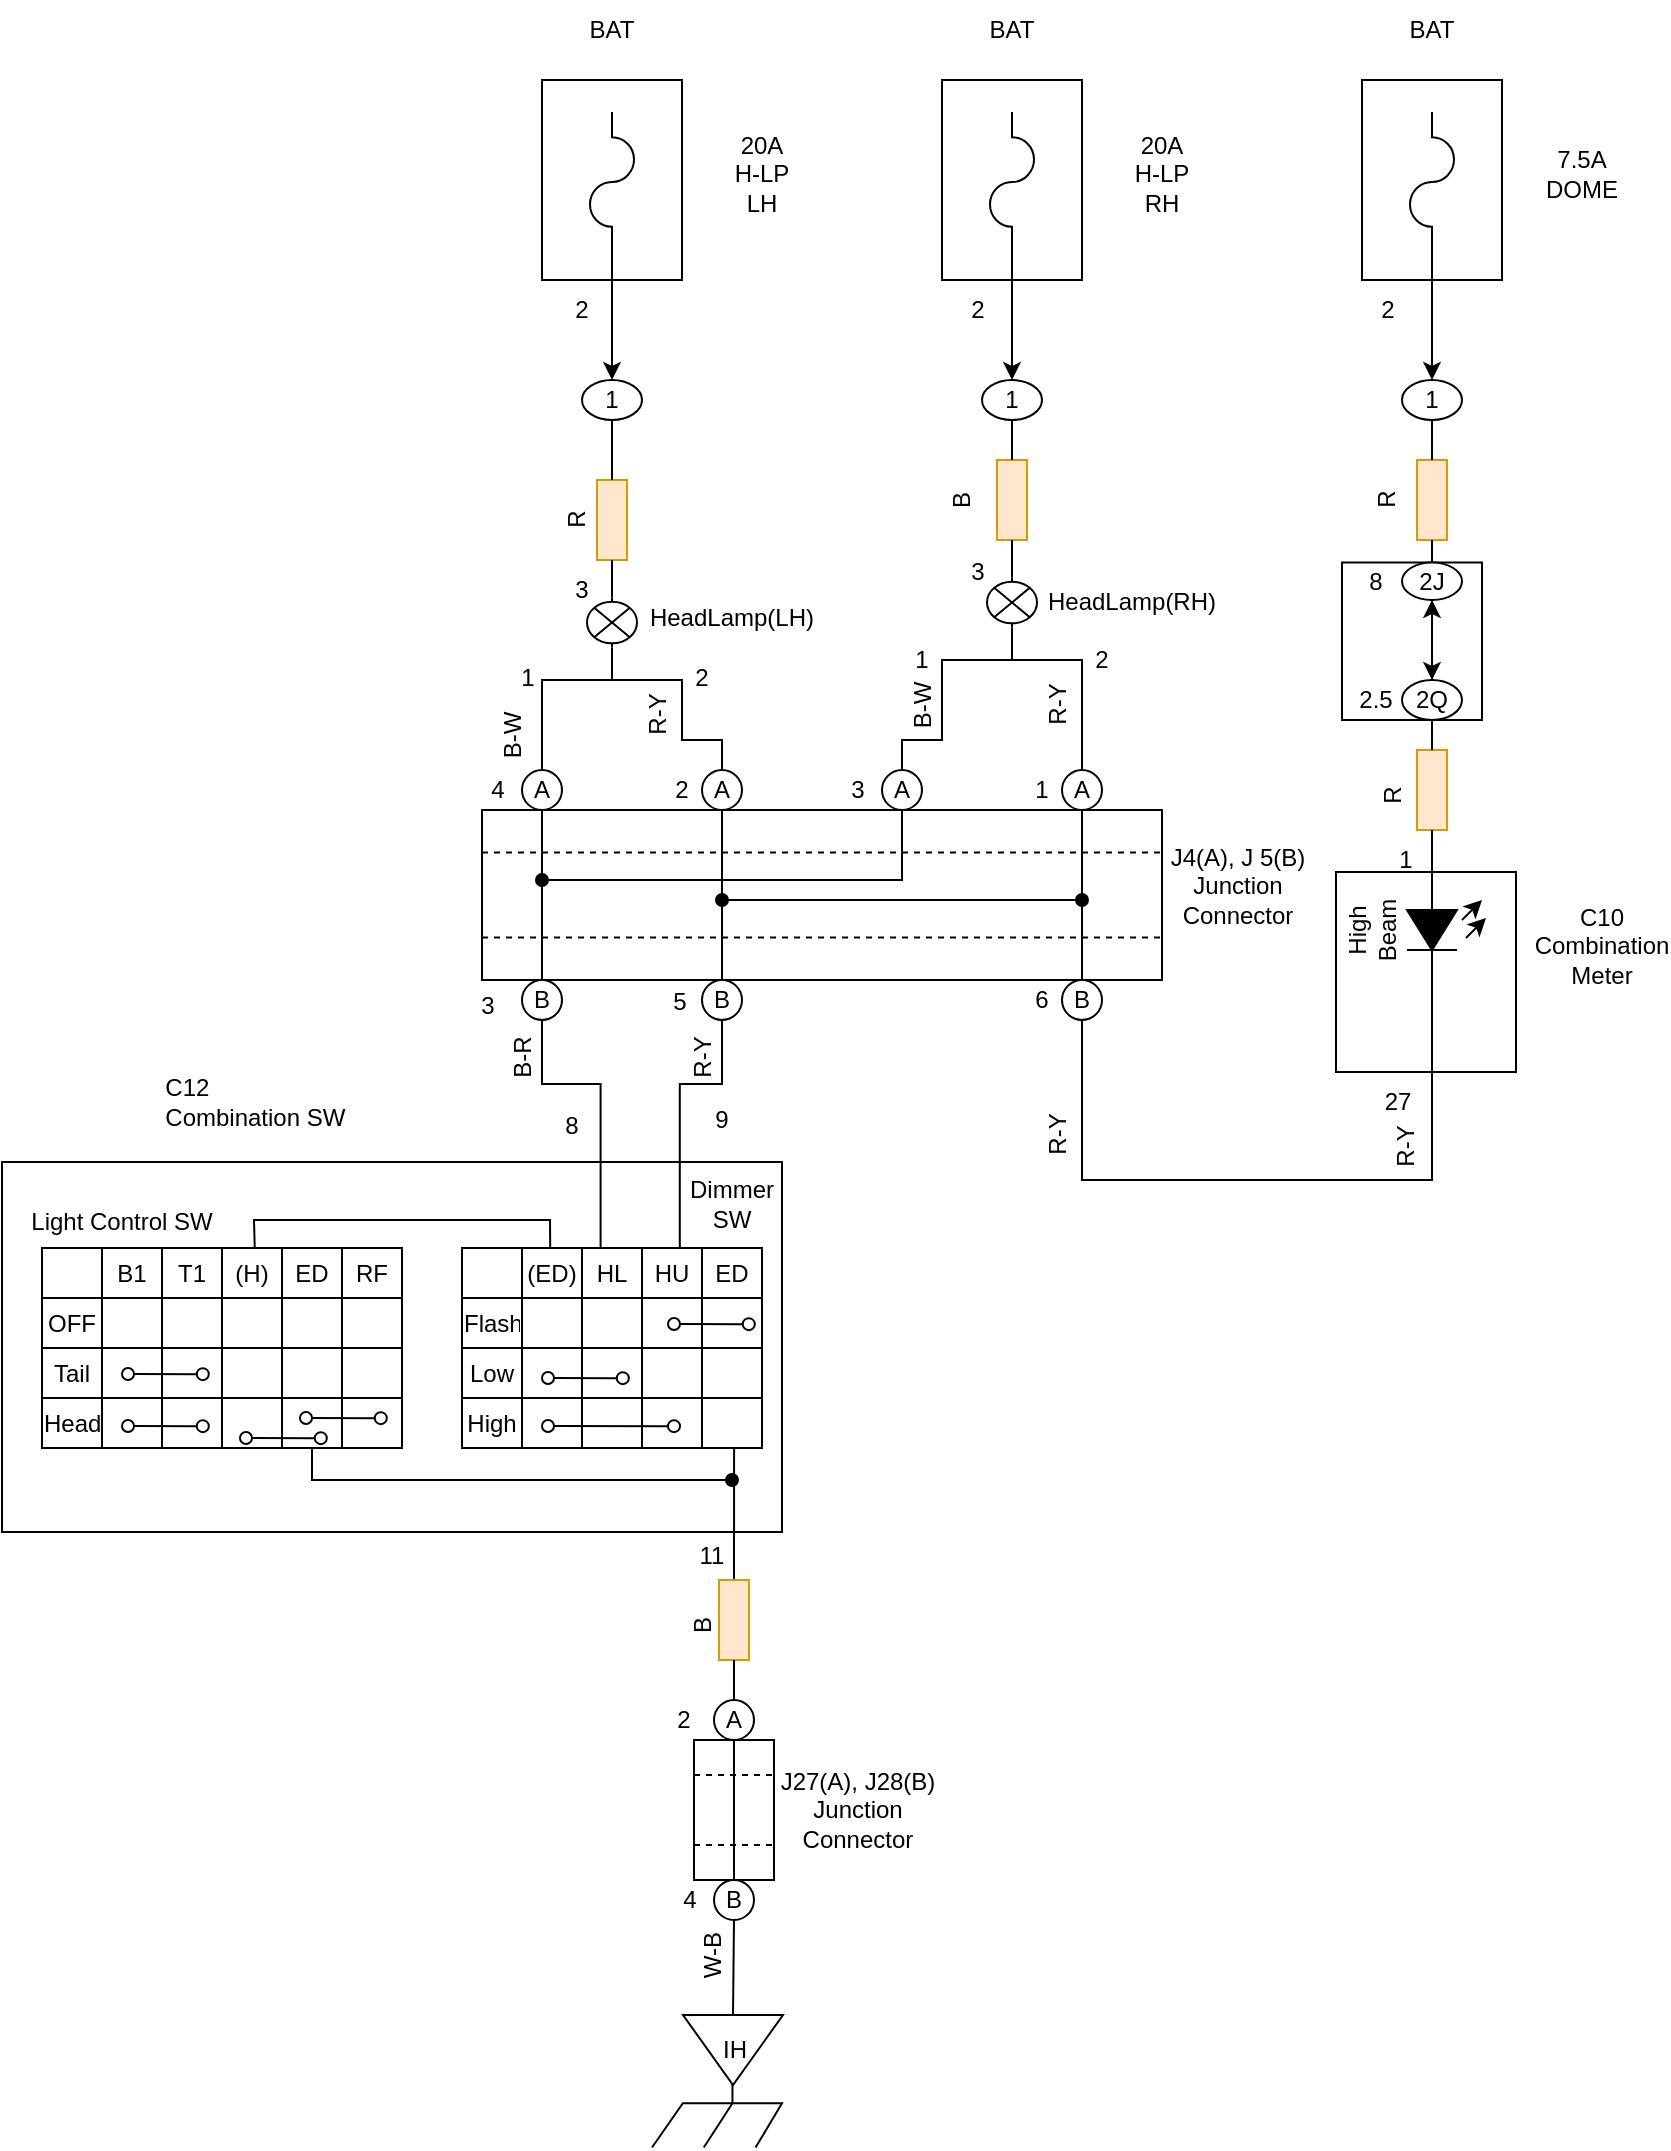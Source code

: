<mxfile version="21.6.6" type="device" pages="3">
  <diagram name="HeadLamp" id="7e0a89b8-554c-2b80-1dc8-d5c74ca68de4">
    <mxGraphModel dx="778" dy="396" grid="1" gridSize="10" guides="1" tooltips="1" connect="1" arrows="1" fold="1" page="1" pageScale="1" pageWidth="1100" pageHeight="850" background="none" math="0" shadow="0">
      <root>
        <mxCell id="0" />
        <mxCell id="1" parent="0" />
        <mxCell id="IbwqOydwRtgV8_x8VbE0-68" value="" style="rounded=0;whiteSpace=wrap;html=1;" parent="1" vertex="1">
          <mxGeometry x="767" y="466" width="90" height="100" as="geometry" />
        </mxCell>
        <mxCell id="IbwqOydwRtgV8_x8VbE0-44" value="" style="rounded=0;whiteSpace=wrap;html=1;" parent="1" vertex="1">
          <mxGeometry x="770" y="311.25" width="70" height="78.75" as="geometry" />
        </mxCell>
        <mxCell id="8PRBpH8_U0qbYU-8t0fs-1" value="" style="rounded=0;whiteSpace=wrap;html=1;" parent="1" vertex="1">
          <mxGeometry x="370" y="70" width="70" height="100" as="geometry" />
        </mxCell>
        <mxCell id="IbwqOydwRtgV8_x8VbE0-1" value="" style="pointerEvents=1;verticalLabelPosition=bottom;shadow=0;dashed=0;align=center;html=1;verticalAlign=top;shape=mxgraph.electrical.miscellaneous.fuse_4;rotation=90;" parent="1" vertex="1">
          <mxGeometry x="370" y="110" width="70" height="22" as="geometry" />
        </mxCell>
        <mxCell id="IbwqOydwRtgV8_x8VbE0-3" value="BAT" style="text;html=1;strokeColor=none;fillColor=none;align=center;verticalAlign=middle;whiteSpace=wrap;rounded=0;" parent="1" vertex="1">
          <mxGeometry x="375" y="30" width="60" height="30" as="geometry" />
        </mxCell>
        <mxCell id="IbwqOydwRtgV8_x8VbE0-4" value="20A&lt;br&gt;H-LP&lt;br&gt;LH" style="text;html=1;strokeColor=none;fillColor=none;align=center;verticalAlign=middle;whiteSpace=wrap;rounded=0;" parent="1" vertex="1">
          <mxGeometry x="450" y="102" width="60" height="30" as="geometry" />
        </mxCell>
        <mxCell id="IbwqOydwRtgV8_x8VbE0-5" value="" style="rounded=0;whiteSpace=wrap;html=1;" parent="1" vertex="1">
          <mxGeometry x="570" y="70" width="70" height="100" as="geometry" />
        </mxCell>
        <mxCell id="IbwqOydwRtgV8_x8VbE0-6" value="" style="pointerEvents=1;verticalLabelPosition=bottom;shadow=0;dashed=0;align=center;html=1;verticalAlign=top;shape=mxgraph.electrical.miscellaneous.fuse_4;rotation=90;" parent="1" vertex="1">
          <mxGeometry x="570" y="110" width="70" height="22" as="geometry" />
        </mxCell>
        <mxCell id="IbwqOydwRtgV8_x8VbE0-7" value="BAT" style="text;html=1;strokeColor=none;fillColor=none;align=center;verticalAlign=middle;whiteSpace=wrap;rounded=0;" parent="1" vertex="1">
          <mxGeometry x="575" y="30" width="60" height="30" as="geometry" />
        </mxCell>
        <mxCell id="IbwqOydwRtgV8_x8VbE0-8" value="20A&lt;br&gt;H-LP&lt;br&gt;RH" style="text;html=1;strokeColor=none;fillColor=none;align=center;verticalAlign=middle;whiteSpace=wrap;rounded=0;" parent="1" vertex="1">
          <mxGeometry x="650" y="102" width="60" height="30" as="geometry" />
        </mxCell>
        <mxCell id="IbwqOydwRtgV8_x8VbE0-9" value="" style="rounded=0;whiteSpace=wrap;html=1;" parent="1" vertex="1">
          <mxGeometry x="780" y="70" width="70" height="100" as="geometry" />
        </mxCell>
        <mxCell id="IbwqOydwRtgV8_x8VbE0-10" value="" style="pointerEvents=1;verticalLabelPosition=bottom;shadow=0;dashed=0;align=center;html=1;verticalAlign=top;shape=mxgraph.electrical.miscellaneous.fuse_4;rotation=90;" parent="1" vertex="1">
          <mxGeometry x="780" y="110" width="70" height="22" as="geometry" />
        </mxCell>
        <mxCell id="IbwqOydwRtgV8_x8VbE0-11" value="BAT" style="text;html=1;strokeColor=none;fillColor=none;align=center;verticalAlign=middle;whiteSpace=wrap;rounded=0;" parent="1" vertex="1">
          <mxGeometry x="785" y="30" width="60" height="30" as="geometry" />
        </mxCell>
        <mxCell id="IbwqOydwRtgV8_x8VbE0-12" value="7.5A&lt;br&gt;DOME" style="text;html=1;strokeColor=none;fillColor=none;align=center;verticalAlign=middle;whiteSpace=wrap;rounded=0;" parent="1" vertex="1">
          <mxGeometry x="860" y="102" width="60" height="30" as="geometry" />
        </mxCell>
        <mxCell id="IbwqOydwRtgV8_x8VbE0-13" value="" style="endArrow=classic;html=1;rounded=0;exitX=1;exitY=0.5;exitDx=0;exitDy=0;exitPerimeter=0;entryX=0.5;entryY=0;entryDx=0;entryDy=0;" parent="1" source="IbwqOydwRtgV8_x8VbE0-1" target="IbwqOydwRtgV8_x8VbE0-14" edge="1">
          <mxGeometry width="50" height="50" relative="1" as="geometry">
            <mxPoint x="520" y="260" as="sourcePoint" />
            <mxPoint x="405" y="220" as="targetPoint" />
          </mxGeometry>
        </mxCell>
        <mxCell id="IbwqOydwRtgV8_x8VbE0-14" value="1" style="ellipse;whiteSpace=wrap;html=1;" parent="1" vertex="1">
          <mxGeometry x="390" y="220" width="30" height="20" as="geometry" />
        </mxCell>
        <mxCell id="IbwqOydwRtgV8_x8VbE0-16" value="" style="endArrow=classic;html=1;rounded=0;exitX=1;exitY=0.5;exitDx=0;exitDy=0;exitPerimeter=0;entryX=0.5;entryY=0;entryDx=0;entryDy=0;" parent="1" source="IbwqOydwRtgV8_x8VbE0-6" target="IbwqOydwRtgV8_x8VbE0-17" edge="1">
          <mxGeometry width="50" height="50" relative="1" as="geometry">
            <mxPoint x="605" y="156" as="sourcePoint" />
            <mxPoint x="605" y="220" as="targetPoint" />
          </mxGeometry>
        </mxCell>
        <mxCell id="IbwqOydwRtgV8_x8VbE0-17" value="1" style="ellipse;whiteSpace=wrap;html=1;" parent="1" vertex="1">
          <mxGeometry x="590" y="220" width="30" height="20" as="geometry" />
        </mxCell>
        <mxCell id="IbwqOydwRtgV8_x8VbE0-18" value="" style="endArrow=classic;html=1;rounded=0;exitX=1;exitY=0.5;exitDx=0;exitDy=0;exitPerimeter=0;entryX=0.5;entryY=0;entryDx=0;entryDy=0;" parent="1" source="IbwqOydwRtgV8_x8VbE0-10" target="IbwqOydwRtgV8_x8VbE0-19" edge="1">
          <mxGeometry width="50" height="50" relative="1" as="geometry">
            <mxPoint x="815" y="156" as="sourcePoint" />
            <mxPoint x="815" y="220" as="targetPoint" />
          </mxGeometry>
        </mxCell>
        <mxCell id="IbwqOydwRtgV8_x8VbE0-19" value="1" style="ellipse;whiteSpace=wrap;html=1;" parent="1" vertex="1">
          <mxGeometry x="800" y="220" width="30" height="20" as="geometry" />
        </mxCell>
        <mxCell id="IbwqOydwRtgV8_x8VbE0-20" value="" style="rounded=0;whiteSpace=wrap;html=1;fillColor=#ffe6cc;strokeColor=#d79b00;" parent="1" vertex="1">
          <mxGeometry x="397.5" y="270" width="15" height="40" as="geometry" />
        </mxCell>
        <mxCell id="IbwqOydwRtgV8_x8VbE0-21" value="" style="endArrow=none;html=1;rounded=0;entryX=0.5;entryY=1;entryDx=0;entryDy=0;exitX=0.5;exitY=0;exitDx=0;exitDy=0;" parent="1" source="IbwqOydwRtgV8_x8VbE0-20" target="IbwqOydwRtgV8_x8VbE0-14" edge="1">
          <mxGeometry width="50" height="50" relative="1" as="geometry">
            <mxPoint x="400" y="290" as="sourcePoint" />
            <mxPoint x="450" y="240" as="targetPoint" />
          </mxGeometry>
        </mxCell>
        <mxCell id="IbwqOydwRtgV8_x8VbE0-22" value="" style="endArrow=none;html=1;rounded=0;entryX=0.5;entryY=1;entryDx=0;entryDy=0;exitX=0;exitY=0.5;exitDx=0;exitDy=0;exitPerimeter=0;" parent="1" source="IbwqOydwRtgV8_x8VbE0-23" target="IbwqOydwRtgV8_x8VbE0-20" edge="1">
          <mxGeometry width="50" height="50" relative="1" as="geometry">
            <mxPoint x="405" y="350" as="sourcePoint" />
            <mxPoint x="395" y="320" as="targetPoint" />
          </mxGeometry>
        </mxCell>
        <mxCell id="IbwqOydwRtgV8_x8VbE0-23" value="" style="pointerEvents=1;verticalLabelPosition=bottom;shadow=0;dashed=0;align=center;html=1;verticalAlign=top;shape=mxgraph.electrical.miscellaneous.light_bulb;rotation=90;" parent="1" vertex="1">
          <mxGeometry x="392.5" y="328.75" width="25" height="25" as="geometry" />
        </mxCell>
        <mxCell id="IbwqOydwRtgV8_x8VbE0-24" value="" style="endArrow=none;html=1;rounded=0;entryX=0.5;entryY=0;entryDx=0;entryDy=0;exitX=0.5;exitY=0;exitDx=0;exitDy=0;" parent="1" source="IbwqOydwRtgV8_x8VbE0-27" target="IbwqOydwRtgV8_x8VbE0-26" edge="1">
          <mxGeometry width="50" height="50" relative="1" as="geometry">
            <mxPoint x="450" y="370" as="sourcePoint" />
            <mxPoint x="370" y="420" as="targetPoint" />
            <Array as="points">
              <mxPoint x="460" y="400" />
              <mxPoint x="440" y="400" />
              <mxPoint x="440" y="370" />
              <mxPoint x="405" y="370" />
              <mxPoint x="370" y="370" />
            </Array>
          </mxGeometry>
        </mxCell>
        <mxCell id="IbwqOydwRtgV8_x8VbE0-25" value="" style="endArrow=none;html=1;rounded=0;entryX=1;entryY=0.5;entryDx=0;entryDy=0;entryPerimeter=0;" parent="1" target="IbwqOydwRtgV8_x8VbE0-23" edge="1">
          <mxGeometry width="50" height="50" relative="1" as="geometry">
            <mxPoint x="405" y="370" as="sourcePoint" />
            <mxPoint x="470" y="350" as="targetPoint" />
          </mxGeometry>
        </mxCell>
        <mxCell id="IbwqOydwRtgV8_x8VbE0-26" value="A" style="ellipse;whiteSpace=wrap;html=1;aspect=fixed;" parent="1" vertex="1">
          <mxGeometry x="360" y="415" width="20" height="20" as="geometry" />
        </mxCell>
        <mxCell id="IbwqOydwRtgV8_x8VbE0-27" value="A" style="ellipse;whiteSpace=wrap;html=1;aspect=fixed;" parent="1" vertex="1">
          <mxGeometry x="450" y="415" width="20" height="20" as="geometry" />
        </mxCell>
        <mxCell id="IbwqOydwRtgV8_x8VbE0-28" value="" style="rounded=0;whiteSpace=wrap;html=1;fillColor=#ffe6cc;strokeColor=#d79b00;" parent="1" vertex="1">
          <mxGeometry x="597.5" y="260" width="15" height="40" as="geometry" />
        </mxCell>
        <mxCell id="IbwqOydwRtgV8_x8VbE0-29" value="" style="endArrow=none;html=1;rounded=0;entryX=0.5;entryY=1;entryDx=0;entryDy=0;exitX=0;exitY=0.5;exitDx=0;exitDy=0;exitPerimeter=0;" parent="1" source="IbwqOydwRtgV8_x8VbE0-30" target="IbwqOydwRtgV8_x8VbE0-28" edge="1">
          <mxGeometry width="50" height="50" relative="1" as="geometry">
            <mxPoint x="605" y="340" as="sourcePoint" />
            <mxPoint x="595" y="310" as="targetPoint" />
          </mxGeometry>
        </mxCell>
        <mxCell id="IbwqOydwRtgV8_x8VbE0-30" value="" style="pointerEvents=1;verticalLabelPosition=bottom;shadow=0;dashed=0;align=center;html=1;verticalAlign=top;shape=mxgraph.electrical.miscellaneous.light_bulb;rotation=90;" parent="1" vertex="1">
          <mxGeometry x="592.5" y="318.75" width="25" height="25" as="geometry" />
        </mxCell>
        <mxCell id="IbwqOydwRtgV8_x8VbE0-31" value="" style="endArrow=none;html=1;rounded=0;entryX=0.5;entryY=0;entryDx=0;entryDy=0;exitX=0.5;exitY=0;exitDx=0;exitDy=0;" parent="1" source="IbwqOydwRtgV8_x8VbE0-34" target="IbwqOydwRtgV8_x8VbE0-33" edge="1">
          <mxGeometry width="50" height="50" relative="1" as="geometry">
            <mxPoint x="650" y="360" as="sourcePoint" />
            <mxPoint x="570" y="410" as="targetPoint" />
            <Array as="points">
              <mxPoint x="640" y="400" />
              <mxPoint x="640" y="360" />
              <mxPoint x="605" y="360" />
              <mxPoint x="570" y="360" />
              <mxPoint x="570" y="400" />
              <mxPoint x="550" y="400" />
            </Array>
          </mxGeometry>
        </mxCell>
        <mxCell id="IbwqOydwRtgV8_x8VbE0-32" value="" style="endArrow=none;html=1;rounded=0;entryX=1;entryY=0.5;entryDx=0;entryDy=0;entryPerimeter=0;" parent="1" target="IbwqOydwRtgV8_x8VbE0-30" edge="1">
          <mxGeometry width="50" height="50" relative="1" as="geometry">
            <mxPoint x="605" y="360" as="sourcePoint" />
            <mxPoint x="670" y="340" as="targetPoint" />
          </mxGeometry>
        </mxCell>
        <mxCell id="IbwqOydwRtgV8_x8VbE0-33" value="A" style="ellipse;whiteSpace=wrap;html=1;aspect=fixed;" parent="1" vertex="1">
          <mxGeometry x="540" y="415" width="20" height="20" as="geometry" />
        </mxCell>
        <mxCell id="IbwqOydwRtgV8_x8VbE0-34" value="A" style="ellipse;whiteSpace=wrap;html=1;aspect=fixed;" parent="1" vertex="1">
          <mxGeometry x="630" y="415" width="20" height="20" as="geometry" />
        </mxCell>
        <mxCell id="IbwqOydwRtgV8_x8VbE0-35" value="" style="endArrow=none;html=1;rounded=0;entryX=0.5;entryY=1;entryDx=0;entryDy=0;exitX=0.5;exitY=0;exitDx=0;exitDy=0;" parent="1" source="IbwqOydwRtgV8_x8VbE0-28" target="IbwqOydwRtgV8_x8VbE0-17" edge="1">
          <mxGeometry width="50" height="50" relative="1" as="geometry">
            <mxPoint x="597.5" y="280" as="sourcePoint" />
            <mxPoint x="597.5" y="250" as="targetPoint" />
          </mxGeometry>
        </mxCell>
        <mxCell id="IbwqOydwRtgV8_x8VbE0-36" value="" style="rounded=0;whiteSpace=wrap;html=1;fillColor=#ffe6cc;strokeColor=#d79b00;" parent="1" vertex="1">
          <mxGeometry x="807.5" y="260" width="15" height="40" as="geometry" />
        </mxCell>
        <mxCell id="IbwqOydwRtgV8_x8VbE0-37" value="" style="endArrow=none;html=1;rounded=0;entryX=0.5;entryY=1;entryDx=0;entryDy=0;exitX=0.5;exitY=0;exitDx=0;exitDy=0;" parent="1" source="IbwqOydwRtgV8_x8VbE0-42" target="IbwqOydwRtgV8_x8VbE0-36" edge="1">
          <mxGeometry width="50" height="50" relative="1" as="geometry">
            <mxPoint x="815" y="329.5" as="sourcePoint" />
            <mxPoint x="805" y="320.5" as="targetPoint" />
          </mxGeometry>
        </mxCell>
        <mxCell id="IbwqOydwRtgV8_x8VbE0-38" value="" style="endArrow=none;html=1;rounded=0;entryX=0.5;entryY=1;entryDx=0;entryDy=0;exitX=0.5;exitY=0;exitDx=0;exitDy=0;" parent="1" source="IbwqOydwRtgV8_x8VbE0-36" target="IbwqOydwRtgV8_x8VbE0-19" edge="1">
          <mxGeometry width="50" height="50" relative="1" as="geometry">
            <mxPoint x="807.5" y="290.5" as="sourcePoint" />
            <mxPoint x="815" y="250.5" as="targetPoint" />
          </mxGeometry>
        </mxCell>
        <mxCell id="IbwqOydwRtgV8_x8VbE0-39" value="2" style="text;html=1;strokeColor=none;fillColor=none;align=center;verticalAlign=middle;whiteSpace=wrap;rounded=0;" parent="1" vertex="1">
          <mxGeometry x="360" y="170" width="60" height="30" as="geometry" />
        </mxCell>
        <mxCell id="IbwqOydwRtgV8_x8VbE0-40" value="2" style="text;html=1;strokeColor=none;fillColor=none;align=center;verticalAlign=middle;whiteSpace=wrap;rounded=0;" parent="1" vertex="1">
          <mxGeometry x="557.5" y="170" width="60" height="30" as="geometry" />
        </mxCell>
        <mxCell id="IbwqOydwRtgV8_x8VbE0-41" value="2" style="text;html=1;strokeColor=none;fillColor=none;align=center;verticalAlign=middle;whiteSpace=wrap;rounded=0;" parent="1" vertex="1">
          <mxGeometry x="762.5" y="170" width="60" height="30" as="geometry" />
        </mxCell>
        <mxCell id="IbwqOydwRtgV8_x8VbE0-58" style="edgeStyle=orthogonalEdgeStyle;rounded=0;orthogonalLoop=1;jettySize=auto;html=1;entryX=0.5;entryY=0;entryDx=0;entryDy=0;" parent="1" source="IbwqOydwRtgV8_x8VbE0-42" target="IbwqOydwRtgV8_x8VbE0-45" edge="1">
          <mxGeometry relative="1" as="geometry">
            <mxPoint x="870" y="330" as="targetPoint" />
          </mxGeometry>
        </mxCell>
        <mxCell id="IbwqOydwRtgV8_x8VbE0-42" value="2J" style="ellipse;whiteSpace=wrap;html=1;" parent="1" vertex="1">
          <mxGeometry x="800" y="311.25" width="30" height="18.75" as="geometry" />
        </mxCell>
        <mxCell id="IbwqOydwRtgV8_x8VbE0-59" style="edgeStyle=orthogonalEdgeStyle;rounded=0;orthogonalLoop=1;jettySize=auto;html=1;entryX=0.5;entryY=1;entryDx=0;entryDy=0;" parent="1" source="IbwqOydwRtgV8_x8VbE0-45" target="IbwqOydwRtgV8_x8VbE0-42" edge="1">
          <mxGeometry relative="1" as="geometry" />
        </mxCell>
        <mxCell id="IbwqOydwRtgV8_x8VbE0-45" value="2Q" style="ellipse;whiteSpace=wrap;html=1;" parent="1" vertex="1">
          <mxGeometry x="800" y="370" width="30" height="20" as="geometry" />
        </mxCell>
        <mxCell id="IbwqOydwRtgV8_x8VbE0-46" value="8" style="text;html=1;strokeColor=none;fillColor=none;align=center;verticalAlign=middle;whiteSpace=wrap;rounded=0;" parent="1" vertex="1">
          <mxGeometry x="756.5" y="305.62" width="60" height="30" as="geometry" />
        </mxCell>
        <mxCell id="IbwqOydwRtgV8_x8VbE0-47" value="2.5" style="text;html=1;strokeColor=none;fillColor=none;align=center;verticalAlign=middle;whiteSpace=wrap;rounded=0;" parent="1" vertex="1">
          <mxGeometry x="756.5" y="365" width="60" height="30" as="geometry" />
        </mxCell>
        <mxCell id="IbwqOydwRtgV8_x8VbE0-48" value="R" style="text;html=1;strokeColor=none;fillColor=none;align=center;verticalAlign=middle;whiteSpace=wrap;rounded=0;rotation=270;" parent="1" vertex="1">
          <mxGeometry x="357.5" y="275" width="60" height="30" as="geometry" />
        </mxCell>
        <mxCell id="IbwqOydwRtgV8_x8VbE0-49" value="B" style="text;html=1;strokeColor=none;fillColor=none;align=center;verticalAlign=middle;whiteSpace=wrap;rounded=0;rotation=270;" parent="1" vertex="1">
          <mxGeometry x="550" y="265" width="60" height="30" as="geometry" />
        </mxCell>
        <mxCell id="IbwqOydwRtgV8_x8VbE0-52" value="R" style="text;html=1;strokeColor=none;fillColor=none;align=center;verticalAlign=middle;whiteSpace=wrap;rounded=0;rotation=270;" parent="1" vertex="1">
          <mxGeometry x="762.5" y="265" width="60" height="30" as="geometry" />
        </mxCell>
        <mxCell id="IbwqOydwRtgV8_x8VbE0-53" value="3" style="text;html=1;strokeColor=none;fillColor=none;align=center;verticalAlign=middle;whiteSpace=wrap;rounded=0;" parent="1" vertex="1">
          <mxGeometry x="360" y="310" width="60" height="30" as="geometry" />
        </mxCell>
        <mxCell id="IbwqOydwRtgV8_x8VbE0-54" value="3" style="text;html=1;strokeColor=none;fillColor=none;align=center;verticalAlign=middle;whiteSpace=wrap;rounded=0;" parent="1" vertex="1">
          <mxGeometry x="557.5" y="301.25" width="60" height="30" as="geometry" />
        </mxCell>
        <mxCell id="IbwqOydwRtgV8_x8VbE0-56" value="" style="rounded=0;whiteSpace=wrap;html=1;fillColor=#ffe6cc;strokeColor=#d79b00;" parent="1" vertex="1">
          <mxGeometry x="807.5" y="405" width="15" height="40" as="geometry" />
        </mxCell>
        <mxCell id="IbwqOydwRtgV8_x8VbE0-57" value="" style="endArrow=none;html=1;rounded=0;exitX=0.5;exitY=0;exitDx=0;exitDy=0;entryX=0.5;entryY=1;entryDx=0;entryDy=0;" parent="1" source="IbwqOydwRtgV8_x8VbE0-56" target="IbwqOydwRtgV8_x8VbE0-45" edge="1">
          <mxGeometry width="50" height="50" relative="1" as="geometry">
            <mxPoint x="801.5" y="465.5" as="sourcePoint" />
            <mxPoint x="840" y="410" as="targetPoint" />
          </mxGeometry>
        </mxCell>
        <mxCell id="IbwqOydwRtgV8_x8VbE0-60" value="R" style="text;html=1;strokeColor=none;fillColor=none;align=center;verticalAlign=middle;whiteSpace=wrap;rounded=0;rotation=270;" parent="1" vertex="1">
          <mxGeometry x="780" y="420" width="30" height="15" as="geometry" />
        </mxCell>
        <mxCell id="IbwqOydwRtgV8_x8VbE0-61" value="" style="endArrow=none;html=1;rounded=0;entryX=0.5;entryY=1;entryDx=0;entryDy=0;exitX=0;exitY=0.5;exitDx=0;exitDy=0;exitPerimeter=0;" parent="1" source="IbwqOydwRtgV8_x8VbE0-62" target="IbwqOydwRtgV8_x8VbE0-56" edge="1">
          <mxGeometry width="50" height="50" relative="1" as="geometry">
            <mxPoint x="815" y="470" as="sourcePoint" />
            <mxPoint x="840" y="450" as="targetPoint" />
          </mxGeometry>
        </mxCell>
        <mxCell id="IbwqOydwRtgV8_x8VbE0-84" style="edgeStyle=orthogonalEdgeStyle;rounded=0;orthogonalLoop=1;jettySize=auto;html=1;entryX=0.5;entryY=1;entryDx=0;entryDy=0;endArrow=none;endFill=0;" parent="1" source="IbwqOydwRtgV8_x8VbE0-62" target="IbwqOydwRtgV8_x8VbE0-75" edge="1">
          <mxGeometry relative="1" as="geometry">
            <Array as="points">
              <mxPoint x="815" y="620" />
              <mxPoint x="640" y="620" />
            </Array>
          </mxGeometry>
        </mxCell>
        <mxCell id="IbwqOydwRtgV8_x8VbE0-62" value="" style="pointerEvents=1;fillColor=strokeColor;verticalLabelPosition=bottom;shadow=0;dashed=0;align=center;html=1;verticalAlign=top;shape=mxgraph.electrical.diodes.diode;direction=south;" parent="1" vertex="1">
          <mxGeometry x="802.5" y="470" width="25" height="50" as="geometry" />
        </mxCell>
        <mxCell id="IbwqOydwRtgV8_x8VbE0-65" value="" style="endArrow=classic;html=1;rounded=0;" parent="1" edge="1">
          <mxGeometry width="50" height="50" relative="1" as="geometry">
            <mxPoint x="830" y="490" as="sourcePoint" />
            <mxPoint x="840" y="480" as="targetPoint" />
          </mxGeometry>
        </mxCell>
        <mxCell id="IbwqOydwRtgV8_x8VbE0-66" value="" style="endArrow=classic;html=1;rounded=0;" parent="1" edge="1">
          <mxGeometry width="50" height="50" relative="1" as="geometry">
            <mxPoint x="832" y="499" as="sourcePoint" />
            <mxPoint x="842" y="489" as="targetPoint" />
          </mxGeometry>
        </mxCell>
        <mxCell id="IbwqOydwRtgV8_x8VbE0-67" value="High Beam&lt;br&gt;" style="text;html=1;strokeColor=none;fillColor=none;align=center;verticalAlign=middle;whiteSpace=wrap;rounded=0;rotation=270;" parent="1" vertex="1">
          <mxGeometry x="770" y="487.5" width="30" height="15" as="geometry" />
        </mxCell>
        <mxCell id="IbwqOydwRtgV8_x8VbE0-69" value="C10&lt;br&gt;Combination&lt;br&gt;Meter" style="text;html=1;strokeColor=none;fillColor=none;align=center;verticalAlign=middle;whiteSpace=wrap;rounded=0;" parent="1" vertex="1">
          <mxGeometry x="870" y="487.5" width="60" height="30" as="geometry" />
        </mxCell>
        <mxCell id="IbwqOydwRtgV8_x8VbE0-70" value="" style="rounded=0;whiteSpace=wrap;html=1;" parent="1" vertex="1">
          <mxGeometry x="340" y="435" width="340" height="85" as="geometry" />
        </mxCell>
        <mxCell id="IbwqOydwRtgV8_x8VbE0-71" value="" style="endArrow=none;dashed=1;html=1;rounded=0;exitX=0;exitY=0.25;exitDx=0;exitDy=0;entryX=1;entryY=0.25;entryDx=0;entryDy=0;" parent="1" source="IbwqOydwRtgV8_x8VbE0-70" target="IbwqOydwRtgV8_x8VbE0-70" edge="1">
          <mxGeometry width="50" height="50" relative="1" as="geometry">
            <mxPoint x="630" y="500" as="sourcePoint" />
            <mxPoint x="680" y="450" as="targetPoint" />
          </mxGeometry>
        </mxCell>
        <mxCell id="IbwqOydwRtgV8_x8VbE0-72" value="" style="endArrow=none;dashed=1;html=1;rounded=0;exitX=0;exitY=0.75;exitDx=0;exitDy=0;entryX=1;entryY=0.75;entryDx=0;entryDy=0;" parent="1" source="IbwqOydwRtgV8_x8VbE0-70" target="IbwqOydwRtgV8_x8VbE0-70" edge="1">
          <mxGeometry width="50" height="50" relative="1" as="geometry">
            <mxPoint x="340" y="494.62" as="sourcePoint" />
            <mxPoint x="680" y="494.62" as="targetPoint" />
          </mxGeometry>
        </mxCell>
        <mxCell id="IbwqOydwRtgV8_x8VbE0-73" value="B" style="ellipse;whiteSpace=wrap;html=1;aspect=fixed;" parent="1" vertex="1">
          <mxGeometry x="360" y="520" width="20" height="20" as="geometry" />
        </mxCell>
        <mxCell id="IbwqOydwRtgV8_x8VbE0-74" value="B" style="ellipse;whiteSpace=wrap;html=1;aspect=fixed;" parent="1" vertex="1">
          <mxGeometry x="450" y="520" width="20" height="20" as="geometry" />
        </mxCell>
        <mxCell id="IbwqOydwRtgV8_x8VbE0-75" value="B" style="ellipse;whiteSpace=wrap;html=1;aspect=fixed;" parent="1" vertex="1">
          <mxGeometry x="630" y="520" width="20" height="20" as="geometry" />
        </mxCell>
        <mxCell id="IbwqOydwRtgV8_x8VbE0-76" value="" style="endArrow=none;html=1;rounded=0;entryX=0.5;entryY=1;entryDx=0;entryDy=0;exitX=0.5;exitY=0;exitDx=0;exitDy=0;" parent="1" source="IbwqOydwRtgV8_x8VbE0-73" target="IbwqOydwRtgV8_x8VbE0-26" edge="1">
          <mxGeometry width="50" height="50" relative="1" as="geometry">
            <mxPoint x="630" y="500" as="sourcePoint" />
            <mxPoint x="680" y="450" as="targetPoint" />
          </mxGeometry>
        </mxCell>
        <mxCell id="IbwqOydwRtgV8_x8VbE0-78" value="" style="endArrow=none;html=1;rounded=0;entryX=0.5;entryY=1;entryDx=0;entryDy=0;startArrow=oval;startFill=1;" parent="1" target="IbwqOydwRtgV8_x8VbE0-33" edge="1">
          <mxGeometry width="50" height="50" relative="1" as="geometry">
            <mxPoint x="370" y="470" as="sourcePoint" />
            <mxPoint x="510" y="440" as="targetPoint" />
            <Array as="points">
              <mxPoint x="550" y="470" />
            </Array>
          </mxGeometry>
        </mxCell>
        <mxCell id="IbwqOydwRtgV8_x8VbE0-79" value="" style="endArrow=none;html=1;rounded=0;entryX=0.5;entryY=1;entryDx=0;entryDy=0;exitX=0.5;exitY=0;exitDx=0;exitDy=0;" parent="1" source="IbwqOydwRtgV8_x8VbE0-74" target="IbwqOydwRtgV8_x8VbE0-27" edge="1">
          <mxGeometry width="50" height="50" relative="1" as="geometry">
            <mxPoint x="450" y="530" as="sourcePoint" />
            <mxPoint x="450" y="445" as="targetPoint" />
          </mxGeometry>
        </mxCell>
        <mxCell id="IbwqOydwRtgV8_x8VbE0-80" value="" style="endArrow=none;html=1;rounded=0;entryX=0.5;entryY=1;entryDx=0;entryDy=0;exitX=0.5;exitY=0;exitDx=0;exitDy=0;" parent="1" source="IbwqOydwRtgV8_x8VbE0-75" target="IbwqOydwRtgV8_x8VbE0-34" edge="1">
          <mxGeometry width="50" height="50" relative="1" as="geometry">
            <mxPoint x="630" y="545" as="sourcePoint" />
            <mxPoint x="630" y="460" as="targetPoint" />
          </mxGeometry>
        </mxCell>
        <mxCell id="IbwqOydwRtgV8_x8VbE0-81" value="" style="endArrow=oval;html=1;rounded=0;startArrow=oval;startFill=1;endFill=1;" parent="1" edge="1">
          <mxGeometry width="50" height="50" relative="1" as="geometry">
            <mxPoint x="460" y="480" as="sourcePoint" />
            <mxPoint x="640" y="480" as="targetPoint" />
          </mxGeometry>
        </mxCell>
        <mxCell id="IbwqOydwRtgV8_x8VbE0-82" value="J4(A), J 5(B)&lt;br&gt;Junction&lt;br&gt;Connector" style="text;html=1;strokeColor=none;fillColor=none;align=center;verticalAlign=middle;whiteSpace=wrap;rounded=0;" parent="1" vertex="1">
          <mxGeometry x="672.5" y="457.5" width="90" height="30" as="geometry" />
        </mxCell>
        <mxCell id="IbwqOydwRtgV8_x8VbE0-85" value="27" style="text;html=1;strokeColor=none;fillColor=none;align=center;verticalAlign=middle;whiteSpace=wrap;rounded=0;" parent="1" vertex="1">
          <mxGeometry x="767.5" y="566" width="60" height="30" as="geometry" />
        </mxCell>
        <mxCell id="IbwqOydwRtgV8_x8VbE0-86" value="R-Y&lt;br&gt;" style="text;html=1;strokeColor=none;fillColor=none;align=center;verticalAlign=middle;whiteSpace=wrap;rounded=0;rotation=270;" parent="1" vertex="1">
          <mxGeometry x="786.5" y="596" width="30" height="15" as="geometry" />
        </mxCell>
        <mxCell id="IbwqOydwRtgV8_x8VbE0-87" value="R-Y&lt;br&gt;" style="text;html=1;strokeColor=none;fillColor=none;align=center;verticalAlign=middle;whiteSpace=wrap;rounded=0;rotation=270;" parent="1" vertex="1">
          <mxGeometry x="612.5" y="590" width="30" height="15" as="geometry" />
        </mxCell>
        <mxCell id="IbwqOydwRtgV8_x8VbE0-88" value="HeadLamp(LH)" style="text;html=1;strokeColor=none;fillColor=none;align=center;verticalAlign=middle;whiteSpace=wrap;rounded=0;" parent="1" vertex="1">
          <mxGeometry x="420" y="323.75" width="90" height="30" as="geometry" />
        </mxCell>
        <mxCell id="IbwqOydwRtgV8_x8VbE0-89" value="HeadLamp(RH)" style="text;html=1;strokeColor=none;fillColor=none;align=center;verticalAlign=middle;whiteSpace=wrap;rounded=0;" parent="1" vertex="1">
          <mxGeometry x="620" y="316.25" width="90" height="30" as="geometry" />
        </mxCell>
        <mxCell id="IbwqOydwRtgV8_x8VbE0-90" value="B-W" style="text;html=1;strokeColor=none;fillColor=none;align=center;verticalAlign=middle;whiteSpace=wrap;rounded=0;rotation=270;" parent="1" vertex="1">
          <mxGeometry x="340" y="390" width="30" height="15" as="geometry" />
        </mxCell>
        <mxCell id="IbwqOydwRtgV8_x8VbE0-91" value="R-Y" style="text;html=1;strokeColor=none;fillColor=none;align=center;verticalAlign=middle;whiteSpace=wrap;rounded=0;rotation=270;" parent="1" vertex="1">
          <mxGeometry x="412.5" y="380" width="30" height="15" as="geometry" />
        </mxCell>
        <mxCell id="IbwqOydwRtgV8_x8VbE0-92" value="1" style="text;html=1;strokeColor=none;fillColor=none;align=center;verticalAlign=middle;whiteSpace=wrap;rounded=0;" parent="1" vertex="1">
          <mxGeometry x="332.5" y="353.75" width="60" height="30" as="geometry" />
        </mxCell>
        <mxCell id="IbwqOydwRtgV8_x8VbE0-93" value="2" style="text;html=1;strokeColor=none;fillColor=none;align=center;verticalAlign=middle;whiteSpace=wrap;rounded=0;" parent="1" vertex="1">
          <mxGeometry x="420" y="353.75" width="60" height="30" as="geometry" />
        </mxCell>
        <mxCell id="IbwqOydwRtgV8_x8VbE0-94" value="B-W" style="text;html=1;strokeColor=none;fillColor=none;align=center;verticalAlign=middle;whiteSpace=wrap;rounded=0;rotation=270;" parent="1" vertex="1">
          <mxGeometry x="545" y="375" width="30" height="15" as="geometry" />
        </mxCell>
        <mxCell id="IbwqOydwRtgV8_x8VbE0-95" value="R-Y" style="text;html=1;strokeColor=none;fillColor=none;align=center;verticalAlign=middle;whiteSpace=wrap;rounded=0;rotation=270;" parent="1" vertex="1">
          <mxGeometry x="612.5" y="375" width="30" height="15" as="geometry" />
        </mxCell>
        <mxCell id="IbwqOydwRtgV8_x8VbE0-97" value="1" style="text;html=1;strokeColor=none;fillColor=none;align=center;verticalAlign=middle;whiteSpace=wrap;rounded=0;" parent="1" vertex="1">
          <mxGeometry x="530" y="345" width="60" height="30" as="geometry" />
        </mxCell>
        <mxCell id="IbwqOydwRtgV8_x8VbE0-98" value="2" style="text;html=1;strokeColor=none;fillColor=none;align=center;verticalAlign=middle;whiteSpace=wrap;rounded=0;" parent="1" vertex="1">
          <mxGeometry x="620" y="345" width="60" height="30" as="geometry" />
        </mxCell>
        <mxCell id="IbwqOydwRtgV8_x8VbE0-99" value="4" style="text;html=1;strokeColor=none;fillColor=none;align=center;verticalAlign=middle;whiteSpace=wrap;rounded=0;" parent="1" vertex="1">
          <mxGeometry x="332.5" y="415" width="30" height="20" as="geometry" />
        </mxCell>
        <mxCell id="IbwqOydwRtgV8_x8VbE0-100" value="2" style="text;html=1;strokeColor=none;fillColor=none;align=center;verticalAlign=middle;whiteSpace=wrap;rounded=0;" parent="1" vertex="1">
          <mxGeometry x="410" y="410" width="60" height="30" as="geometry" />
        </mxCell>
        <mxCell id="IbwqOydwRtgV8_x8VbE0-101" value="3" style="text;html=1;strokeColor=none;fillColor=none;align=center;verticalAlign=middle;whiteSpace=wrap;rounded=0;" parent="1" vertex="1">
          <mxGeometry x="497.5" y="410" width="60" height="30" as="geometry" />
        </mxCell>
        <mxCell id="IbwqOydwRtgV8_x8VbE0-102" value="1" style="text;html=1;strokeColor=none;fillColor=none;align=center;verticalAlign=middle;whiteSpace=wrap;rounded=0;" parent="1" vertex="1">
          <mxGeometry x="590" y="410" width="60" height="30" as="geometry" />
        </mxCell>
        <mxCell id="IbwqOydwRtgV8_x8VbE0-103" value="3" style="text;html=1;strokeColor=none;fillColor=none;align=center;verticalAlign=middle;whiteSpace=wrap;rounded=0;" parent="1" vertex="1">
          <mxGeometry x="327.5" y="520" width="30" height="25" as="geometry" />
        </mxCell>
        <mxCell id="IbwqOydwRtgV8_x8VbE0-104" value="5" style="text;html=1;strokeColor=none;fillColor=none;align=center;verticalAlign=middle;whiteSpace=wrap;rounded=0;" parent="1" vertex="1">
          <mxGeometry x="428.75" y="523" width="20" height="15" as="geometry" />
        </mxCell>
        <mxCell id="IbwqOydwRtgV8_x8VbE0-105" value="6" style="text;html=1;strokeColor=none;fillColor=none;align=center;verticalAlign=middle;whiteSpace=wrap;rounded=0;" parent="1" vertex="1">
          <mxGeometry x="590" y="515" width="60" height="30" as="geometry" />
        </mxCell>
        <mxCell id="IbwqOydwRtgV8_x8VbE0-106" value="1" style="text;html=1;strokeColor=none;fillColor=none;align=center;verticalAlign=middle;whiteSpace=wrap;rounded=0;" parent="1" vertex="1">
          <mxGeometry x="771.5" y="445" width="60" height="30" as="geometry" />
        </mxCell>
        <mxCell id="IbwqOydwRtgV8_x8VbE0-107" value="" style="rounded=0;whiteSpace=wrap;html=1;" parent="1" vertex="1">
          <mxGeometry x="100" y="611" width="390" height="185" as="geometry" />
        </mxCell>
        <mxCell id="IbwqOydwRtgV8_x8VbE0-109" value="B-R" style="text;html=1;strokeColor=none;fillColor=none;align=center;verticalAlign=middle;whiteSpace=wrap;rounded=0;rotation=270;" parent="1" vertex="1">
          <mxGeometry x="345" y="551" width="30" height="15" as="geometry" />
        </mxCell>
        <mxCell id="IbwqOydwRtgV8_x8VbE0-111" value="R-Y&lt;br&gt;" style="text;html=1;strokeColor=none;fillColor=none;align=center;verticalAlign=middle;whiteSpace=wrap;rounded=0;rotation=270;" parent="1" vertex="1">
          <mxGeometry x="435" y="551" width="30" height="15" as="geometry" />
        </mxCell>
        <mxCell id="IbwqOydwRtgV8_x8VbE0-112" value="8" style="text;html=1;strokeColor=none;fillColor=none;align=center;verticalAlign=middle;whiteSpace=wrap;rounded=0;" parent="1" vertex="1">
          <mxGeometry x="370" y="580" width="30" height="25" as="geometry" />
        </mxCell>
        <mxCell id="IbwqOydwRtgV8_x8VbE0-113" value="9" style="text;html=1;strokeColor=none;fillColor=none;align=center;verticalAlign=middle;whiteSpace=wrap;rounded=0;" parent="1" vertex="1">
          <mxGeometry x="450" y="580" width="20" height="20" as="geometry" />
        </mxCell>
        <mxCell id="IbwqOydwRtgV8_x8VbE0-114" value="&lt;div style=&quot;text-align: left;&quot;&gt;&lt;span style=&quot;background-color: initial;&quot;&gt;C12&lt;/span&gt;&lt;/div&gt;&lt;div style=&quot;text-align: left;&quot;&gt;&lt;span style=&quot;background-color: initial;&quot;&gt;Combination SW&lt;/span&gt;&lt;span style=&quot;background-color: initial; white-space: pre;&quot;&gt;&#x9;&lt;/span&gt;&lt;/div&gt;" style="text;html=1;strokeColor=none;fillColor=none;align=center;verticalAlign=middle;whiteSpace=wrap;rounded=0;" parent="1" vertex="1">
          <mxGeometry x="160" y="566" width="150" height="30" as="geometry" />
        </mxCell>
        <mxCell id="IbwqOydwRtgV8_x8VbE0-115" value="" style="shape=table;startSize=0;container=1;collapsible=0;childLayout=tableLayout;" parent="1" vertex="1">
          <mxGeometry x="120" y="654" width="180.0" height="100" as="geometry" />
        </mxCell>
        <mxCell id="IbwqOydwRtgV8_x8VbE0-116" value="" style="shape=tableRow;horizontal=0;startSize=0;swimlaneHead=0;swimlaneBody=0;strokeColor=inherit;top=0;left=0;bottom=0;right=0;collapsible=0;dropTarget=0;fillColor=none;points=[[0,0.5],[1,0.5]];portConstraint=eastwest;" parent="IbwqOydwRtgV8_x8VbE0-115" vertex="1">
          <mxGeometry width="180.0" height="25" as="geometry" />
        </mxCell>
        <mxCell id="IbwqOydwRtgV8_x8VbE0-117" value="" style="shape=partialRectangle;html=1;whiteSpace=wrap;connectable=0;strokeColor=inherit;overflow=hidden;fillColor=none;top=0;left=0;bottom=0;right=0;pointerEvents=1;" parent="IbwqOydwRtgV8_x8VbE0-116" vertex="1">
          <mxGeometry width="30" height="25" as="geometry">
            <mxRectangle width="30" height="25" as="alternateBounds" />
          </mxGeometry>
        </mxCell>
        <mxCell id="IbwqOydwRtgV8_x8VbE0-118" value="B1" style="shape=partialRectangle;html=1;whiteSpace=wrap;connectable=0;strokeColor=inherit;overflow=hidden;fillColor=none;top=0;left=0;bottom=0;right=0;pointerEvents=1;" parent="IbwqOydwRtgV8_x8VbE0-116" vertex="1">
          <mxGeometry x="30" width="30" height="25" as="geometry">
            <mxRectangle width="30" height="25" as="alternateBounds" />
          </mxGeometry>
        </mxCell>
        <mxCell id="IbwqOydwRtgV8_x8VbE0-119" value="T1" style="shape=partialRectangle;html=1;whiteSpace=wrap;connectable=0;strokeColor=inherit;overflow=hidden;fillColor=none;top=0;left=0;bottom=0;right=0;pointerEvents=1;" parent="IbwqOydwRtgV8_x8VbE0-116" vertex="1">
          <mxGeometry x="60" width="30" height="25" as="geometry">
            <mxRectangle width="30" height="25" as="alternateBounds" />
          </mxGeometry>
        </mxCell>
        <mxCell id="IbwqOydwRtgV8_x8VbE0-120" value="(H)" style="shape=partialRectangle;html=1;whiteSpace=wrap;connectable=0;strokeColor=inherit;overflow=hidden;fillColor=none;top=0;left=0;bottom=0;right=0;pointerEvents=1;" parent="IbwqOydwRtgV8_x8VbE0-116" vertex="1">
          <mxGeometry x="90" width="30" height="25" as="geometry">
            <mxRectangle width="30" height="25" as="alternateBounds" />
          </mxGeometry>
        </mxCell>
        <mxCell id="IbwqOydwRtgV8_x8VbE0-121" value="ED" style="shape=partialRectangle;html=1;whiteSpace=wrap;connectable=0;strokeColor=inherit;overflow=hidden;fillColor=none;top=0;left=0;bottom=0;right=0;pointerEvents=1;" parent="IbwqOydwRtgV8_x8VbE0-116" vertex="1">
          <mxGeometry x="120" width="30" height="25" as="geometry">
            <mxRectangle width="30" height="25" as="alternateBounds" />
          </mxGeometry>
        </mxCell>
        <mxCell id="IbwqOydwRtgV8_x8VbE0-141" value="RF" style="shape=partialRectangle;html=1;whiteSpace=wrap;connectable=0;strokeColor=inherit;overflow=hidden;fillColor=none;top=0;left=0;bottom=0;right=0;pointerEvents=1;" parent="IbwqOydwRtgV8_x8VbE0-116" vertex="1">
          <mxGeometry x="150" width="30" height="25" as="geometry">
            <mxRectangle width="30" height="25" as="alternateBounds" />
          </mxGeometry>
        </mxCell>
        <mxCell id="IbwqOydwRtgV8_x8VbE0-122" value="" style="shape=tableRow;horizontal=0;startSize=0;swimlaneHead=0;swimlaneBody=0;strokeColor=inherit;top=0;left=0;bottom=0;right=0;collapsible=0;dropTarget=0;fillColor=none;points=[[0,0.5],[1,0.5]];portConstraint=eastwest;" parent="IbwqOydwRtgV8_x8VbE0-115" vertex="1">
          <mxGeometry y="25" width="180.0" height="25" as="geometry" />
        </mxCell>
        <mxCell id="IbwqOydwRtgV8_x8VbE0-123" value="OFF" style="shape=partialRectangle;html=1;whiteSpace=wrap;connectable=0;strokeColor=inherit;overflow=hidden;fillColor=none;top=0;left=0;bottom=0;right=0;pointerEvents=1;" parent="IbwqOydwRtgV8_x8VbE0-122" vertex="1">
          <mxGeometry width="30" height="25" as="geometry">
            <mxRectangle width="30" height="25" as="alternateBounds" />
          </mxGeometry>
        </mxCell>
        <mxCell id="IbwqOydwRtgV8_x8VbE0-124" value="" style="shape=partialRectangle;html=1;whiteSpace=wrap;connectable=0;strokeColor=inherit;overflow=hidden;fillColor=none;top=0;left=0;bottom=0;right=0;pointerEvents=1;" parent="IbwqOydwRtgV8_x8VbE0-122" vertex="1">
          <mxGeometry x="30" width="30" height="25" as="geometry">
            <mxRectangle width="30" height="25" as="alternateBounds" />
          </mxGeometry>
        </mxCell>
        <mxCell id="IbwqOydwRtgV8_x8VbE0-125" value="" style="shape=partialRectangle;html=1;whiteSpace=wrap;connectable=0;strokeColor=inherit;overflow=hidden;fillColor=none;top=0;left=0;bottom=0;right=0;pointerEvents=1;" parent="IbwqOydwRtgV8_x8VbE0-122" vertex="1">
          <mxGeometry x="60" width="30" height="25" as="geometry">
            <mxRectangle width="30" height="25" as="alternateBounds" />
          </mxGeometry>
        </mxCell>
        <mxCell id="IbwqOydwRtgV8_x8VbE0-126" value="" style="shape=partialRectangle;html=1;whiteSpace=wrap;connectable=0;strokeColor=inherit;overflow=hidden;fillColor=none;top=0;left=0;bottom=0;right=0;pointerEvents=1;" parent="IbwqOydwRtgV8_x8VbE0-122" vertex="1">
          <mxGeometry x="90" width="30" height="25" as="geometry">
            <mxRectangle width="30" height="25" as="alternateBounds" />
          </mxGeometry>
        </mxCell>
        <mxCell id="IbwqOydwRtgV8_x8VbE0-127" value="" style="shape=partialRectangle;html=1;whiteSpace=wrap;connectable=0;strokeColor=inherit;overflow=hidden;fillColor=none;top=0;left=0;bottom=0;right=0;pointerEvents=1;" parent="IbwqOydwRtgV8_x8VbE0-122" vertex="1">
          <mxGeometry x="120" width="30" height="25" as="geometry">
            <mxRectangle width="30" height="25" as="alternateBounds" />
          </mxGeometry>
        </mxCell>
        <mxCell id="IbwqOydwRtgV8_x8VbE0-142" style="shape=partialRectangle;html=1;whiteSpace=wrap;connectable=0;strokeColor=inherit;overflow=hidden;fillColor=none;top=0;left=0;bottom=0;right=0;pointerEvents=1;" parent="IbwqOydwRtgV8_x8VbE0-122" vertex="1">
          <mxGeometry x="150" width="30" height="25" as="geometry">
            <mxRectangle width="30" height="25" as="alternateBounds" />
          </mxGeometry>
        </mxCell>
        <mxCell id="IbwqOydwRtgV8_x8VbE0-128" value="" style="shape=tableRow;horizontal=0;startSize=0;swimlaneHead=0;swimlaneBody=0;strokeColor=inherit;top=0;left=0;bottom=0;right=0;collapsible=0;dropTarget=0;fillColor=none;points=[[0,0.5],[1,0.5]];portConstraint=eastwest;" parent="IbwqOydwRtgV8_x8VbE0-115" vertex="1">
          <mxGeometry y="50" width="180.0" height="25" as="geometry" />
        </mxCell>
        <mxCell id="IbwqOydwRtgV8_x8VbE0-129" value="Tail" style="shape=partialRectangle;html=1;whiteSpace=wrap;connectable=0;strokeColor=inherit;overflow=hidden;fillColor=none;top=0;left=0;bottom=0;right=0;pointerEvents=1;" parent="IbwqOydwRtgV8_x8VbE0-128" vertex="1">
          <mxGeometry width="30" height="25" as="geometry">
            <mxRectangle width="30" height="25" as="alternateBounds" />
          </mxGeometry>
        </mxCell>
        <mxCell id="IbwqOydwRtgV8_x8VbE0-130" value="" style="shape=partialRectangle;html=1;whiteSpace=wrap;connectable=0;strokeColor=inherit;overflow=hidden;fillColor=none;top=0;left=0;bottom=0;right=0;pointerEvents=1;" parent="IbwqOydwRtgV8_x8VbE0-128" vertex="1">
          <mxGeometry x="30" width="30" height="25" as="geometry">
            <mxRectangle width="30" height="25" as="alternateBounds" />
          </mxGeometry>
        </mxCell>
        <mxCell id="IbwqOydwRtgV8_x8VbE0-131" value="" style="shape=partialRectangle;html=1;whiteSpace=wrap;connectable=0;strokeColor=inherit;overflow=hidden;fillColor=none;top=0;left=0;bottom=0;right=0;pointerEvents=1;" parent="IbwqOydwRtgV8_x8VbE0-128" vertex="1">
          <mxGeometry x="60" width="30" height="25" as="geometry">
            <mxRectangle width="30" height="25" as="alternateBounds" />
          </mxGeometry>
        </mxCell>
        <mxCell id="IbwqOydwRtgV8_x8VbE0-132" value="" style="shape=partialRectangle;html=1;whiteSpace=wrap;connectable=0;strokeColor=inherit;overflow=hidden;fillColor=none;top=0;left=0;bottom=0;right=0;pointerEvents=1;" parent="IbwqOydwRtgV8_x8VbE0-128" vertex="1">
          <mxGeometry x="90" width="30" height="25" as="geometry">
            <mxRectangle width="30" height="25" as="alternateBounds" />
          </mxGeometry>
        </mxCell>
        <mxCell id="IbwqOydwRtgV8_x8VbE0-133" value="" style="shape=partialRectangle;html=1;whiteSpace=wrap;connectable=0;strokeColor=inherit;overflow=hidden;fillColor=none;top=0;left=0;bottom=0;right=0;pointerEvents=1;" parent="IbwqOydwRtgV8_x8VbE0-128" vertex="1">
          <mxGeometry x="120" width="30" height="25" as="geometry">
            <mxRectangle width="30" height="25" as="alternateBounds" />
          </mxGeometry>
        </mxCell>
        <mxCell id="IbwqOydwRtgV8_x8VbE0-143" style="shape=partialRectangle;html=1;whiteSpace=wrap;connectable=0;strokeColor=inherit;overflow=hidden;fillColor=none;top=0;left=0;bottom=0;right=0;pointerEvents=1;" parent="IbwqOydwRtgV8_x8VbE0-128" vertex="1">
          <mxGeometry x="150" width="30" height="25" as="geometry">
            <mxRectangle width="30" height="25" as="alternateBounds" />
          </mxGeometry>
        </mxCell>
        <mxCell id="IbwqOydwRtgV8_x8VbE0-134" value="" style="shape=tableRow;horizontal=0;startSize=0;swimlaneHead=0;swimlaneBody=0;strokeColor=inherit;top=0;left=0;bottom=0;right=0;collapsible=0;dropTarget=0;fillColor=none;points=[[0,0.5],[1,0.5]];portConstraint=eastwest;" parent="IbwqOydwRtgV8_x8VbE0-115" vertex="1">
          <mxGeometry y="75" width="180.0" height="25" as="geometry" />
        </mxCell>
        <mxCell id="IbwqOydwRtgV8_x8VbE0-135" value="Head" style="shape=partialRectangle;html=1;whiteSpace=wrap;connectable=0;strokeColor=inherit;overflow=hidden;fillColor=none;top=0;left=0;bottom=0;right=0;pointerEvents=1;" parent="IbwqOydwRtgV8_x8VbE0-134" vertex="1">
          <mxGeometry width="30" height="25" as="geometry">
            <mxRectangle width="30" height="25" as="alternateBounds" />
          </mxGeometry>
        </mxCell>
        <mxCell id="IbwqOydwRtgV8_x8VbE0-136" value="" style="shape=partialRectangle;html=1;whiteSpace=wrap;connectable=0;strokeColor=inherit;overflow=hidden;fillColor=none;top=0;left=0;bottom=0;right=0;pointerEvents=1;" parent="IbwqOydwRtgV8_x8VbE0-134" vertex="1">
          <mxGeometry x="30" width="30" height="25" as="geometry">
            <mxRectangle width="30" height="25" as="alternateBounds" />
          </mxGeometry>
        </mxCell>
        <mxCell id="IbwqOydwRtgV8_x8VbE0-137" value="" style="shape=partialRectangle;html=1;whiteSpace=wrap;connectable=0;strokeColor=inherit;overflow=hidden;fillColor=none;top=0;left=0;bottom=0;right=0;pointerEvents=1;" parent="IbwqOydwRtgV8_x8VbE0-134" vertex="1">
          <mxGeometry x="60" width="30" height="25" as="geometry">
            <mxRectangle width="30" height="25" as="alternateBounds" />
          </mxGeometry>
        </mxCell>
        <mxCell id="IbwqOydwRtgV8_x8VbE0-138" value="" style="shape=partialRectangle;html=1;whiteSpace=wrap;connectable=0;strokeColor=inherit;overflow=hidden;fillColor=none;top=0;left=0;bottom=0;right=0;pointerEvents=1;" parent="IbwqOydwRtgV8_x8VbE0-134" vertex="1">
          <mxGeometry x="90" width="30" height="25" as="geometry">
            <mxRectangle width="30" height="25" as="alternateBounds" />
          </mxGeometry>
        </mxCell>
        <mxCell id="IbwqOydwRtgV8_x8VbE0-139" value="" style="shape=partialRectangle;html=1;whiteSpace=wrap;connectable=0;strokeColor=inherit;overflow=hidden;fillColor=none;top=0;left=0;bottom=0;right=0;pointerEvents=1;" parent="IbwqOydwRtgV8_x8VbE0-134" vertex="1">
          <mxGeometry x="120" width="30" height="25" as="geometry">
            <mxRectangle width="30" height="25" as="alternateBounds" />
          </mxGeometry>
        </mxCell>
        <mxCell id="IbwqOydwRtgV8_x8VbE0-144" style="shape=partialRectangle;html=1;whiteSpace=wrap;connectable=0;strokeColor=inherit;overflow=hidden;fillColor=none;top=0;left=0;bottom=0;right=0;pointerEvents=1;" parent="IbwqOydwRtgV8_x8VbE0-134" vertex="1">
          <mxGeometry x="150" width="30" height="25" as="geometry">
            <mxRectangle width="30" height="25" as="alternateBounds" />
          </mxGeometry>
        </mxCell>
        <mxCell id="IbwqOydwRtgV8_x8VbE0-140" value="Light Control SW" style="text;html=1;strokeColor=none;fillColor=none;align=center;verticalAlign=middle;whiteSpace=wrap;rounded=0;" parent="1" vertex="1">
          <mxGeometry x="110" y="631" width="100" height="20" as="geometry" />
        </mxCell>
        <mxCell id="IbwqOydwRtgV8_x8VbE0-174" value="" style="shape=table;startSize=0;container=1;collapsible=0;childLayout=tableLayout;" parent="1" vertex="1">
          <mxGeometry x="330" y="654" width="150" height="100" as="geometry" />
        </mxCell>
        <mxCell id="IbwqOydwRtgV8_x8VbE0-175" value="" style="shape=tableRow;horizontal=0;startSize=0;swimlaneHead=0;swimlaneBody=0;strokeColor=inherit;top=0;left=0;bottom=0;right=0;collapsible=0;dropTarget=0;fillColor=none;points=[[0,0.5],[1,0.5]];portConstraint=eastwest;" parent="IbwqOydwRtgV8_x8VbE0-174" vertex="1">
          <mxGeometry width="150" height="25" as="geometry" />
        </mxCell>
        <mxCell id="IbwqOydwRtgV8_x8VbE0-176" value="" style="shape=partialRectangle;html=1;whiteSpace=wrap;connectable=0;strokeColor=inherit;overflow=hidden;fillColor=none;top=0;left=0;bottom=0;right=0;pointerEvents=1;" parent="IbwqOydwRtgV8_x8VbE0-175" vertex="1">
          <mxGeometry width="30" height="25" as="geometry">
            <mxRectangle width="30" height="25" as="alternateBounds" />
          </mxGeometry>
        </mxCell>
        <mxCell id="IbwqOydwRtgV8_x8VbE0-177" value="(ED)" style="shape=partialRectangle;html=1;whiteSpace=wrap;connectable=0;strokeColor=inherit;overflow=hidden;fillColor=none;top=0;left=0;bottom=0;right=0;pointerEvents=1;" parent="IbwqOydwRtgV8_x8VbE0-175" vertex="1">
          <mxGeometry x="30" width="30" height="25" as="geometry">
            <mxRectangle width="30" height="25" as="alternateBounds" />
          </mxGeometry>
        </mxCell>
        <mxCell id="IbwqOydwRtgV8_x8VbE0-178" value="HL" style="shape=partialRectangle;html=1;whiteSpace=wrap;connectable=0;strokeColor=inherit;overflow=hidden;fillColor=none;top=0;left=0;bottom=0;right=0;pointerEvents=1;" parent="IbwqOydwRtgV8_x8VbE0-175" vertex="1">
          <mxGeometry x="60" width="30" height="25" as="geometry">
            <mxRectangle width="30" height="25" as="alternateBounds" />
          </mxGeometry>
        </mxCell>
        <mxCell id="IbwqOydwRtgV8_x8VbE0-179" value="HU" style="shape=partialRectangle;html=1;whiteSpace=wrap;connectable=0;strokeColor=inherit;overflow=hidden;fillColor=none;top=0;left=0;bottom=0;right=0;pointerEvents=1;" parent="IbwqOydwRtgV8_x8VbE0-175" vertex="1">
          <mxGeometry x="90" width="30" height="25" as="geometry">
            <mxRectangle width="30" height="25" as="alternateBounds" />
          </mxGeometry>
        </mxCell>
        <mxCell id="IbwqOydwRtgV8_x8VbE0-180" value="ED" style="shape=partialRectangle;html=1;whiteSpace=wrap;connectable=0;strokeColor=inherit;overflow=hidden;fillColor=none;top=0;left=0;bottom=0;right=0;pointerEvents=1;" parent="IbwqOydwRtgV8_x8VbE0-175" vertex="1">
          <mxGeometry x="120" width="30" height="25" as="geometry">
            <mxRectangle width="30" height="25" as="alternateBounds" />
          </mxGeometry>
        </mxCell>
        <mxCell id="IbwqOydwRtgV8_x8VbE0-181" value="" style="shape=tableRow;horizontal=0;startSize=0;swimlaneHead=0;swimlaneBody=0;strokeColor=inherit;top=0;left=0;bottom=0;right=0;collapsible=0;dropTarget=0;fillColor=none;points=[[0,0.5],[1,0.5]];portConstraint=eastwest;" parent="IbwqOydwRtgV8_x8VbE0-174" vertex="1">
          <mxGeometry y="25" width="150" height="25" as="geometry" />
        </mxCell>
        <mxCell id="IbwqOydwRtgV8_x8VbE0-182" value="Flash" style="shape=partialRectangle;html=1;whiteSpace=wrap;connectable=0;strokeColor=inherit;overflow=hidden;fillColor=none;top=0;left=0;bottom=0;right=0;pointerEvents=1;" parent="IbwqOydwRtgV8_x8VbE0-181" vertex="1">
          <mxGeometry width="30" height="25" as="geometry">
            <mxRectangle width="30" height="25" as="alternateBounds" />
          </mxGeometry>
        </mxCell>
        <mxCell id="IbwqOydwRtgV8_x8VbE0-183" value="" style="shape=partialRectangle;html=1;whiteSpace=wrap;connectable=0;strokeColor=inherit;overflow=hidden;fillColor=none;top=0;left=0;bottom=0;right=0;pointerEvents=1;" parent="IbwqOydwRtgV8_x8VbE0-181" vertex="1">
          <mxGeometry x="30" width="30" height="25" as="geometry">
            <mxRectangle width="30" height="25" as="alternateBounds" />
          </mxGeometry>
        </mxCell>
        <mxCell id="IbwqOydwRtgV8_x8VbE0-184" value="" style="shape=partialRectangle;html=1;whiteSpace=wrap;connectable=0;strokeColor=inherit;overflow=hidden;fillColor=none;top=0;left=0;bottom=0;right=0;pointerEvents=1;" parent="IbwqOydwRtgV8_x8VbE0-181" vertex="1">
          <mxGeometry x="60" width="30" height="25" as="geometry">
            <mxRectangle width="30" height="25" as="alternateBounds" />
          </mxGeometry>
        </mxCell>
        <mxCell id="IbwqOydwRtgV8_x8VbE0-185" value="" style="shape=partialRectangle;html=1;whiteSpace=wrap;connectable=0;strokeColor=inherit;overflow=hidden;fillColor=none;top=0;left=0;bottom=0;right=0;pointerEvents=1;" parent="IbwqOydwRtgV8_x8VbE0-181" vertex="1">
          <mxGeometry x="90" width="30" height="25" as="geometry">
            <mxRectangle width="30" height="25" as="alternateBounds" />
          </mxGeometry>
        </mxCell>
        <mxCell id="IbwqOydwRtgV8_x8VbE0-186" value="" style="shape=partialRectangle;html=1;whiteSpace=wrap;connectable=0;strokeColor=inherit;overflow=hidden;fillColor=none;top=0;left=0;bottom=0;right=0;pointerEvents=1;" parent="IbwqOydwRtgV8_x8VbE0-181" vertex="1">
          <mxGeometry x="120" width="30" height="25" as="geometry">
            <mxRectangle width="30" height="25" as="alternateBounds" />
          </mxGeometry>
        </mxCell>
        <mxCell id="IbwqOydwRtgV8_x8VbE0-187" value="" style="shape=tableRow;horizontal=0;startSize=0;swimlaneHead=0;swimlaneBody=0;strokeColor=inherit;top=0;left=0;bottom=0;right=0;collapsible=0;dropTarget=0;fillColor=none;points=[[0,0.5],[1,0.5]];portConstraint=eastwest;" parent="IbwqOydwRtgV8_x8VbE0-174" vertex="1">
          <mxGeometry y="50" width="150" height="25" as="geometry" />
        </mxCell>
        <mxCell id="IbwqOydwRtgV8_x8VbE0-188" value="Low" style="shape=partialRectangle;html=1;whiteSpace=wrap;connectable=0;strokeColor=inherit;overflow=hidden;fillColor=none;top=0;left=0;bottom=0;right=0;pointerEvents=1;" parent="IbwqOydwRtgV8_x8VbE0-187" vertex="1">
          <mxGeometry width="30" height="25" as="geometry">
            <mxRectangle width="30" height="25" as="alternateBounds" />
          </mxGeometry>
        </mxCell>
        <mxCell id="IbwqOydwRtgV8_x8VbE0-189" value="" style="shape=partialRectangle;html=1;whiteSpace=wrap;connectable=0;strokeColor=inherit;overflow=hidden;fillColor=none;top=0;left=0;bottom=0;right=0;pointerEvents=1;" parent="IbwqOydwRtgV8_x8VbE0-187" vertex="1">
          <mxGeometry x="30" width="30" height="25" as="geometry">
            <mxRectangle width="30" height="25" as="alternateBounds" />
          </mxGeometry>
        </mxCell>
        <mxCell id="IbwqOydwRtgV8_x8VbE0-190" value="" style="shape=partialRectangle;html=1;whiteSpace=wrap;connectable=0;strokeColor=inherit;overflow=hidden;fillColor=none;top=0;left=0;bottom=0;right=0;pointerEvents=1;" parent="IbwqOydwRtgV8_x8VbE0-187" vertex="1">
          <mxGeometry x="60" width="30" height="25" as="geometry">
            <mxRectangle width="30" height="25" as="alternateBounds" />
          </mxGeometry>
        </mxCell>
        <mxCell id="IbwqOydwRtgV8_x8VbE0-191" value="" style="shape=partialRectangle;html=1;whiteSpace=wrap;connectable=0;strokeColor=inherit;overflow=hidden;fillColor=none;top=0;left=0;bottom=0;right=0;pointerEvents=1;" parent="IbwqOydwRtgV8_x8VbE0-187" vertex="1">
          <mxGeometry x="90" width="30" height="25" as="geometry">
            <mxRectangle width="30" height="25" as="alternateBounds" />
          </mxGeometry>
        </mxCell>
        <mxCell id="IbwqOydwRtgV8_x8VbE0-192" value="" style="shape=partialRectangle;html=1;whiteSpace=wrap;connectable=0;strokeColor=inherit;overflow=hidden;fillColor=none;top=0;left=0;bottom=0;right=0;pointerEvents=1;" parent="IbwqOydwRtgV8_x8VbE0-187" vertex="1">
          <mxGeometry x="120" width="30" height="25" as="geometry">
            <mxRectangle width="30" height="25" as="alternateBounds" />
          </mxGeometry>
        </mxCell>
        <mxCell id="IbwqOydwRtgV8_x8VbE0-193" value="" style="shape=tableRow;horizontal=0;startSize=0;swimlaneHead=0;swimlaneBody=0;strokeColor=inherit;top=0;left=0;bottom=0;right=0;collapsible=0;dropTarget=0;fillColor=none;points=[[0,0.5],[1,0.5]];portConstraint=eastwest;" parent="IbwqOydwRtgV8_x8VbE0-174" vertex="1">
          <mxGeometry y="75" width="150" height="25" as="geometry" />
        </mxCell>
        <mxCell id="IbwqOydwRtgV8_x8VbE0-194" value="High" style="shape=partialRectangle;html=1;whiteSpace=wrap;connectable=0;strokeColor=inherit;overflow=hidden;fillColor=none;top=0;left=0;bottom=0;right=0;pointerEvents=1;" parent="IbwqOydwRtgV8_x8VbE0-193" vertex="1">
          <mxGeometry width="30" height="25" as="geometry">
            <mxRectangle width="30" height="25" as="alternateBounds" />
          </mxGeometry>
        </mxCell>
        <mxCell id="IbwqOydwRtgV8_x8VbE0-195" value="" style="shape=partialRectangle;html=1;whiteSpace=wrap;connectable=0;strokeColor=inherit;overflow=hidden;fillColor=none;top=0;left=0;bottom=0;right=0;pointerEvents=1;" parent="IbwqOydwRtgV8_x8VbE0-193" vertex="1">
          <mxGeometry x="30" width="30" height="25" as="geometry">
            <mxRectangle width="30" height="25" as="alternateBounds" />
          </mxGeometry>
        </mxCell>
        <mxCell id="IbwqOydwRtgV8_x8VbE0-196" value="" style="shape=partialRectangle;html=1;whiteSpace=wrap;connectable=0;strokeColor=inherit;overflow=hidden;fillColor=none;top=0;left=0;bottom=0;right=0;pointerEvents=1;" parent="IbwqOydwRtgV8_x8VbE0-193" vertex="1">
          <mxGeometry x="60" width="30" height="25" as="geometry">
            <mxRectangle width="30" height="25" as="alternateBounds" />
          </mxGeometry>
        </mxCell>
        <mxCell id="IbwqOydwRtgV8_x8VbE0-197" value="" style="shape=partialRectangle;html=1;whiteSpace=wrap;connectable=0;strokeColor=inherit;overflow=hidden;fillColor=none;top=0;left=0;bottom=0;right=0;pointerEvents=1;" parent="IbwqOydwRtgV8_x8VbE0-193" vertex="1">
          <mxGeometry x="90" width="30" height="25" as="geometry">
            <mxRectangle width="30" height="25" as="alternateBounds" />
          </mxGeometry>
        </mxCell>
        <mxCell id="IbwqOydwRtgV8_x8VbE0-198" value="" style="shape=partialRectangle;html=1;whiteSpace=wrap;connectable=0;strokeColor=inherit;overflow=hidden;fillColor=none;top=0;left=0;bottom=0;right=0;pointerEvents=1;" parent="IbwqOydwRtgV8_x8VbE0-193" vertex="1">
          <mxGeometry x="120" width="30" height="25" as="geometry">
            <mxRectangle width="30" height="25" as="alternateBounds" />
          </mxGeometry>
        </mxCell>
        <mxCell id="IbwqOydwRtgV8_x8VbE0-199" value="Dimmer SW" style="text;html=1;strokeColor=none;fillColor=none;align=center;verticalAlign=middle;whiteSpace=wrap;rounded=0;" parent="1" vertex="1">
          <mxGeometry x="441.25" y="619" width="47.5" height="25" as="geometry" />
        </mxCell>
        <mxCell id="IbwqOydwRtgV8_x8VbE0-200" value="" style="endArrow=none;html=1;rounded=0;exitX=0.591;exitY=0.014;exitDx=0;exitDy=0;exitPerimeter=0;entryX=0.294;entryY=-0.019;entryDx=0;entryDy=0;entryPerimeter=0;startArrow=none;startFill=0;" parent="1" source="IbwqOydwRtgV8_x8VbE0-116" target="IbwqOydwRtgV8_x8VbE0-175" edge="1">
          <mxGeometry width="50" height="50" relative="1" as="geometry">
            <mxPoint x="220" y="690" as="sourcePoint" />
            <mxPoint x="320" y="600" as="targetPoint" />
            <Array as="points">
              <mxPoint x="226" y="640" />
              <mxPoint x="374" y="640" />
            </Array>
          </mxGeometry>
        </mxCell>
        <mxCell id="IbwqOydwRtgV8_x8VbE0-201" value="" style="endArrow=oval;html=1;rounded=0;exitX=0.75;exitY=1;exitDx=0;exitDy=0;startArrow=none;startFill=0;endFill=1;" parent="1" source="IbwqOydwRtgV8_x8VbE0-115" edge="1">
          <mxGeometry width="50" height="50" relative="1" as="geometry">
            <mxPoint x="264.5" y="784" as="sourcePoint" />
            <mxPoint x="465" y="770" as="targetPoint" />
            <Array as="points">
              <mxPoint x="255" y="770" />
              <mxPoint x="412.5" y="770" />
            </Array>
          </mxGeometry>
        </mxCell>
        <mxCell id="IbwqOydwRtgV8_x8VbE0-202" value="" style="endArrow=none;html=1;rounded=0;entryX=0.907;entryY=1.005;entryDx=0;entryDy=0;entryPerimeter=0;exitX=0.5;exitY=0;exitDx=0;exitDy=0;" parent="1" source="IbwqOydwRtgV8_x8VbE0-203" target="IbwqOydwRtgV8_x8VbE0-193" edge="1">
          <mxGeometry width="50" height="50" relative="1" as="geometry">
            <mxPoint x="467" y="810" as="sourcePoint" />
            <mxPoint x="380" y="720" as="targetPoint" />
          </mxGeometry>
        </mxCell>
        <mxCell id="IbwqOydwRtgV8_x8VbE0-203" value="" style="rounded=0;whiteSpace=wrap;html=1;fillColor=#ffe6cc;strokeColor=#d79b00;" parent="1" vertex="1">
          <mxGeometry x="458.5" y="820" width="15" height="40" as="geometry" />
        </mxCell>
        <mxCell id="IbwqOydwRtgV8_x8VbE0-205" value="" style="endArrow=oval;html=1;rounded=0;exitX=0.43;exitY=0.963;exitDx=0;exitDy=0;exitPerimeter=0;startArrow=oval;startFill=0;endFill=0;" parent="1" edge="1">
          <mxGeometry width="50" height="50" relative="1" as="geometry">
            <mxPoint x="200.4" y="717.075" as="sourcePoint" />
            <mxPoint x="163" y="717" as="targetPoint" />
          </mxGeometry>
        </mxCell>
        <mxCell id="IbwqOydwRtgV8_x8VbE0-206" value="" style="endArrow=oval;html=1;rounded=0;exitX=0.43;exitY=0.963;exitDx=0;exitDy=0;exitPerimeter=0;startArrow=oval;startFill=0;endFill=0;" parent="1" edge="1">
          <mxGeometry width="50" height="50" relative="1" as="geometry">
            <mxPoint x="200.4" y="743.075" as="sourcePoint" />
            <mxPoint x="163" y="743" as="targetPoint" />
          </mxGeometry>
        </mxCell>
        <mxCell id="IbwqOydwRtgV8_x8VbE0-207" value="" style="endArrow=oval;html=1;rounded=0;exitX=0.43;exitY=0.963;exitDx=0;exitDy=0;exitPerimeter=0;startArrow=oval;startFill=0;endFill=0;" parent="1" edge="1">
          <mxGeometry width="50" height="50" relative="1" as="geometry">
            <mxPoint x="259.4" y="749.075" as="sourcePoint" />
            <mxPoint x="222" y="749" as="targetPoint" />
          </mxGeometry>
        </mxCell>
        <mxCell id="IbwqOydwRtgV8_x8VbE0-208" value="" style="endArrow=oval;html=1;rounded=0;exitX=0.43;exitY=0.963;exitDx=0;exitDy=0;exitPerimeter=0;startArrow=oval;startFill=0;endFill=0;" parent="1" edge="1">
          <mxGeometry width="50" height="50" relative="1" as="geometry">
            <mxPoint x="289.4" y="739.075" as="sourcePoint" />
            <mxPoint x="252" y="739" as="targetPoint" />
          </mxGeometry>
        </mxCell>
        <mxCell id="IbwqOydwRtgV8_x8VbE0-209" value="" style="endArrow=oval;html=1;rounded=0;exitX=0.43;exitY=0.963;exitDx=0;exitDy=0;exitPerimeter=0;startArrow=oval;startFill=0;endFill=0;" parent="1" edge="1">
          <mxGeometry width="50" height="50" relative="1" as="geometry">
            <mxPoint x="410.4" y="719.075" as="sourcePoint" />
            <mxPoint x="373" y="719" as="targetPoint" />
          </mxGeometry>
        </mxCell>
        <mxCell id="IbwqOydwRtgV8_x8VbE0-210" value="" style="endArrow=oval;html=1;rounded=0;exitX=0.43;exitY=0.963;exitDx=0;exitDy=0;exitPerimeter=0;startArrow=oval;startFill=0;endFill=0;" parent="1" edge="1">
          <mxGeometry width="50" height="50" relative="1" as="geometry">
            <mxPoint x="473.4" y="692.075" as="sourcePoint" />
            <mxPoint x="436" y="692" as="targetPoint" />
          </mxGeometry>
        </mxCell>
        <mxCell id="IbwqOydwRtgV8_x8VbE0-211" value="" style="endArrow=oval;html=1;rounded=0;exitX=0.43;exitY=0.963;exitDx=0;exitDy=0;exitPerimeter=0;startArrow=oval;startFill=0;endFill=0;" parent="1" edge="1">
          <mxGeometry width="50" height="50" relative="1" as="geometry">
            <mxPoint x="436" y="743.075" as="sourcePoint" />
            <mxPoint x="373" y="743" as="targetPoint" />
          </mxGeometry>
        </mxCell>
        <mxCell id="IbwqOydwRtgV8_x8VbE0-212" value="A" style="ellipse;whiteSpace=wrap;html=1;aspect=fixed;" parent="1" vertex="1">
          <mxGeometry x="456" y="880" width="20" height="20" as="geometry" />
        </mxCell>
        <mxCell id="IbwqOydwRtgV8_x8VbE0-213" value="" style="endArrow=none;html=1;rounded=0;entryX=0.5;entryY=1;entryDx=0;entryDy=0;exitX=0.5;exitY=0;exitDx=0;exitDy=0;" parent="1" source="IbwqOydwRtgV8_x8VbE0-212" target="IbwqOydwRtgV8_x8VbE0-203" edge="1">
          <mxGeometry width="50" height="50" relative="1" as="geometry">
            <mxPoint x="509.55" y="936" as="sourcePoint" />
            <mxPoint x="509.55" y="870" as="targetPoint" />
          </mxGeometry>
        </mxCell>
        <mxCell id="IbwqOydwRtgV8_x8VbE0-214" value="B" style="text;html=1;strokeColor=none;fillColor=none;align=center;verticalAlign=middle;whiteSpace=wrap;rounded=0;rotation=270;" parent="1" vertex="1">
          <mxGeometry x="435" y="835" width="30" height="15" as="geometry" />
        </mxCell>
        <mxCell id="IbwqOydwRtgV8_x8VbE0-215" value="11" style="text;html=1;strokeColor=none;fillColor=none;align=center;verticalAlign=middle;whiteSpace=wrap;rounded=0;" parent="1" vertex="1">
          <mxGeometry x="440" y="795" width="30" height="25" as="geometry" />
        </mxCell>
        <mxCell id="IbwqOydwRtgV8_x8VbE0-108" style="edgeStyle=orthogonalEdgeStyle;rounded=0;orthogonalLoop=1;jettySize=auto;html=1;endArrow=none;endFill=0;entryX=0.462;entryY=0.014;entryDx=0;entryDy=0;entryPerimeter=0;" parent="1" source="IbwqOydwRtgV8_x8VbE0-73" target="IbwqOydwRtgV8_x8VbE0-175" edge="1">
          <mxGeometry relative="1" as="geometry">
            <Array as="points">
              <mxPoint x="370" y="572" />
              <mxPoint x="399" y="572" />
            </Array>
          </mxGeometry>
        </mxCell>
        <mxCell id="IbwqOydwRtgV8_x8VbE0-110" style="edgeStyle=orthogonalEdgeStyle;rounded=0;orthogonalLoop=1;jettySize=auto;html=1;endArrow=none;endFill=0;entryX=0.726;entryY=0.005;entryDx=0;entryDy=0;entryPerimeter=0;" parent="1" source="IbwqOydwRtgV8_x8VbE0-74" target="IbwqOydwRtgV8_x8VbE0-175" edge="1">
          <mxGeometry relative="1" as="geometry">
            <Array as="points">
              <mxPoint x="460" y="572" />
              <mxPoint x="439" y="572" />
            </Array>
          </mxGeometry>
        </mxCell>
        <mxCell id="IbwqOydwRtgV8_x8VbE0-216" value="2" style="text;html=1;strokeColor=none;fillColor=none;align=center;verticalAlign=middle;whiteSpace=wrap;rounded=0;" parent="1" vertex="1">
          <mxGeometry x="426" y="877.5" width="30" height="25" as="geometry" />
        </mxCell>
        <mxCell id="IbwqOydwRtgV8_x8VbE0-217" value="" style="rounded=0;whiteSpace=wrap;html=1;" parent="1" vertex="1">
          <mxGeometry x="446" y="900" width="40" height="70" as="geometry" />
        </mxCell>
        <mxCell id="IbwqOydwRtgV8_x8VbE0-219" value="" style="endArrow=none;dashed=1;html=1;rounded=0;entryX=1;entryY=0.25;entryDx=0;entryDy=0;exitX=0;exitY=0.25;exitDx=0;exitDy=0;" parent="1" source="IbwqOydwRtgV8_x8VbE0-217" target="IbwqOydwRtgV8_x8VbE0-217" edge="1">
          <mxGeometry width="50" height="50" relative="1" as="geometry">
            <mxPoint x="380" y="1030" as="sourcePoint" />
            <mxPoint x="430" y="980" as="targetPoint" />
          </mxGeometry>
        </mxCell>
        <mxCell id="IbwqOydwRtgV8_x8VbE0-220" value="" style="endArrow=none;dashed=1;html=1;rounded=0;entryX=1;entryY=0.75;entryDx=0;entryDy=0;exitX=0;exitY=0.75;exitDx=0;exitDy=0;" parent="1" source="IbwqOydwRtgV8_x8VbE0-217" target="IbwqOydwRtgV8_x8VbE0-217" edge="1">
          <mxGeometry width="50" height="50" relative="1" as="geometry">
            <mxPoint x="455" y="928" as="sourcePoint" />
            <mxPoint x="495" y="928" as="targetPoint" />
          </mxGeometry>
        </mxCell>
        <mxCell id="IbwqOydwRtgV8_x8VbE0-221" value="B" style="ellipse;whiteSpace=wrap;html=1;aspect=fixed;" parent="1" vertex="1">
          <mxGeometry x="456" y="970" width="20" height="20" as="geometry" />
        </mxCell>
        <mxCell id="IbwqOydwRtgV8_x8VbE0-222" value="" style="endArrow=none;html=1;rounded=0;entryX=0.5;entryY=0;entryDx=0;entryDy=0;exitX=0.5;exitY=0;exitDx=0;exitDy=0;" parent="1" source="IbwqOydwRtgV8_x8VbE0-221" target="IbwqOydwRtgV8_x8VbE0-217" edge="1">
          <mxGeometry width="50" height="50" relative="1" as="geometry">
            <mxPoint x="380" y="1030" as="sourcePoint" />
            <mxPoint x="430" y="980" as="targetPoint" />
          </mxGeometry>
        </mxCell>
        <mxCell id="IbwqOydwRtgV8_x8VbE0-223" value="" style="triangle;whiteSpace=wrap;html=1;rotation=90;" parent="1" vertex="1">
          <mxGeometry x="448" y="1030" width="35" height="50" as="geometry" />
        </mxCell>
        <mxCell id="IbwqOydwRtgV8_x8VbE0-224" value="" style="endArrow=none;html=1;rounded=0;entryX=0.5;entryY=1;entryDx=0;entryDy=0;exitX=0;exitY=0.5;exitDx=0;exitDy=0;" parent="1" source="IbwqOydwRtgV8_x8VbE0-223" target="IbwqOydwRtgV8_x8VbE0-221" edge="1">
          <mxGeometry width="50" height="50" relative="1" as="geometry">
            <mxPoint x="360" y="1150" as="sourcePoint" />
            <mxPoint x="410" y="1100" as="targetPoint" />
          </mxGeometry>
        </mxCell>
        <mxCell id="IbwqOydwRtgV8_x8VbE0-225" value="4" style="text;html=1;strokeColor=none;fillColor=none;align=center;verticalAlign=middle;whiteSpace=wrap;rounded=0;" parent="1" vertex="1">
          <mxGeometry x="428.75" y="967.5" width="30" height="25" as="geometry" />
        </mxCell>
        <mxCell id="IbwqOydwRtgV8_x8VbE0-226" value="W-B" style="text;html=1;strokeColor=none;fillColor=none;align=center;verticalAlign=middle;whiteSpace=wrap;rounded=0;rotation=270;" parent="1" vertex="1">
          <mxGeometry x="440" y="1000" width="30" height="15" as="geometry" />
        </mxCell>
        <mxCell id="IbwqOydwRtgV8_x8VbE0-228" value="&lt;div style=&quot;text-align: left;&quot;&gt;IH&lt;/div&gt;" style="text;html=1;strokeColor=none;fillColor=none;align=center;verticalAlign=middle;whiteSpace=wrap;rounded=0;" parent="1" vertex="1">
          <mxGeometry x="438.5" y="1041.25" width="55" height="27.5" as="geometry" />
        </mxCell>
        <mxCell id="IbwqOydwRtgV8_x8VbE0-229" value="" style="pointerEvents=1;verticalLabelPosition=bottom;shadow=0;dashed=0;align=center;html=1;verticalAlign=top;shape=mxgraph.electrical.miscellaneous.chassis;" parent="1" vertex="1">
          <mxGeometry x="425" y="1071.75" width="65" height="32" as="geometry" />
        </mxCell>
        <mxCell id="IbwqOydwRtgV8_x8VbE0-230" value="J27(A), J28(B)&lt;br&gt;Junction&lt;br&gt;Connector" style="text;html=1;strokeColor=none;fillColor=none;align=center;verticalAlign=middle;whiteSpace=wrap;rounded=0;" parent="1" vertex="1">
          <mxGeometry x="483" y="920" width="90" height="30" as="geometry" />
        </mxCell>
      </root>
    </mxGraphModel>
  </diagram>
  <diagram id="QqpUiudNrjy2ulvJIa0C" name="FogLamp">
    <mxGraphModel dx="2333" dy="1187" grid="1" gridSize="10" guides="1" tooltips="1" connect="1" arrows="1" fold="1" page="1" pageScale="1" pageWidth="827" pageHeight="1169" math="0" shadow="0">
      <root>
        <mxCell id="0" />
        <mxCell id="1" parent="0" />
        <mxCell id="UjeXCo30_adqd_FJEIHv-23" value="" style="rounded=0;whiteSpace=wrap;html=1;" parent="1" vertex="1">
          <mxGeometry x="370" y="549" width="100" height="100" as="geometry" />
        </mxCell>
        <mxCell id="UjeXCo30_adqd_FJEIHv-13" value="" style="rounded=0;whiteSpace=wrap;html=1;" parent="1" vertex="1">
          <mxGeometry x="570" y="80" width="60" height="80" as="geometry" />
        </mxCell>
        <mxCell id="OiXZy1XkG4GU5P8FPhOh-2" value="" style="rounded=0;whiteSpace=wrap;html=1;" parent="1" vertex="1">
          <mxGeometry x="730" y="60" width="130" height="120" as="geometry" />
        </mxCell>
        <mxCell id="4j3GSFd-9m5JhQNEgqJV-3" value="" style="rounded=0;whiteSpace=wrap;html=1;" parent="1" vertex="1">
          <mxGeometry x="370" y="70" width="70" height="100" as="geometry" />
        </mxCell>
        <mxCell id="4j3GSFd-9m5JhQNEgqJV-4" value="" style="pointerEvents=1;verticalLabelPosition=bottom;shadow=0;dashed=0;align=center;html=1;verticalAlign=top;shape=mxgraph.electrical.miscellaneous.fuse_4;rotation=90;" parent="1" vertex="1">
          <mxGeometry x="370" y="110" width="70" height="22" as="geometry" />
        </mxCell>
        <mxCell id="4j3GSFd-9m5JhQNEgqJV-5" value="(BAT)" style="text;html=1;strokeColor=none;fillColor=none;align=center;verticalAlign=middle;whiteSpace=wrap;rounded=0;" parent="1" vertex="1">
          <mxGeometry x="375" y="30" width="60" height="30" as="geometry" />
        </mxCell>
        <mxCell id="4j3GSFd-9m5JhQNEgqJV-6" value="50A&lt;br&gt;BATT P/I" style="text;html=1;strokeColor=none;fillColor=none;align=center;verticalAlign=middle;whiteSpace=wrap;rounded=0;" parent="1" vertex="1">
          <mxGeometry x="450" y="102" width="60" height="30" as="geometry" />
        </mxCell>
        <mxCell id="4j3GSFd-9m5JhQNEgqJV-10" value="10A&lt;br&gt;TAIL" style="text;html=1;strokeColor=none;fillColor=none;align=center;verticalAlign=middle;whiteSpace=wrap;rounded=0;" parent="1" vertex="1">
          <mxGeometry x="720" y="90" width="60" height="30" as="geometry" />
        </mxCell>
        <mxCell id="4j3GSFd-9m5JhQNEgqJV-11" value="" style="rounded=0;whiteSpace=wrap;html=1;" parent="1" vertex="1">
          <mxGeometry x="780" y="70" width="70" height="100" as="geometry" />
        </mxCell>
        <mxCell id="4j3GSFd-9m5JhQNEgqJV-12" value="" style="pointerEvents=1;verticalLabelPosition=bottom;shadow=0;dashed=0;align=center;html=1;verticalAlign=top;shape=mxgraph.electrical.miscellaneous.fuse_4;rotation=90;" parent="1" vertex="1">
          <mxGeometry x="780" y="110" width="70" height="22" as="geometry" />
        </mxCell>
        <mxCell id="4j3GSFd-9m5JhQNEgqJV-13" value="(BAT)" style="text;html=1;strokeColor=none;fillColor=none;align=center;verticalAlign=middle;whiteSpace=wrap;rounded=0;" parent="1" vertex="1">
          <mxGeometry x="785" y="30" width="60" height="30" as="geometry" />
        </mxCell>
        <mxCell id="4j3GSFd-9m5JhQNEgqJV-15" value="" style="endArrow=classic;html=1;rounded=0;exitX=1;exitY=0.5;exitDx=0;exitDy=0;exitPerimeter=0;entryX=0.5;entryY=0;entryDx=0;entryDy=0;" parent="1" source="4j3GSFd-9m5JhQNEgqJV-4" target="OiXZy1XkG4GU5P8FPhOh-5" edge="1">
          <mxGeometry width="50" height="50" relative="1" as="geometry">
            <mxPoint x="520" y="260" as="sourcePoint" />
            <mxPoint x="405" y="220" as="targetPoint" />
          </mxGeometry>
        </mxCell>
        <mxCell id="4j3GSFd-9m5JhQNEgqJV-19" value="" style="endArrow=classic;html=1;rounded=0;exitX=1;exitY=0.5;exitDx=0;exitDy=0;exitPerimeter=0;entryX=0.5;entryY=0;entryDx=0;entryDy=0;" parent="1" source="4j3GSFd-9m5JhQNEgqJV-12" target="OiXZy1XkG4GU5P8FPhOh-1" edge="1">
          <mxGeometry width="50" height="50" relative="1" as="geometry">
            <mxPoint x="815" y="156" as="sourcePoint" />
            <mxPoint x="815" y="220" as="targetPoint" />
          </mxGeometry>
        </mxCell>
        <mxCell id="OiXZy1XkG4GU5P8FPhOh-1" value="2C" style="ellipse;whiteSpace=wrap;html=1;" parent="1" vertex="1">
          <mxGeometry x="800" y="230" width="30" height="20" as="geometry" />
        </mxCell>
        <mxCell id="OiXZy1XkG4GU5P8FPhOh-3" value="5" style="text;html=1;strokeColor=none;fillColor=none;align=center;verticalAlign=middle;whiteSpace=wrap;rounded=0;" parent="1" vertex="1">
          <mxGeometry x="780" y="230" width="17.5" height="15" as="geometry" />
        </mxCell>
        <mxCell id="OiXZy1XkG4GU5P8FPhOh-5" value="1B" style="ellipse;whiteSpace=wrap;html=1;" parent="1" vertex="1">
          <mxGeometry x="390" y="245" width="30" height="20" as="geometry" />
        </mxCell>
        <mxCell id="OiXZy1XkG4GU5P8FPhOh-7" value="3" style="text;html=1;strokeColor=none;fillColor=none;align=center;verticalAlign=middle;whiteSpace=wrap;rounded=0;" parent="1" vertex="1">
          <mxGeometry x="370" y="245" width="17.5" height="15" as="geometry" />
        </mxCell>
        <mxCell id="UjeXCo30_adqd_FJEIHv-4" style="edgeStyle=orthogonalEdgeStyle;rounded=0;orthogonalLoop=1;jettySize=auto;html=1;entryX=0.5;entryY=0;entryDx=0;entryDy=0;" parent="1" source="UjeXCo30_adqd_FJEIHv-5" target="UjeXCo30_adqd_FJEIHv-7" edge="1">
          <mxGeometry relative="1" as="geometry">
            <mxPoint x="663.5" y="100" as="targetPoint" />
          </mxGeometry>
        </mxCell>
        <mxCell id="UjeXCo30_adqd_FJEIHv-5" value="2J" style="ellipse;whiteSpace=wrap;html=1;" parent="1" vertex="1">
          <mxGeometry x="593.5" y="81.25" width="30" height="18.75" as="geometry" />
        </mxCell>
        <mxCell id="UjeXCo30_adqd_FJEIHv-6" style="edgeStyle=orthogonalEdgeStyle;rounded=0;orthogonalLoop=1;jettySize=auto;html=1;entryX=0.5;entryY=1;entryDx=0;entryDy=0;" parent="1" source="UjeXCo30_adqd_FJEIHv-7" target="UjeXCo30_adqd_FJEIHv-5" edge="1">
          <mxGeometry relative="1" as="geometry" />
        </mxCell>
        <mxCell id="UjeXCo30_adqd_FJEIHv-7" value="2Q" style="ellipse;whiteSpace=wrap;html=1;" parent="1" vertex="1">
          <mxGeometry x="593.5" y="140" width="30" height="20" as="geometry" />
        </mxCell>
        <mxCell id="UjeXCo30_adqd_FJEIHv-8" value="12" style="text;html=1;strokeColor=none;fillColor=none;align=center;verticalAlign=middle;whiteSpace=wrap;rounded=0;" parent="1" vertex="1">
          <mxGeometry x="570" y="83.44" width="20" height="14.38" as="geometry" />
        </mxCell>
        <mxCell id="UjeXCo30_adqd_FJEIHv-14" value="1I" style="ellipse;whiteSpace=wrap;html=1;" parent="1" vertex="1">
          <mxGeometry x="510" y="245" width="30" height="20" as="geometry" />
        </mxCell>
        <mxCell id="UjeXCo30_adqd_FJEIHv-16" value="" style="endArrow=none;html=1;rounded=0;entryX=0.5;entryY=0;entryDx=0;entryDy=0;" parent="1" source="UjeXCo30_adqd_FJEIHv-14" target="UjeXCo30_adqd_FJEIHv-13" edge="1">
          <mxGeometry width="50" height="50" relative="1" as="geometry">
            <mxPoint x="530" y="246" as="sourcePoint" />
            <mxPoint x="525" y="150" as="targetPoint" />
            <Array as="points">
              <mxPoint x="525" y="40" />
              <mxPoint x="600" y="40" />
            </Array>
          </mxGeometry>
        </mxCell>
        <mxCell id="UjeXCo30_adqd_FJEIHv-9" value="12" style="text;html=1;strokeColor=none;fillColor=none;align=center;verticalAlign=middle;whiteSpace=wrap;rounded=0;" parent="1" vertex="1">
          <mxGeometry x="570" y="142.5" width="20" height="15" as="geometry" />
        </mxCell>
        <mxCell id="UjeXCo30_adqd_FJEIHv-17" value="2" style="text;html=1;strokeColor=none;fillColor=none;align=center;verticalAlign=middle;whiteSpace=wrap;rounded=0;" parent="1" vertex="1">
          <mxGeometry x="492.5" y="245" width="17.5" height="15" as="geometry" />
        </mxCell>
        <mxCell id="UjeXCo30_adqd_FJEIHv-20" style="edgeStyle=orthogonalEdgeStyle;rounded=0;orthogonalLoop=1;jettySize=auto;html=1;entryX=0.5;entryY=1;entryDx=0;entryDy=0;" parent="1" source="UjeXCo30_adqd_FJEIHv-18" target="UjeXCo30_adqd_FJEIHv-25" edge="1">
          <mxGeometry relative="1" as="geometry">
            <mxPoint x="405" y="360" as="targetPoint" />
            <Array as="points">
              <mxPoint x="405" y="350" />
            </Array>
          </mxGeometry>
        </mxCell>
        <mxCell id="UjeXCo30_adqd_FJEIHv-18" value="" style="rounded=0;whiteSpace=wrap;html=1;" parent="1" vertex="1">
          <mxGeometry x="370" y="419" width="70" height="100" as="geometry" />
        </mxCell>
        <mxCell id="UjeXCo30_adqd_FJEIHv-19" value="" style="pointerEvents=1;verticalLabelPosition=bottom;shadow=0;dashed=0;align=center;html=1;verticalAlign=top;shape=mxgraph.electrical.miscellaneous.fuse_4;rotation=90;" parent="1" vertex="1">
          <mxGeometry x="370" y="459" width="70" height="22" as="geometry" />
        </mxCell>
        <mxCell id="Vr3FrtMrKImVcQDSUWT4-6" style="edgeStyle=orthogonalEdgeStyle;rounded=0;orthogonalLoop=1;jettySize=auto;html=1;exitX=0;exitY=0.84;exitDx=0;exitDy=0;entryX=0.5;entryY=0;entryDx=0;entryDy=0;" parent="1" source="UjeXCo30_adqd_FJEIHv-21" target="Vr3FrtMrKImVcQDSUWT4-4" edge="1">
          <mxGeometry relative="1" as="geometry">
            <mxPoint x="404" y="700" as="targetPoint" />
            <Array as="points">
              <mxPoint x="404" y="663" />
              <mxPoint x="404" y="663" />
              <mxPoint x="404" y="730" />
            </Array>
          </mxGeometry>
        </mxCell>
        <mxCell id="UjeXCo30_adqd_FJEIHv-21" value="" style="html=1;shape=mxgraph.electrical.electro-mechanical.switchDisconnector;aspect=fixed;elSwitchState=off;rotation=270;" parent="1" vertex="1">
          <mxGeometry x="360" y="589" width="75" height="20" as="geometry" />
        </mxCell>
        <mxCell id="Vr3FrtMrKImVcQDSUWT4-2" style="edgeStyle=orthogonalEdgeStyle;rounded=0;orthogonalLoop=1;jettySize=auto;html=1;entryX=0.5;entryY=1;entryDx=0;entryDy=0;exitX=0;exitY=0.645;exitDx=0;exitDy=0;exitPerimeter=0;" parent="1" source="UjeXCo30_adqd_FJEIHv-22" target="UjeXCo30_adqd_FJEIHv-14" edge="1">
          <mxGeometry relative="1" as="geometry">
            <Array as="points">
              <mxPoint x="448" y="530" />
              <mxPoint x="525" y="530" />
            </Array>
          </mxGeometry>
        </mxCell>
        <mxCell id="Vr3FrtMrKImVcQDSUWT4-7" style="edgeStyle=orthogonalEdgeStyle;rounded=0;orthogonalLoop=1;jettySize=auto;html=1;entryX=0.5;entryY=0;entryDx=0;entryDy=0;exitX=1;exitY=0.645;exitDx=0;exitDy=0;exitPerimeter=0;" parent="1" source="UjeXCo30_adqd_FJEIHv-22" target="Vr3FrtMrKImVcQDSUWT4-5" edge="1">
          <mxGeometry relative="1" as="geometry">
            <Array as="points">
              <mxPoint x="448" y="700" />
            </Array>
          </mxGeometry>
        </mxCell>
        <mxCell id="UjeXCo30_adqd_FJEIHv-22" value="" style="pointerEvents=1;verticalLabelPosition=bottom;shadow=0;dashed=0;align=center;html=1;verticalAlign=top;shape=mxgraph.electrical.inductors.inductor_5;rotation=90;" parent="1" vertex="1">
          <mxGeometry x="430" y="595" width="40" height="14" as="geometry" />
        </mxCell>
        <mxCell id="UjeXCo30_adqd_FJEIHv-24" value="" style="endArrow=none;html=1;rounded=0;entryX=1;entryY=0.5;entryDx=0;entryDy=0;entryPerimeter=0;exitX=1;exitY=0.84;exitDx=0;exitDy=0;" parent="1" source="UjeXCo30_adqd_FJEIHv-21" target="UjeXCo30_adqd_FJEIHv-19" edge="1">
          <mxGeometry width="50" height="50" relative="1" as="geometry">
            <mxPoint x="480" y="569" as="sourcePoint" />
            <mxPoint x="530" y="519" as="targetPoint" />
          </mxGeometry>
        </mxCell>
        <mxCell id="UjeXCo30_adqd_FJEIHv-26" value="" style="edgeStyle=orthogonalEdgeStyle;rounded=0;orthogonalLoop=1;jettySize=auto;html=1;" parent="1" source="UjeXCo30_adqd_FJEIHv-25" target="UjeXCo30_adqd_FJEIHv-19" edge="1">
          <mxGeometry relative="1" as="geometry">
            <Array as="points">
              <mxPoint x="405" y="370" />
              <mxPoint x="405" y="370" />
            </Array>
          </mxGeometry>
        </mxCell>
        <mxCell id="UjeXCo30_adqd_FJEIHv-25" value="1H" style="ellipse;whiteSpace=wrap;html=1;" parent="1" vertex="1">
          <mxGeometry x="390" y="320" width="30" height="20" as="geometry" />
        </mxCell>
        <mxCell id="UjeXCo30_adqd_FJEIHv-27" value="" style="endArrow=none;html=1;rounded=0;entryX=0.5;entryY=1;entryDx=0;entryDy=0;exitX=0.5;exitY=0;exitDx=0;exitDy=0;" parent="1" source="UjeXCo30_adqd_FJEIHv-25" target="OiXZy1XkG4GU5P8FPhOh-5" edge="1">
          <mxGeometry width="50" height="50" relative="1" as="geometry">
            <mxPoint x="220" y="440" as="sourcePoint" />
            <mxPoint x="270" y="390" as="targetPoint" />
          </mxGeometry>
        </mxCell>
        <mxCell id="Vr3FrtMrKImVcQDSUWT4-1" value="W-L" style="text;html=1;strokeColor=none;fillColor=none;align=center;verticalAlign=middle;whiteSpace=wrap;rounded=0;rotation=270;" parent="1" vertex="1">
          <mxGeometry x="375" y="290" width="30" height="15" as="geometry" />
        </mxCell>
        <mxCell id="Vr3FrtMrKImVcQDSUWT4-3" value="Fog&lt;br&gt;Relay" style="text;html=1;strokeColor=none;fillColor=none;align=center;verticalAlign=middle;whiteSpace=wrap;rounded=0;" parent="1" vertex="1">
          <mxGeometry x="480" y="579" width="60" height="30" as="geometry" />
        </mxCell>
        <mxCell id="Vr3FrtMrKImVcQDSUWT4-4" value="1I" style="ellipse;whiteSpace=wrap;html=1;" parent="1" vertex="1">
          <mxGeometry x="389" y="730" width="30" height="20" as="geometry" />
        </mxCell>
        <mxCell id="Vr3FrtMrKImVcQDSUWT4-5" value="1I" style="ellipse;whiteSpace=wrap;html=1;" parent="1" vertex="1">
          <mxGeometry x="433" y="730" width="30" height="20" as="geometry" />
        </mxCell>
        <mxCell id="Vr3FrtMrKImVcQDSUWT4-8" value="" style="endArrow=none;html=1;rounded=0;entryX=0.5;entryY=1;entryDx=0;entryDy=0;exitX=0.5;exitY=0;exitDx=0;exitDy=0;" parent="1" source="61eSu9DcYrRKYH8GDGUR-20" target="UjeXCo30_adqd_FJEIHv-7" edge="1">
          <mxGeometry width="50" height="50" relative="1" as="geometry">
            <mxPoint x="609" y="250" as="sourcePoint" />
            <mxPoint x="630" y="270" as="targetPoint" />
          </mxGeometry>
        </mxCell>
        <mxCell id="61eSu9DcYrRKYH8GDGUR-5" value="" style="rounded=0;whiteSpace=wrap;html=1;" parent="1" vertex="1">
          <mxGeometry x="580" y="320" width="120" height="85" as="geometry" />
        </mxCell>
        <mxCell id="61eSu9DcYrRKYH8GDGUR-8" value="2S" style="ellipse;whiteSpace=wrap;html=1;aspect=fixed;" parent="1" vertex="1">
          <mxGeometry x="598" y="385" width="20" height="20" as="geometry" />
        </mxCell>
        <mxCell id="61eSu9DcYrRKYH8GDGUR-20" value="2S" style="ellipse;whiteSpace=wrap;html=1;aspect=fixed;" parent="1" vertex="1">
          <mxGeometry x="598" y="320" width="20" height="20" as="geometry" />
        </mxCell>
        <mxCell id="61eSu9DcYrRKYH8GDGUR-21" value="2R" style="ellipse;whiteSpace=wrap;html=1;aspect=fixed;" parent="1" vertex="1">
          <mxGeometry x="670" y="385" width="20" height="20" as="geometry" />
        </mxCell>
        <mxCell id="61eSu9DcYrRKYH8GDGUR-23" value="" style="endArrow=block;html=1;rounded=0;entryX=0.5;entryY=1;entryDx=0;entryDy=0;exitX=0.5;exitY=0;exitDx=0;exitDy=0;startArrow=blockThin;startFill=1;endFill=1;" parent="1" source="61eSu9DcYrRKYH8GDGUR-8" target="61eSu9DcYrRKYH8GDGUR-20" edge="1">
          <mxGeometry width="50" height="50" relative="1" as="geometry">
            <mxPoint x="670" y="420" as="sourcePoint" />
            <mxPoint x="720" y="370" as="targetPoint" />
          </mxGeometry>
        </mxCell>
        <mxCell id="61eSu9DcYrRKYH8GDGUR-24" value="" style="endArrow=block;html=1;rounded=0;entryX=0.5;entryY=0;entryDx=0;entryDy=0;startArrow=oval;startFill=1;endFill=1;" parent="1" target="61eSu9DcYrRKYH8GDGUR-21" edge="1">
          <mxGeometry width="50" height="50" relative="1" as="geometry">
            <mxPoint x="608" y="360" as="sourcePoint" />
            <mxPoint x="720" y="370" as="targetPoint" />
            <Array as="points">
              <mxPoint x="680" y="360" />
            </Array>
          </mxGeometry>
        </mxCell>
        <mxCell id="61eSu9DcYrRKYH8GDGUR-25" value="G" style="text;html=1;strokeColor=none;fillColor=none;align=center;verticalAlign=middle;whiteSpace=wrap;rounded=0;rotation=270;" parent="1" vertex="1">
          <mxGeometry x="570" y="250" width="30" height="15" as="geometry" />
        </mxCell>
        <mxCell id="61eSu9DcYrRKYH8GDGUR-26" value="G" style="text;html=1;strokeColor=none;fillColor=none;align=center;verticalAlign=middle;whiteSpace=wrap;rounded=0;rotation=270;" parent="1" vertex="1">
          <mxGeometry x="492.5" y="215" width="30" height="15" as="geometry" />
        </mxCell>
        <mxCell id="CZqHVUkd1kMF11kZuQ62-1" value="" style="rounded=0;whiteSpace=wrap;html=1;" parent="1" vertex="1">
          <mxGeometry x="559" y="470" width="90" height="100" as="geometry" />
        </mxCell>
        <mxCell id="CZqHVUkd1kMF11kZuQ62-2" value="" style="pointerEvents=1;fillColor=strokeColor;verticalLabelPosition=bottom;shadow=0;dashed=0;align=center;html=1;verticalAlign=top;shape=mxgraph.electrical.diodes.diode;direction=south;" parent="1" vertex="1">
          <mxGeometry x="594.5" y="474" width="25" height="50" as="geometry" />
        </mxCell>
        <mxCell id="CZqHVUkd1kMF11kZuQ62-3" value="" style="endArrow=classic;html=1;rounded=0;" parent="1" edge="1">
          <mxGeometry width="50" height="50" relative="1" as="geometry">
            <mxPoint x="622" y="494" as="sourcePoint" />
            <mxPoint x="632" y="484" as="targetPoint" />
          </mxGeometry>
        </mxCell>
        <mxCell id="CZqHVUkd1kMF11kZuQ62-4" value="" style="endArrow=classic;html=1;rounded=0;" parent="1" edge="1">
          <mxGeometry width="50" height="50" relative="1" as="geometry">
            <mxPoint x="624" y="503" as="sourcePoint" />
            <mxPoint x="634" y="493" as="targetPoint" />
          </mxGeometry>
        </mxCell>
        <mxCell id="CZqHVUkd1kMF11kZuQ62-5" value="Front Fog&lt;span style=&quot;white-space: pre;&quot;&gt;&#x9;&lt;/span&gt;" style="text;html=1;strokeColor=none;fillColor=none;align=center;verticalAlign=middle;whiteSpace=wrap;rounded=0;rotation=270;" parent="1" vertex="1">
          <mxGeometry x="562" y="491.5" width="30" height="15" as="geometry" />
        </mxCell>
        <mxCell id="CZqHVUkd1kMF11kZuQ62-6" value="C10&lt;br&gt;Combination&lt;br&gt;Meter" style="text;html=1;strokeColor=none;fillColor=none;align=center;verticalAlign=middle;whiteSpace=wrap;rounded=0;" parent="1" vertex="1">
          <mxGeometry x="662" y="491.5" width="60" height="30" as="geometry" />
        </mxCell>
        <mxCell id="CZqHVUkd1kMF11kZuQ62-7" value="" style="endArrow=none;html=1;rounded=0;entryX=0.5;entryY=1;entryDx=0;entryDy=0;exitX=0;exitY=0.5;exitDx=0;exitDy=0;exitPerimeter=0;" parent="1" source="CZqHVUkd1kMF11kZuQ62-2" target="61eSu9DcYrRKYH8GDGUR-8" edge="1">
          <mxGeometry width="50" height="50" relative="1" as="geometry">
            <mxPoint x="540" y="500" as="sourcePoint" />
            <mxPoint x="590" y="450" as="targetPoint" />
          </mxGeometry>
        </mxCell>
        <mxCell id="CZqHVUkd1kMF11kZuQ62-8" value="" style="rounded=0;whiteSpace=wrap;html=1;direction=east;" parent="1" vertex="1">
          <mxGeometry x="660" y="760" width="120" height="85" as="geometry" />
        </mxCell>
        <mxCell id="CZqHVUkd1kMF11kZuQ62-9" value="2Q" style="ellipse;whiteSpace=wrap;html=1;aspect=fixed;direction=east;" parent="1" vertex="1">
          <mxGeometry x="750" y="825" width="20" height="20" as="geometry" />
        </mxCell>
        <mxCell id="CZqHVUkd1kMF11kZuQ62-10" value="2Q" style="ellipse;whiteSpace=wrap;html=1;aspect=fixed;direction=east;" parent="1" vertex="1">
          <mxGeometry x="750" y="760" width="20" height="20" as="geometry" />
        </mxCell>
        <mxCell id="CZqHVUkd1kMF11kZuQ62-11" value="2J" style="ellipse;whiteSpace=wrap;html=1;aspect=fixed;direction=east;" parent="1" vertex="1">
          <mxGeometry x="680" y="825" width="20" height="20" as="geometry" />
        </mxCell>
        <mxCell id="CZqHVUkd1kMF11kZuQ62-12" value="" style="endArrow=block;html=1;rounded=0;entryX=0.5;entryY=1;entryDx=0;entryDy=0;exitX=0.5;exitY=0;exitDx=0;exitDy=0;startArrow=blockThin;startFill=1;endFill=1;" parent="1" source="CZqHVUkd1kMF11kZuQ62-9" target="CZqHVUkd1kMF11kZuQ62-10" edge="1">
          <mxGeometry width="50" height="50" relative="1" as="geometry">
            <mxPoint x="750" y="860" as="sourcePoint" />
            <mxPoint x="800" y="810" as="targetPoint" />
          </mxGeometry>
        </mxCell>
        <mxCell id="CZqHVUkd1kMF11kZuQ62-13" value="" style="endArrow=block;html=1;rounded=0;entryX=0.5;entryY=0;entryDx=0;entryDy=0;startArrow=oval;startFill=1;endFill=1;" parent="1" target="CZqHVUkd1kMF11kZuQ62-11" edge="1">
          <mxGeometry width="50" height="50" relative="1" as="geometry">
            <mxPoint x="760" y="800" as="sourcePoint" />
            <mxPoint x="800" y="810" as="targetPoint" />
            <Array as="points">
              <mxPoint x="690" y="800" />
            </Array>
          </mxGeometry>
        </mxCell>
        <mxCell id="CZqHVUkd1kMF11kZuQ62-14" value="" style="endArrow=none;html=1;rounded=0;exitX=0.5;exitY=0;exitDx=0;exitDy=0;entryX=1;entryY=0.5;entryDx=0;entryDy=0;entryPerimeter=0;" parent="1" target="CZqHVUkd1kMF11kZuQ62-2" edge="1">
          <mxGeometry width="50" height="50" relative="1" as="geometry">
            <mxPoint x="722" y="760.0" as="sourcePoint" />
            <mxPoint x="609" y="524" as="targetPoint" />
            <Array as="points">
              <mxPoint x="722" y="670" />
              <mxPoint x="606" y="670" />
            </Array>
          </mxGeometry>
        </mxCell>
        <mxCell id="CZqHVUkd1kMF11kZuQ62-15" value="30" style="text;html=1;strokeColor=none;fillColor=none;align=center;verticalAlign=middle;whiteSpace=wrap;rounded=0;" parent="1" vertex="1">
          <mxGeometry x="577" y="609" width="17.5" height="15" as="geometry" />
        </mxCell>
        <mxCell id="CZqHVUkd1kMF11kZuQ62-16" value="G-B" style="text;html=1;strokeColor=none;fillColor=none;align=center;verticalAlign=middle;whiteSpace=wrap;rounded=0;" parent="1" vertex="1">
          <mxGeometry x="652.5" y="649" width="37.5" height="15" as="geometry" />
        </mxCell>
        <mxCell id="CZqHVUkd1kMF11kZuQ62-18" value="" style="endArrow=none;html=1;rounded=0;exitX=0.5;exitY=1;exitDx=0;exitDy=0;entryX=0.5;entryY=1;entryDx=0;entryDy=0;" parent="1" source="Vr3FrtMrKImVcQDSUWT4-5" target="CZqHVUkd1kMF11kZuQ62-11" edge="1">
          <mxGeometry width="50" height="50" relative="1" as="geometry">
            <mxPoint x="472.5" y="755" as="sourcePoint" />
            <mxPoint x="522.5" y="705" as="targetPoint" />
            <Array as="points">
              <mxPoint x="448" y="890" />
              <mxPoint x="690" y="890" />
            </Array>
          </mxGeometry>
        </mxCell>
        <mxCell id="CZqHVUkd1kMF11kZuQ62-19" value="G-B" style="text;html=1;strokeColor=none;fillColor=none;align=center;verticalAlign=middle;whiteSpace=wrap;rounded=0;" parent="1" vertex="1">
          <mxGeometry x="552.5" y="870" width="37.5" height="15" as="geometry" />
        </mxCell>
        <mxCell id="Wj9q8nRUAQA5qWMqGCfF-1" value="A" style="ellipse;whiteSpace=wrap;html=1;" parent="1" vertex="1">
          <mxGeometry x="390" y="930" width="30" height="20" as="geometry" />
        </mxCell>
        <mxCell id="Wj9q8nRUAQA5qWMqGCfF-2" value="" style="endArrow=none;html=1;rounded=0;exitX=0.5;exitY=1;exitDx=0;exitDy=0;entryX=0.5;entryY=0;entryDx=0;entryDy=0;" parent="1" source="Vr3FrtMrKImVcQDSUWT4-4" target="Wj9q8nRUAQA5qWMqGCfF-1" edge="1">
          <mxGeometry width="50" height="50" relative="1" as="geometry">
            <mxPoint x="407" y="750" as="sourcePoint" />
            <mxPoint x="400.5" y="920" as="targetPoint" />
          </mxGeometry>
        </mxCell>
        <mxCell id="Wj9q8nRUAQA5qWMqGCfF-3" value="A" style="ellipse;whiteSpace=wrap;html=1;" parent="1" vertex="1">
          <mxGeometry x="462.5" y="930" width="30" height="20" as="geometry" />
        </mxCell>
        <mxCell id="Wj9q8nRUAQA5qWMqGCfF-4" value="9" style="text;html=1;strokeColor=none;fillColor=none;align=center;verticalAlign=middle;whiteSpace=wrap;rounded=0;" parent="1" vertex="1">
          <mxGeometry x="375" y="930" width="17.5" height="15" as="geometry" />
        </mxCell>
        <mxCell id="Wj9q8nRUAQA5qWMqGCfF-5" value="10" style="text;html=1;strokeColor=none;fillColor=none;align=center;verticalAlign=middle;whiteSpace=wrap;rounded=0;" parent="1" vertex="1">
          <mxGeometry x="445" y="930" width="17.5" height="15" as="geometry" />
        </mxCell>
        <mxCell id="j83IDdlSaijxJYJi-de2-1" value="" style="rounded=0;whiteSpace=wrap;html=1;" parent="1" vertex="1">
          <mxGeometry x="390" y="950" width="102.5" height="85" as="geometry" />
        </mxCell>
        <mxCell id="j83IDdlSaijxJYJi-de2-2" value="" style="endArrow=none;dashed=1;html=1;rounded=0;exitX=0;exitY=0.25;exitDx=0;exitDy=0;entryX=1;entryY=0.25;entryDx=0;entryDy=0;" parent="1" source="j83IDdlSaijxJYJi-de2-1" target="j83IDdlSaijxJYJi-de2-1" edge="1">
          <mxGeometry width="50" height="50" relative="1" as="geometry">
            <mxPoint x="608" y="1015" as="sourcePoint" />
            <mxPoint x="658" y="965" as="targetPoint" />
          </mxGeometry>
        </mxCell>
        <mxCell id="j83IDdlSaijxJYJi-de2-3" value="" style="endArrow=none;dashed=1;html=1;rounded=0;exitX=0;exitY=0.75;exitDx=0;exitDy=0;entryX=1;entryY=0.75;entryDx=0;entryDy=0;" parent="1" source="j83IDdlSaijxJYJi-de2-1" target="j83IDdlSaijxJYJi-de2-1" edge="1">
          <mxGeometry width="50" height="50" relative="1" as="geometry">
            <mxPoint x="318" y="1009.62" as="sourcePoint" />
            <mxPoint x="658" y="1009.62" as="targetPoint" />
          </mxGeometry>
        </mxCell>
        <mxCell id="j83IDdlSaijxJYJi-de2-4" value="" style="endArrow=none;html=1;rounded=0;startArrow=oval;startFill=1;entryX=0.5;entryY=1;entryDx=0;entryDy=0;" parent="1" target="Wj9q8nRUAQA5qWMqGCfF-3" edge="1">
          <mxGeometry width="50" height="50" relative="1" as="geometry">
            <mxPoint x="406" y="985" as="sourcePoint" />
            <mxPoint x="580" y="910" as="targetPoint" />
            <Array as="points">
              <mxPoint x="478" y="985" />
            </Array>
          </mxGeometry>
        </mxCell>
        <mxCell id="j83IDdlSaijxJYJi-de2-5" value="" style="endArrow=none;html=1;rounded=0;exitX=0.5;exitY=1;exitDx=0;exitDy=0;" parent="1" source="Wj9q8nRUAQA5qWMqGCfF-1" target="j83IDdlSaijxJYJi-de2-6" edge="1">
          <mxGeometry width="50" height="50" relative="1" as="geometry">
            <mxPoint x="402.642" y="948.3" as="sourcePoint" />
            <mxPoint x="405" y="1040" as="targetPoint" />
          </mxGeometry>
        </mxCell>
        <mxCell id="j83IDdlSaijxJYJi-de2-6" value="B" style="ellipse;whiteSpace=wrap;html=1;" parent="1" vertex="1">
          <mxGeometry x="390" y="1035" width="30" height="20" as="geometry" />
        </mxCell>
        <mxCell id="j83IDdlSaijxJYJi-de2-7" value="" style="pointerEvents=1;verticalLabelPosition=bottom;shadow=0;dashed=0;align=center;html=1;verticalAlign=top;shape=mxgraph.electrical.miscellaneous.light_bulb;direction=south;" parent="1" vertex="1">
          <mxGeometry x="393.5" y="1119" width="25" height="25" as="geometry" />
        </mxCell>
        <mxCell id="j83IDdlSaijxJYJi-de2-8" value="" style="pointerEvents=1;verticalLabelPosition=bottom;shadow=0;dashed=0;align=center;html=1;verticalAlign=top;shape=mxgraph.electrical.miscellaneous.light_bulb;direction=south;" parent="1" vertex="1">
          <mxGeometry x="527.5" y="1119" width="25" height="25" as="geometry" />
        </mxCell>
        <mxCell id="j83IDdlSaijxJYJi-de2-9" value="" style="endArrow=none;html=1;rounded=0;entryX=0.5;entryY=1;entryDx=0;entryDy=0;exitX=0;exitY=0.5;exitDx=0;exitDy=0;exitPerimeter=0;" parent="1" source="j83IDdlSaijxJYJi-de2-7" target="j83IDdlSaijxJYJi-de2-6" edge="1">
          <mxGeometry width="50" height="50" relative="1" as="geometry">
            <mxPoint x="430" y="1110" as="sourcePoint" />
            <mxPoint x="480" y="1060" as="targetPoint" />
          </mxGeometry>
        </mxCell>
        <mxCell id="j83IDdlSaijxJYJi-de2-10" value="" style="endArrow=none;html=1;rounded=0;entryX=0;entryY=0.5;entryDx=0;entryDy=0;exitX=0.5;exitY=0;exitDx=0;exitDy=0;entryPerimeter=0;" parent="1" source="Wj9q8nRUAQA5qWMqGCfF-3" target="j83IDdlSaijxJYJi-de2-8" edge="1">
          <mxGeometry width="50" height="50" relative="1" as="geometry">
            <mxPoint x="416" y="1129" as="sourcePoint" />
            <mxPoint x="415" y="1065" as="targetPoint" />
            <Array as="points">
              <mxPoint x="478" y="910" />
              <mxPoint x="540" y="910" />
            </Array>
          </mxGeometry>
        </mxCell>
        <mxCell id="j83IDdlSaijxJYJi-de2-11" value="R-W" style="text;html=1;strokeColor=none;fillColor=none;align=center;verticalAlign=middle;whiteSpace=wrap;rounded=0;rotation=270;" parent="1" vertex="1">
          <mxGeometry x="375" y="1070" width="30" height="15" as="geometry" />
        </mxCell>
        <mxCell id="j83IDdlSaijxJYJi-de2-12" value="2" style="text;html=1;strokeColor=none;fillColor=none;align=center;verticalAlign=middle;whiteSpace=wrap;rounded=0;" parent="1" vertex="1">
          <mxGeometry x="381.25" y="1110" width="17.5" height="15" as="geometry" />
        </mxCell>
        <mxCell id="j83IDdlSaijxJYJi-de2-15" value="R-W" style="text;html=1;strokeColor=none;fillColor=none;align=center;verticalAlign=middle;whiteSpace=wrap;rounded=0;rotation=270;" parent="1" vertex="1">
          <mxGeometry x="510" y="1064" width="30" height="15" as="geometry" />
        </mxCell>
        <mxCell id="j83IDdlSaijxJYJi-de2-16" value="2" style="text;html=1;strokeColor=none;fillColor=none;align=center;verticalAlign=middle;whiteSpace=wrap;rounded=0;" parent="1" vertex="1">
          <mxGeometry x="516.25" y="1104" width="17.5" height="15" as="geometry" />
        </mxCell>
        <mxCell id="PJVL_3nTW4NSE7TA9YU6-1" value="J 2(A), J 3(B)&lt;br&gt;Junction&lt;br&gt;Connector" style="text;html=1;strokeColor=none;fillColor=none;align=center;verticalAlign=middle;whiteSpace=wrap;rounded=0;" parent="1" vertex="1">
          <mxGeometry x="413" y="1049" width="90" height="30" as="geometry" />
        </mxCell>
        <mxCell id="PJVL_3nTW4NSE7TA9YU6-2" value="F1&lt;br&gt;Fog Lamp&lt;br&gt;(LH)" style="text;html=1;strokeColor=none;fillColor=none;align=center;verticalAlign=middle;whiteSpace=wrap;rounded=0;" parent="1" vertex="1">
          <mxGeometry x="418.5" y="1116.5" width="60" height="30" as="geometry" />
        </mxCell>
        <mxCell id="PJVL_3nTW4NSE7TA9YU6-5" value="F2&lt;br&gt;Fog Lamp&lt;br&gt;(RH)" style="text;html=1;strokeColor=none;fillColor=none;align=center;verticalAlign=middle;whiteSpace=wrap;rounded=0;" parent="1" vertex="1">
          <mxGeometry x="555.75" y="1110" width="60" height="30" as="geometry" />
        </mxCell>
        <mxCell id="PJVL_3nTW4NSE7TA9YU6-6" value="9" style="text;html=1;strokeColor=none;fillColor=none;align=center;verticalAlign=middle;whiteSpace=wrap;rounded=0;" parent="1" vertex="1">
          <mxGeometry x="372.5" y="1037.5" width="17.5" height="15" as="geometry" />
        </mxCell>
        <mxCell id="PJVL_3nTW4NSE7TA9YU6-7" value="" style="endArrow=none;html=1;rounded=0;entryX=1;entryY=0.5;entryDx=0;entryDy=0;exitX=0;exitY=0.5;exitDx=0;exitDy=0;exitPerimeter=0;entryPerimeter=0;" parent="1" target="j83IDdlSaijxJYJi-de2-7" edge="1">
          <mxGeometry width="50" height="50" relative="1" as="geometry">
            <mxPoint x="405" y="1241.5" as="sourcePoint" />
            <mxPoint x="404" y="1177.5" as="targetPoint" />
          </mxGeometry>
        </mxCell>
        <mxCell id="PJVL_3nTW4NSE7TA9YU6-8" value="W-B" style="text;html=1;strokeColor=none;fillColor=none;align=center;verticalAlign=middle;whiteSpace=wrap;rounded=0;rotation=270;" parent="1" vertex="1">
          <mxGeometry x="374" y="1192.5" width="30" height="15" as="geometry" />
        </mxCell>
        <mxCell id="PJVL_3nTW4NSE7TA9YU6-10" value="1" style="text;html=1;strokeColor=none;fillColor=none;align=center;verticalAlign=middle;whiteSpace=wrap;rounded=0;" parent="1" vertex="1">
          <mxGeometry x="381.25" y="1144" width="17.5" height="15" as="geometry" />
        </mxCell>
        <mxCell id="PJVL_3nTW4NSE7TA9YU6-13" value="" style="whiteSpace=wrap;html=1;aspect=fixed;" parent="1" vertex="1">
          <mxGeometry x="389" y="1240" width="32.5" height="32.5" as="geometry" />
        </mxCell>
        <mxCell id="PJVL_3nTW4NSE7TA9YU6-14" value="" style="endArrow=none;html=1;rounded=0;exitX=0.5;exitY=0;exitDx=0;exitDy=0;entryX=0.5;entryY=1;entryDx=0;entryDy=0;" parent="1" source="PJVL_3nTW4NSE7TA9YU6-13" target="PJVL_3nTW4NSE7TA9YU6-13" edge="1">
          <mxGeometry width="50" height="50" relative="1" as="geometry">
            <mxPoint x="400" y="1250" as="sourcePoint" />
            <mxPoint x="450" y="1200" as="targetPoint" />
          </mxGeometry>
        </mxCell>
        <mxCell id="PJVL_3nTW4NSE7TA9YU6-17" value="" style="rounded=1;whiteSpace=wrap;html=1;" parent="1" vertex="1">
          <mxGeometry x="525" y="1245" width="30" height="22.5" as="geometry" />
        </mxCell>
        <mxCell id="PJVL_3nTW4NSE7TA9YU6-18" value="" style="endArrow=none;html=1;rounded=0;entryX=0;entryY=0.5;entryDx=0;entryDy=0;startArrow=oval;startFill=1;" parent="1" target="PJVL_3nTW4NSE7TA9YU6-17" edge="1">
          <mxGeometry width="50" height="50" relative="1" as="geometry">
            <mxPoint x="406" y="1257" as="sourcePoint" />
            <mxPoint x="480" y="1230" as="targetPoint" />
          </mxGeometry>
        </mxCell>
        <mxCell id="PJVL_3nTW4NSE7TA9YU6-19" value="" style="endArrow=none;html=1;rounded=0;entryX=1;entryY=0.5;entryDx=0;entryDy=0;entryPerimeter=0;exitX=0.5;exitY=0;exitDx=0;exitDy=0;" parent="1" source="PJVL_3nTW4NSE7TA9YU6-17" target="j83IDdlSaijxJYJi-de2-8" edge="1">
          <mxGeometry width="50" height="50" relative="1" as="geometry">
            <mxPoint x="430" y="1240" as="sourcePoint" />
            <mxPoint x="480" y="1190" as="targetPoint" />
          </mxGeometry>
        </mxCell>
        <mxCell id="PJVL_3nTW4NSE7TA9YU6-9" value="9" style="text;html=1;strokeColor=none;fillColor=none;align=center;verticalAlign=middle;whiteSpace=wrap;rounded=0;" parent="1" vertex="1">
          <mxGeometry x="381.25" y="1225" width="17.5" height="15" as="geometry" />
        </mxCell>
        <mxCell id="PJVL_3nTW4NSE7TA9YU6-20" value="12" style="text;html=1;strokeColor=none;fillColor=none;align=center;verticalAlign=middle;whiteSpace=wrap;rounded=0;" parent="1" vertex="1">
          <mxGeometry x="422.5" y="1240" width="17.5" height="15" as="geometry" />
        </mxCell>
        <mxCell id="PJVL_3nTW4NSE7TA9YU6-21" value="W-B" style="text;html=1;strokeColor=none;fillColor=none;align=center;verticalAlign=middle;whiteSpace=wrap;rounded=0;rotation=0;direction=west;" parent="1" vertex="1">
          <mxGeometry x="450" y="1230" width="30" height="15" as="geometry" />
        </mxCell>
        <mxCell id="PJVL_3nTW4NSE7TA9YU6-22" value="W-B" style="text;html=1;strokeColor=none;fillColor=none;align=center;verticalAlign=middle;whiteSpace=wrap;rounded=0;rotation=270;" parent="1" vertex="1">
          <mxGeometry x="510" y="1192.5" width="30" height="15" as="geometry" />
        </mxCell>
        <mxCell id="PJVL_3nTW4NSE7TA9YU6-23" value="1" style="text;html=1;strokeColor=none;fillColor=none;align=center;verticalAlign=middle;whiteSpace=wrap;rounded=0;" parent="1" vertex="1">
          <mxGeometry x="516.25" y="1146.5" width="17.5" height="15" as="geometry" />
        </mxCell>
        <mxCell id="PJVL_3nTW4NSE7TA9YU6-24" value="J1&lt;br&gt;Junction&lt;br&gt;Connector" style="text;html=1;strokeColor=none;fillColor=none;align=center;verticalAlign=middle;whiteSpace=wrap;rounded=0;" parent="1" vertex="1">
          <mxGeometry x="390" y="1277.5" width="90" height="30" as="geometry" />
        </mxCell>
        <mxCell id="s87ilZkVDtcep7H267u_-2" value="" style="triangle;whiteSpace=wrap;html=1;rotation=90;" parent="1" vertex="1">
          <mxGeometry x="386" y="1430.25" width="35" height="50" as="geometry" />
        </mxCell>
        <mxCell id="s87ilZkVDtcep7H267u_-3" value="" style="endArrow=none;html=1;rounded=0;entryX=0.5;entryY=1;entryDx=0;entryDy=0;exitX=0;exitY=0.5;exitDx=0;exitDy=0;" parent="1" source="s87ilZkVDtcep7H267u_-2" target="PJVL_3nTW4NSE7TA9YU6-13" edge="1">
          <mxGeometry width="50" height="50" relative="1" as="geometry">
            <mxPoint x="301.5" y="1542.5" as="sourcePoint" />
            <mxPoint x="407.5" y="1382.5" as="targetPoint" />
          </mxGeometry>
        </mxCell>
        <mxCell id="s87ilZkVDtcep7H267u_-5" value="W-B" style="text;html=1;strokeColor=none;fillColor=none;align=center;verticalAlign=middle;whiteSpace=wrap;rounded=0;rotation=270;" parent="1" vertex="1">
          <mxGeometry x="372.5" y="1292.5" width="30" height="15" as="geometry" />
        </mxCell>
        <mxCell id="s87ilZkVDtcep7H267u_-7" value="" style="pointerEvents=1;verticalLabelPosition=bottom;shadow=0;dashed=0;align=center;html=1;verticalAlign=top;shape=mxgraph.electrical.miscellaneous.chassis;" parent="1" vertex="1">
          <mxGeometry x="365.5" y="1472.75" width="62" height="31" as="geometry" />
        </mxCell>
        <mxCell id="s87ilZkVDtcep7H267u_-8" value="" style="triangle;whiteSpace=wrap;html=1;rotation=90;" parent="1" vertex="1">
          <mxGeometry x="523.5" y="1430" width="35" height="50" as="geometry" />
        </mxCell>
        <mxCell id="s87ilZkVDtcep7H267u_-9" value="W-B" style="text;html=1;strokeColor=none;fillColor=none;align=center;verticalAlign=middle;whiteSpace=wrap;rounded=0;rotation=270;" parent="1" vertex="1">
          <mxGeometry x="506.5" y="1288.25" width="30" height="15" as="geometry" />
        </mxCell>
        <mxCell id="s87ilZkVDtcep7H267u_-10" value="&lt;div style=&quot;text-align: left;&quot;&gt;EA&lt;/div&gt;" style="text;html=1;strokeColor=none;fillColor=none;align=center;verticalAlign=middle;whiteSpace=wrap;rounded=0;" parent="1" vertex="1">
          <mxGeometry x="512" y="1436.75" width="55" height="23" as="geometry" />
        </mxCell>
        <mxCell id="s87ilZkVDtcep7H267u_-11" value="" style="pointerEvents=1;verticalLabelPosition=bottom;shadow=0;dashed=0;align=center;html=1;verticalAlign=top;shape=mxgraph.electrical.miscellaneous.chassis;" parent="1" vertex="1">
          <mxGeometry x="503" y="1472.5" width="62" height="31" as="geometry" />
        </mxCell>
        <mxCell id="s87ilZkVDtcep7H267u_-12" value="" style="endArrow=none;html=1;rounded=0;entryX=0.5;entryY=1;entryDx=0;entryDy=0;exitX=0.5;exitY=0;exitDx=0;exitDy=0;" parent="1" source="s87ilZkVDtcep7H267u_-10" target="PJVL_3nTW4NSE7TA9YU6-17" edge="1">
          <mxGeometry width="50" height="50" relative="1" as="geometry">
            <mxPoint x="160" y="1340" as="sourcePoint" />
            <mxPoint x="210" y="1290" as="targetPoint" />
          </mxGeometry>
        </mxCell>
        <mxCell id="s87ilZkVDtcep7H267u_-13" value="4" style="text;html=1;strokeColor=none;fillColor=none;align=center;verticalAlign=middle;whiteSpace=wrap;rounded=0;" parent="1" vertex="1">
          <mxGeometry x="374" y="745" width="17.5" height="15" as="geometry" />
        </mxCell>
        <mxCell id="s87ilZkVDtcep7H267u_-14" value="3" style="text;html=1;strokeColor=none;fillColor=none;align=center;verticalAlign=middle;whiteSpace=wrap;rounded=0;" parent="1" vertex="1">
          <mxGeometry x="427.5" y="750" width="17.5" height="15" as="geometry" />
        </mxCell>
        <mxCell id="s87ilZkVDtcep7H267u_-15" value="R-W" style="text;html=1;strokeColor=none;fillColor=none;align=center;verticalAlign=middle;whiteSpace=wrap;rounded=0;rotation=270;" parent="1" vertex="1">
          <mxGeometry x="365.25" y="830" width="47.5" height="22.5" as="geometry" />
        </mxCell>
        <mxCell id="s87ilZkVDtcep7H267u_-59" value="" style="shape=table;startSize=0;container=1;collapsible=0;childLayout=tableLayout;" parent="1" vertex="1">
          <mxGeometry x="660" y="1010" width="360" height="240.0" as="geometry" />
        </mxCell>
        <mxCell id="s87ilZkVDtcep7H267u_-60" value="" style="shape=tableRow;horizontal=0;startSize=0;swimlaneHead=0;swimlaneBody=0;strokeColor=inherit;top=0;left=0;bottom=0;right=0;collapsible=0;dropTarget=0;fillColor=none;points=[[0,0.5],[1,0.5]];portConstraint=eastwest;" parent="s87ilZkVDtcep7H267u_-59" vertex="1">
          <mxGeometry width="360" height="40" as="geometry" />
        </mxCell>
        <mxCell id="s87ilZkVDtcep7H267u_-61" value="" style="shape=partialRectangle;html=1;whiteSpace=wrap;connectable=0;strokeColor=inherit;overflow=hidden;fillColor=none;top=0;left=0;bottom=0;right=0;pointerEvents=1;" parent="s87ilZkVDtcep7H267u_-60" vertex="1">
          <mxGeometry width="60" height="40" as="geometry">
            <mxRectangle width="60" height="40" as="alternateBounds" />
          </mxGeometry>
        </mxCell>
        <mxCell id="s87ilZkVDtcep7H267u_-62" value="" style="shape=partialRectangle;html=1;whiteSpace=wrap;connectable=0;strokeColor=inherit;overflow=hidden;fillColor=none;top=0;left=0;bottom=0;right=0;pointerEvents=1;" parent="s87ilZkVDtcep7H267u_-60" vertex="1">
          <mxGeometry x="60" width="60" height="40" as="geometry">
            <mxRectangle width="60" height="40" as="alternateBounds" />
          </mxGeometry>
        </mxCell>
        <mxCell id="s87ilZkVDtcep7H267u_-63" value="BFG" style="shape=partialRectangle;html=1;whiteSpace=wrap;connectable=0;strokeColor=inherit;overflow=hidden;fillColor=none;top=0;left=0;bottom=0;right=0;pointerEvents=1;" parent="s87ilZkVDtcep7H267u_-60" vertex="1">
          <mxGeometry x="120" width="60" height="40" as="geometry">
            <mxRectangle width="60" height="40" as="alternateBounds" />
          </mxGeometry>
        </mxCell>
        <mxCell id="s87ilZkVDtcep7H267u_-64" value="LFG" style="shape=partialRectangle;html=1;whiteSpace=wrap;connectable=0;strokeColor=inherit;overflow=hidden;fillColor=none;top=0;left=0;bottom=0;right=0;pointerEvents=1;" parent="s87ilZkVDtcep7H267u_-60" vertex="1">
          <mxGeometry x="180" width="60" height="40" as="geometry">
            <mxRectangle width="60" height="40" as="alternateBounds" />
          </mxGeometry>
        </mxCell>
        <mxCell id="s87ilZkVDtcep7H267u_-65" value="T1" style="shape=partialRectangle;html=1;whiteSpace=wrap;connectable=0;strokeColor=inherit;overflow=hidden;fillColor=none;top=0;left=0;bottom=0;right=0;pointerEvents=1;" parent="s87ilZkVDtcep7H267u_-60" vertex="1">
          <mxGeometry x="240" width="60" height="40" as="geometry">
            <mxRectangle width="60" height="40" as="alternateBounds" />
          </mxGeometry>
        </mxCell>
        <mxCell id="s87ilZkVDtcep7H267u_-66" value="B1" style="shape=partialRectangle;html=1;whiteSpace=wrap;connectable=0;strokeColor=inherit;overflow=hidden;fillColor=none;top=0;left=0;bottom=0;right=0;pointerEvents=1;" parent="s87ilZkVDtcep7H267u_-60" vertex="1">
          <mxGeometry x="300" width="60" height="40" as="geometry">
            <mxRectangle width="60" height="40" as="alternateBounds" />
          </mxGeometry>
        </mxCell>
        <mxCell id="s87ilZkVDtcep7H267u_-67" value="" style="shape=tableRow;horizontal=0;startSize=0;swimlaneHead=0;swimlaneBody=0;strokeColor=inherit;top=0;left=0;bottom=0;right=0;collapsible=0;dropTarget=0;fillColor=none;points=[[0,0.5],[1,0.5]];portConstraint=eastwest;" parent="s87ilZkVDtcep7H267u_-59" vertex="1">
          <mxGeometry y="40" width="360" height="40" as="geometry" />
        </mxCell>
        <mxCell id="s87ilZkVDtcep7H267u_-68" value="Front Fog Light SW" style="shape=partialRectangle;html=1;whiteSpace=wrap;connectable=0;strokeColor=inherit;overflow=hidden;fillColor=none;top=0;left=0;bottom=0;right=0;pointerEvents=1;rowspan=2;colspan=1;" parent="s87ilZkVDtcep7H267u_-67" vertex="1">
          <mxGeometry width="60" height="80" as="geometry">
            <mxRectangle width="60" height="40" as="alternateBounds" />
          </mxGeometry>
        </mxCell>
        <mxCell id="s87ilZkVDtcep7H267u_-69" value="OFF" style="shape=partialRectangle;html=1;whiteSpace=wrap;connectable=0;strokeColor=inherit;overflow=hidden;fillColor=none;top=0;left=0;bottom=0;right=0;pointerEvents=1;" parent="s87ilZkVDtcep7H267u_-67" vertex="1">
          <mxGeometry x="60" width="60" height="40" as="geometry">
            <mxRectangle width="60" height="40" as="alternateBounds" />
          </mxGeometry>
        </mxCell>
        <mxCell id="s87ilZkVDtcep7H267u_-70" value="" style="shape=partialRectangle;html=1;whiteSpace=wrap;connectable=0;strokeColor=inherit;overflow=hidden;fillColor=none;top=0;left=0;bottom=0;right=0;pointerEvents=1;" parent="s87ilZkVDtcep7H267u_-67" vertex="1">
          <mxGeometry x="120" width="60" height="40" as="geometry">
            <mxRectangle width="60" height="40" as="alternateBounds" />
          </mxGeometry>
        </mxCell>
        <mxCell id="s87ilZkVDtcep7H267u_-71" value="" style="shape=partialRectangle;html=1;whiteSpace=wrap;connectable=0;strokeColor=inherit;overflow=hidden;fillColor=none;top=0;left=0;bottom=0;right=0;pointerEvents=1;" parent="s87ilZkVDtcep7H267u_-67" vertex="1">
          <mxGeometry x="180" width="60" height="40" as="geometry">
            <mxRectangle width="60" height="40" as="alternateBounds" />
          </mxGeometry>
        </mxCell>
        <mxCell id="s87ilZkVDtcep7H267u_-72" value="" style="shape=partialRectangle;html=1;whiteSpace=wrap;connectable=0;strokeColor=inherit;overflow=hidden;fillColor=none;top=0;left=0;bottom=0;right=0;pointerEvents=1;" parent="s87ilZkVDtcep7H267u_-67" vertex="1">
          <mxGeometry x="240" width="60" height="40" as="geometry">
            <mxRectangle width="60" height="40" as="alternateBounds" />
          </mxGeometry>
        </mxCell>
        <mxCell id="s87ilZkVDtcep7H267u_-73" value="" style="shape=partialRectangle;html=1;whiteSpace=wrap;connectable=0;strokeColor=inherit;overflow=hidden;fillColor=none;top=0;left=0;bottom=0;right=0;pointerEvents=1;" parent="s87ilZkVDtcep7H267u_-67" vertex="1">
          <mxGeometry x="300" width="60" height="40" as="geometry">
            <mxRectangle width="60" height="40" as="alternateBounds" />
          </mxGeometry>
        </mxCell>
        <mxCell id="s87ilZkVDtcep7H267u_-74" value="" style="shape=tableRow;horizontal=0;startSize=0;swimlaneHead=0;swimlaneBody=0;strokeColor=inherit;top=0;left=0;bottom=0;right=0;collapsible=0;dropTarget=0;fillColor=none;points=[[0,0.5],[1,0.5]];portConstraint=eastwest;" parent="s87ilZkVDtcep7H267u_-59" vertex="1">
          <mxGeometry y="80" width="360" height="40" as="geometry" />
        </mxCell>
        <mxCell id="s87ilZkVDtcep7H267u_-75" value="" style="shape=partialRectangle;html=1;whiteSpace=wrap;connectable=0;strokeColor=inherit;overflow=hidden;fillColor=none;top=0;left=0;bottom=0;right=0;pointerEvents=1;" parent="s87ilZkVDtcep7H267u_-74" vertex="1" visible="0">
          <mxGeometry width="60" height="40" as="geometry">
            <mxRectangle width="60" height="40" as="alternateBounds" />
          </mxGeometry>
        </mxCell>
        <mxCell id="s87ilZkVDtcep7H267u_-76" value="ON" style="shape=partialRectangle;html=1;whiteSpace=wrap;connectable=0;strokeColor=inherit;overflow=hidden;fillColor=none;top=0;left=0;bottom=0;right=0;pointerEvents=1;" parent="s87ilZkVDtcep7H267u_-74" vertex="1">
          <mxGeometry x="60" width="60" height="40" as="geometry">
            <mxRectangle width="60" height="40" as="alternateBounds" />
          </mxGeometry>
        </mxCell>
        <mxCell id="s87ilZkVDtcep7H267u_-77" value="" style="shape=partialRectangle;html=1;whiteSpace=wrap;connectable=0;strokeColor=inherit;overflow=hidden;fillColor=none;top=0;left=0;bottom=0;right=0;pointerEvents=1;" parent="s87ilZkVDtcep7H267u_-74" vertex="1">
          <mxGeometry x="120" width="60" height="40" as="geometry">
            <mxRectangle width="60" height="40" as="alternateBounds" />
          </mxGeometry>
        </mxCell>
        <mxCell id="s87ilZkVDtcep7H267u_-78" value="" style="shape=partialRectangle;html=1;whiteSpace=wrap;connectable=0;strokeColor=inherit;overflow=hidden;fillColor=none;top=0;left=0;bottom=0;right=0;pointerEvents=1;" parent="s87ilZkVDtcep7H267u_-74" vertex="1">
          <mxGeometry x="180" width="60" height="40" as="geometry">
            <mxRectangle width="60" height="40" as="alternateBounds" />
          </mxGeometry>
        </mxCell>
        <mxCell id="s87ilZkVDtcep7H267u_-79" value="" style="shape=partialRectangle;html=1;whiteSpace=wrap;connectable=0;strokeColor=inherit;overflow=hidden;fillColor=none;top=0;left=0;bottom=0;right=0;pointerEvents=1;" parent="s87ilZkVDtcep7H267u_-74" vertex="1">
          <mxGeometry x="240" width="60" height="40" as="geometry">
            <mxRectangle width="60" height="40" as="alternateBounds" />
          </mxGeometry>
        </mxCell>
        <mxCell id="s87ilZkVDtcep7H267u_-80" value="" style="shape=partialRectangle;html=1;whiteSpace=wrap;connectable=0;strokeColor=inherit;overflow=hidden;fillColor=none;top=0;left=0;bottom=0;right=0;pointerEvents=1;" parent="s87ilZkVDtcep7H267u_-74" vertex="1">
          <mxGeometry x="300" width="60" height="40" as="geometry">
            <mxRectangle width="60" height="40" as="alternateBounds" />
          </mxGeometry>
        </mxCell>
        <mxCell id="s87ilZkVDtcep7H267u_-81" value="" style="shape=tableRow;horizontal=0;startSize=0;swimlaneHead=0;swimlaneBody=0;strokeColor=inherit;top=0;left=0;bottom=0;right=0;collapsible=0;dropTarget=0;fillColor=none;points=[[0,0.5],[1,0.5]];portConstraint=eastwest;" parent="s87ilZkVDtcep7H267u_-59" vertex="1">
          <mxGeometry y="120" width="360" height="40" as="geometry" />
        </mxCell>
        <mxCell id="s87ilZkVDtcep7H267u_-82" value="Light Control SW" style="shape=partialRectangle;html=1;whiteSpace=wrap;connectable=0;strokeColor=inherit;overflow=hidden;fillColor=none;top=0;left=0;bottom=0;right=0;pointerEvents=1;rowspan=3;colspan=1;" parent="s87ilZkVDtcep7H267u_-81" vertex="1">
          <mxGeometry width="60" height="120" as="geometry">
            <mxRectangle width="60" height="40" as="alternateBounds" />
          </mxGeometry>
        </mxCell>
        <mxCell id="s87ilZkVDtcep7H267u_-83" value="OFF" style="shape=partialRectangle;html=1;whiteSpace=wrap;connectable=0;strokeColor=inherit;overflow=hidden;fillColor=none;top=0;left=0;bottom=0;right=0;pointerEvents=1;" parent="s87ilZkVDtcep7H267u_-81" vertex="1">
          <mxGeometry x="60" width="60" height="40" as="geometry">
            <mxRectangle width="60" height="40" as="alternateBounds" />
          </mxGeometry>
        </mxCell>
        <mxCell id="s87ilZkVDtcep7H267u_-84" value="" style="shape=partialRectangle;html=1;whiteSpace=wrap;connectable=0;strokeColor=inherit;overflow=hidden;fillColor=none;top=0;left=0;bottom=0;right=0;pointerEvents=1;" parent="s87ilZkVDtcep7H267u_-81" vertex="1">
          <mxGeometry x="120" width="60" height="40" as="geometry">
            <mxRectangle width="60" height="40" as="alternateBounds" />
          </mxGeometry>
        </mxCell>
        <mxCell id="s87ilZkVDtcep7H267u_-85" value="" style="shape=partialRectangle;html=1;whiteSpace=wrap;connectable=0;strokeColor=inherit;overflow=hidden;fillColor=none;top=0;left=0;bottom=0;right=0;pointerEvents=1;" parent="s87ilZkVDtcep7H267u_-81" vertex="1">
          <mxGeometry x="180" width="60" height="40" as="geometry">
            <mxRectangle width="60" height="40" as="alternateBounds" />
          </mxGeometry>
        </mxCell>
        <mxCell id="s87ilZkVDtcep7H267u_-86" value="" style="shape=partialRectangle;html=1;whiteSpace=wrap;connectable=0;strokeColor=inherit;overflow=hidden;fillColor=none;top=0;left=0;bottom=0;right=0;pointerEvents=1;" parent="s87ilZkVDtcep7H267u_-81" vertex="1">
          <mxGeometry x="240" width="60" height="40" as="geometry">
            <mxRectangle width="60" height="40" as="alternateBounds" />
          </mxGeometry>
        </mxCell>
        <mxCell id="s87ilZkVDtcep7H267u_-87" value="" style="shape=partialRectangle;html=1;whiteSpace=wrap;connectable=0;strokeColor=inherit;overflow=hidden;fillColor=none;top=0;left=0;bottom=0;right=0;pointerEvents=1;" parent="s87ilZkVDtcep7H267u_-81" vertex="1">
          <mxGeometry x="300" width="60" height="40" as="geometry">
            <mxRectangle width="60" height="40" as="alternateBounds" />
          </mxGeometry>
        </mxCell>
        <mxCell id="s87ilZkVDtcep7H267u_-88" value="" style="shape=tableRow;horizontal=0;startSize=0;swimlaneHead=0;swimlaneBody=0;strokeColor=inherit;top=0;left=0;bottom=0;right=0;collapsible=0;dropTarget=0;fillColor=none;points=[[0,0.5],[1,0.5]];portConstraint=eastwest;" parent="s87ilZkVDtcep7H267u_-59" vertex="1">
          <mxGeometry y="160" width="360" height="40" as="geometry" />
        </mxCell>
        <mxCell id="s87ilZkVDtcep7H267u_-89" value="" style="shape=partialRectangle;html=1;whiteSpace=wrap;connectable=0;strokeColor=inherit;overflow=hidden;fillColor=none;top=0;left=0;bottom=0;right=0;pointerEvents=1;" parent="s87ilZkVDtcep7H267u_-88" vertex="1" visible="0">
          <mxGeometry width="60" height="40" as="geometry">
            <mxRectangle width="60" height="40" as="alternateBounds" />
          </mxGeometry>
        </mxCell>
        <mxCell id="s87ilZkVDtcep7H267u_-90" value="TAIL" style="shape=partialRectangle;html=1;whiteSpace=wrap;connectable=0;strokeColor=inherit;overflow=hidden;fillColor=none;top=0;left=0;bottom=0;right=0;pointerEvents=1;" parent="s87ilZkVDtcep7H267u_-88" vertex="1">
          <mxGeometry x="60" width="60" height="40" as="geometry">
            <mxRectangle width="60" height="40" as="alternateBounds" />
          </mxGeometry>
        </mxCell>
        <mxCell id="s87ilZkVDtcep7H267u_-91" value="" style="shape=partialRectangle;html=1;whiteSpace=wrap;connectable=0;strokeColor=inherit;overflow=hidden;fillColor=none;top=0;left=0;bottom=0;right=0;pointerEvents=1;" parent="s87ilZkVDtcep7H267u_-88" vertex="1">
          <mxGeometry x="120" width="60" height="40" as="geometry">
            <mxRectangle width="60" height="40" as="alternateBounds" />
          </mxGeometry>
        </mxCell>
        <mxCell id="s87ilZkVDtcep7H267u_-92" value="" style="shape=partialRectangle;html=1;whiteSpace=wrap;connectable=0;strokeColor=inherit;overflow=hidden;fillColor=none;top=0;left=0;bottom=0;right=0;pointerEvents=1;" parent="s87ilZkVDtcep7H267u_-88" vertex="1">
          <mxGeometry x="180" width="60" height="40" as="geometry">
            <mxRectangle width="60" height="40" as="alternateBounds" />
          </mxGeometry>
        </mxCell>
        <mxCell id="s87ilZkVDtcep7H267u_-93" value="" style="shape=partialRectangle;html=1;whiteSpace=wrap;connectable=0;strokeColor=inherit;overflow=hidden;fillColor=none;top=0;left=0;bottom=0;right=0;pointerEvents=1;" parent="s87ilZkVDtcep7H267u_-88" vertex="1">
          <mxGeometry x="240" width="60" height="40" as="geometry">
            <mxRectangle width="60" height="40" as="alternateBounds" />
          </mxGeometry>
        </mxCell>
        <mxCell id="s87ilZkVDtcep7H267u_-94" value="" style="shape=partialRectangle;html=1;whiteSpace=wrap;connectable=0;strokeColor=inherit;overflow=hidden;fillColor=none;top=0;left=0;bottom=0;right=0;pointerEvents=1;" parent="s87ilZkVDtcep7H267u_-88" vertex="1">
          <mxGeometry x="300" width="60" height="40" as="geometry">
            <mxRectangle width="60" height="40" as="alternateBounds" />
          </mxGeometry>
        </mxCell>
        <mxCell id="s87ilZkVDtcep7H267u_-95" value="" style="shape=tableRow;horizontal=0;startSize=0;swimlaneHead=0;swimlaneBody=0;strokeColor=inherit;top=0;left=0;bottom=0;right=0;collapsible=0;dropTarget=0;fillColor=none;points=[[0,0.5],[1,0.5]];portConstraint=eastwest;" parent="s87ilZkVDtcep7H267u_-59" vertex="1">
          <mxGeometry y="200" width="360" height="40" as="geometry" />
        </mxCell>
        <mxCell id="s87ilZkVDtcep7H267u_-96" value="" style="shape=partialRectangle;html=1;whiteSpace=wrap;connectable=0;strokeColor=inherit;overflow=hidden;fillColor=none;top=0;left=0;bottom=0;right=0;pointerEvents=1;" parent="s87ilZkVDtcep7H267u_-95" vertex="1" visible="0">
          <mxGeometry width="60" height="40" as="geometry">
            <mxRectangle width="60" height="40" as="alternateBounds" />
          </mxGeometry>
        </mxCell>
        <mxCell id="s87ilZkVDtcep7H267u_-97" value="HEAD" style="shape=partialRectangle;html=1;whiteSpace=wrap;connectable=0;strokeColor=inherit;overflow=hidden;fillColor=none;top=0;left=0;bottom=0;right=0;pointerEvents=1;" parent="s87ilZkVDtcep7H267u_-95" vertex="1">
          <mxGeometry x="60" width="60" height="40" as="geometry">
            <mxRectangle width="60" height="40" as="alternateBounds" />
          </mxGeometry>
        </mxCell>
        <mxCell id="s87ilZkVDtcep7H267u_-98" value="" style="shape=partialRectangle;html=1;whiteSpace=wrap;connectable=0;strokeColor=inherit;overflow=hidden;fillColor=none;top=0;left=0;bottom=0;right=0;pointerEvents=1;" parent="s87ilZkVDtcep7H267u_-95" vertex="1">
          <mxGeometry x="120" width="60" height="40" as="geometry">
            <mxRectangle width="60" height="40" as="alternateBounds" />
          </mxGeometry>
        </mxCell>
        <mxCell id="s87ilZkVDtcep7H267u_-99" value="" style="shape=partialRectangle;html=1;whiteSpace=wrap;connectable=0;strokeColor=inherit;overflow=hidden;fillColor=none;top=0;left=0;bottom=0;right=0;pointerEvents=1;" parent="s87ilZkVDtcep7H267u_-95" vertex="1">
          <mxGeometry x="180" width="60" height="40" as="geometry">
            <mxRectangle width="60" height="40" as="alternateBounds" />
          </mxGeometry>
        </mxCell>
        <mxCell id="s87ilZkVDtcep7H267u_-100" value="" style="shape=partialRectangle;html=1;whiteSpace=wrap;connectable=0;strokeColor=inherit;overflow=hidden;fillColor=none;top=0;left=0;bottom=0;right=0;pointerEvents=1;" parent="s87ilZkVDtcep7H267u_-95" vertex="1">
          <mxGeometry x="240" width="60" height="40" as="geometry">
            <mxRectangle width="60" height="40" as="alternateBounds" />
          </mxGeometry>
        </mxCell>
        <mxCell id="s87ilZkVDtcep7H267u_-101" value="" style="shape=partialRectangle;html=1;whiteSpace=wrap;connectable=0;strokeColor=inherit;overflow=hidden;fillColor=none;top=0;left=0;bottom=0;right=0;pointerEvents=1;" parent="s87ilZkVDtcep7H267u_-95" vertex="1">
          <mxGeometry x="300" width="60" height="40" as="geometry">
            <mxRectangle width="60" height="40" as="alternateBounds" />
          </mxGeometry>
        </mxCell>
        <mxCell id="s87ilZkVDtcep7H267u_-102" value="" style="endArrow=none;html=1;rounded=0;entryX=0.5;entryY=1;entryDx=0;entryDy=0;exitX=0.424;exitY=0.006;exitDx=0;exitDy=0;exitPerimeter=0;" parent="1" source="s87ilZkVDtcep7H267u_-60" target="CZqHVUkd1kMF11kZuQ62-9" edge="1">
          <mxGeometry width="50" height="50" relative="1" as="geometry">
            <mxPoint x="700" y="1000" as="sourcePoint" />
            <mxPoint x="750" y="950" as="targetPoint" />
            <Array as="points">
              <mxPoint x="813" y="920" />
              <mxPoint x="760" y="920" />
            </Array>
          </mxGeometry>
        </mxCell>
        <mxCell id="s87ilZkVDtcep7H267u_-104" value="" style="endArrow=none;html=1;rounded=0;entryX=0.5;entryY=1;entryDx=0;entryDy=0;exitX=0.758;exitY=-0.07;exitDx=0;exitDy=0;exitPerimeter=0;" parent="1" source="s87ilZkVDtcep7H267u_-60" target="61eSu9DcYrRKYH8GDGUR-21" edge="1">
          <mxGeometry width="50" height="50" relative="1" as="geometry">
            <mxPoint x="700" y="1000" as="sourcePoint" />
            <mxPoint x="960" y="450" as="targetPoint" />
            <Array as="points">
              <mxPoint x="930" y="450" />
              <mxPoint x="680" y="450" />
            </Array>
          </mxGeometry>
        </mxCell>
        <mxCell id="s87ilZkVDtcep7H267u_-105" value="" style="endArrow=none;html=1;rounded=0;entryX=0.5;entryY=1;entryDx=0;entryDy=0;exitX=0.917;exitY=-0.07;exitDx=0;exitDy=0;exitPerimeter=0;" parent="1" source="s87ilZkVDtcep7H267u_-60" target="OiXZy1XkG4GU5P8FPhOh-1" edge="1">
          <mxGeometry width="50" height="50" relative="1" as="geometry">
            <mxPoint x="700" y="430" as="sourcePoint" />
            <mxPoint x="750" y="380" as="targetPoint" />
            <Array as="points">
              <mxPoint x="980" y="330" />
              <mxPoint x="815" y="330" />
            </Array>
          </mxGeometry>
        </mxCell>
        <mxCell id="s87ilZkVDtcep7H267u_-106" value="3" style="text;html=1;strokeColor=none;fillColor=none;align=center;verticalAlign=middle;whiteSpace=wrap;rounded=0;" parent="1" vertex="1">
          <mxGeometry x="782.5" y="985" width="17.5" height="15" as="geometry" />
        </mxCell>
        <mxCell id="s87ilZkVDtcep7H267u_-107" value="13" style="text;html=1;strokeColor=none;fillColor=none;align=center;verticalAlign=middle;whiteSpace=wrap;rounded=0;" parent="1" vertex="1">
          <mxGeometry x="970" y="985" width="17.5" height="15" as="geometry" />
        </mxCell>
        <mxCell id="s87ilZkVDtcep7H267u_-108" value="10" style="text;html=1;strokeColor=none;fillColor=none;align=center;verticalAlign=middle;whiteSpace=wrap;rounded=0;" parent="1" vertex="1">
          <mxGeometry x="910" y="985" width="17.5" height="15" as="geometry" />
        </mxCell>
        <mxCell id="s87ilZkVDtcep7H267u_-109" value="G-B" style="text;html=1;strokeColor=none;fillColor=none;align=center;verticalAlign=middle;whiteSpace=wrap;rounded=0;rotation=270;" parent="1" vertex="1">
          <mxGeometry x="779" y="945" width="47.5" height="22.5" as="geometry" />
        </mxCell>
        <mxCell id="s87ilZkVDtcep7H267u_-110" value="G" style="text;html=1;strokeColor=none;fillColor=none;align=center;verticalAlign=middle;whiteSpace=wrap;rounded=0;rotation=270;" parent="1" vertex="1">
          <mxGeometry x="890" y="945" width="47.5" height="22.5" as="geometry" />
        </mxCell>
        <mxCell id="s87ilZkVDtcep7H267u_-111" value="G-W" style="text;html=1;strokeColor=none;fillColor=none;align=center;verticalAlign=middle;whiteSpace=wrap;rounded=0;rotation=270;" parent="1" vertex="1">
          <mxGeometry x="950" y="945" width="47.5" height="22.5" as="geometry" />
        </mxCell>
        <mxCell id="ZB_WV3L1BzeQy2ohP6co-1" value="" style="endArrow=oval;html=1;rounded=0;exitX=0.43;exitY=0.963;exitDx=0;exitDy=0;exitPerimeter=0;startArrow=oval;startFill=0;endFill=0;" parent="1" edge="1">
          <mxGeometry width="50" height="50" relative="1" as="geometry">
            <mxPoint x="860" y="1112.075" as="sourcePoint" />
            <mxPoint x="822.6" y="1112" as="targetPoint" />
          </mxGeometry>
        </mxCell>
        <mxCell id="ZB_WV3L1BzeQy2ohP6co-2" value="" style="endArrow=oval;html=1;rounded=0;exitX=0.43;exitY=0.963;exitDx=0;exitDy=0;exitPerimeter=0;startArrow=oval;startFill=0;endFill=0;" parent="1" edge="1">
          <mxGeometry width="50" height="50" relative="1" as="geometry">
            <mxPoint x="977.4" y="1192.575" as="sourcePoint" />
            <mxPoint x="940" y="1192.5" as="targetPoint" />
          </mxGeometry>
        </mxCell>
        <mxCell id="ZB_WV3L1BzeQy2ohP6co-3" value="" style="endArrow=oval;html=1;rounded=0;exitX=0.43;exitY=0.963;exitDx=0;exitDy=0;exitPerimeter=0;startArrow=oval;startFill=0;endFill=0;" parent="1" edge="1">
          <mxGeometry width="50" height="50" relative="1" as="geometry">
            <mxPoint x="977.4" y="1230.075" as="sourcePoint" />
            <mxPoint x="940" y="1230" as="targetPoint" />
          </mxGeometry>
        </mxCell>
        <mxCell id="JyfVo-R8arUWyW9gGOly-1" value="&lt;div style=&quot;text-align: left;&quot;&gt;&lt;span style=&quot;background-color: initial;&quot;&gt;C12&lt;/span&gt;&lt;/div&gt;&lt;div style=&quot;text-align: left;&quot;&gt;&lt;span style=&quot;background-color: initial;&quot;&gt;Combination SW&lt;/span&gt;&lt;span style=&quot;background-color: initial; white-space: pre;&quot;&gt;&#x9;&lt;/span&gt;&lt;/div&gt;" style="text;html=1;strokeColor=none;fillColor=none;align=center;verticalAlign=middle;whiteSpace=wrap;rounded=0;" parent="1" vertex="1">
          <mxGeometry x="675" y="1272.5" width="150" height="30" as="geometry" />
        </mxCell>
        <mxCell id="TUl_JAACFfFC-kF9ozxE-2" value="6" style="text;html=1;strokeColor=none;fillColor=none;align=center;verticalAlign=middle;whiteSpace=wrap;rounded=0;" parent="1" vertex="1">
          <mxGeometry x="831" y="1353.25" width="30" height="25" as="geometry" />
        </mxCell>
        <mxCell id="TUl_JAACFfFC-kF9ozxE-3" value="" style="rounded=0;whiteSpace=wrap;html=1;" parent="1" vertex="1">
          <mxGeometry x="848" y="1320" width="40" height="33.25" as="geometry" />
        </mxCell>
        <mxCell id="TUl_JAACFfFC-kF9ozxE-7" value="" style="endArrow=none;html=1;rounded=0;entryX=0.57;entryY=0.968;entryDx=0;entryDy=0;entryPerimeter=0;" parent="1" target="s87ilZkVDtcep7H267u_-95" edge="1">
          <mxGeometry width="50" height="50" relative="1" as="geometry">
            <mxPoint x="865" y="1390" as="sourcePoint" />
            <mxPoint x="835" y="1455.75" as="targetPoint" />
          </mxGeometry>
        </mxCell>
        <mxCell id="TUl_JAACFfFC-kF9ozxE-8" value="" style="triangle;whiteSpace=wrap;html=1;rotation=90;" parent="1" vertex="1">
          <mxGeometry x="847" y="1430" width="35" height="50" as="geometry" />
        </mxCell>
        <mxCell id="TUl_JAACFfFC-kF9ozxE-9" value="" style="endArrow=none;html=1;rounded=0;entryX=0.5;entryY=1;entryDx=0;entryDy=0;exitX=0;exitY=0.5;exitDx=0;exitDy=0;" parent="1" source="TUl_JAACFfFC-kF9ozxE-8" edge="1">
          <mxGeometry width="50" height="50" relative="1" as="geometry">
            <mxPoint x="759" y="1550" as="sourcePoint" />
            <mxPoint x="865" y="1390" as="targetPoint" />
          </mxGeometry>
        </mxCell>
        <mxCell id="TUl_JAACFfFC-kF9ozxE-10" value="IG" style="text;html=1;strokeColor=none;fillColor=none;align=center;verticalAlign=middle;whiteSpace=wrap;rounded=0;" parent="1" vertex="1">
          <mxGeometry x="848" y="1437.5" width="30" height="25" as="geometry" />
        </mxCell>
        <mxCell id="TUl_JAACFfFC-kF9ozxE-11" value="W-B" style="text;html=1;strokeColor=none;fillColor=none;align=center;verticalAlign=middle;whiteSpace=wrap;rounded=0;rotation=270;" parent="1" vertex="1">
          <mxGeometry x="839" y="1400" width="30" height="15" as="geometry" />
        </mxCell>
        <mxCell id="TUl_JAACFfFC-kF9ozxE-13" value="" style="pointerEvents=1;verticalLabelPosition=bottom;shadow=0;dashed=0;align=center;html=1;verticalAlign=top;shape=mxgraph.electrical.miscellaneous.chassis;" parent="1" vertex="1">
          <mxGeometry x="824" y="1471.75" width="65" height="32" as="geometry" />
        </mxCell>
        <mxCell id="TUl_JAACFfFC-kF9ozxE-14" value="J26&lt;br&gt;Junction&lt;br&gt;Connector" style="text;html=1;strokeColor=none;fillColor=none;align=center;verticalAlign=middle;whiteSpace=wrap;rounded=0;" parent="1" vertex="1">
          <mxGeometry x="860" y="1370" width="90" height="30" as="geometry" />
        </mxCell>
        <mxCell id="TUl_JAACFfFC-kF9ozxE-15" value="2" style="text;html=1;strokeColor=none;fillColor=none;align=center;verticalAlign=middle;whiteSpace=wrap;rounded=0;" parent="1" vertex="1">
          <mxGeometry x="830" y="1295" width="30" height="25" as="geometry" />
        </mxCell>
        <mxCell id="TUl_JAACFfFC-kF9ozxE-16" value="4" style="text;html=1;strokeColor=none;fillColor=none;align=center;verticalAlign=middle;whiteSpace=wrap;rounded=0;" parent="1" vertex="1">
          <mxGeometry x="831" y="1252.5" width="30" height="25" as="geometry" />
        </mxCell>
        <mxCell id="TUl_JAACFfFC-kF9ozxE-17" value="P" style="text;html=1;strokeColor=none;fillColor=none;align=center;verticalAlign=middle;whiteSpace=wrap;rounded=0;" parent="1" vertex="1">
          <mxGeometry x="839" y="1277.5" width="30" height="25" as="geometry" />
        </mxCell>
        <mxCell id="TUl_JAACFfFC-kF9ozxE-18" value="G-W" style="text;html=1;strokeColor=none;fillColor=none;align=center;verticalAlign=middle;whiteSpace=wrap;rounded=0;rotation=270;" parent="1" vertex="1">
          <mxGeometry x="770" y="280" width="47.5" height="22.5" as="geometry" />
        </mxCell>
        <mxCell id="TUl_JAACFfFC-kF9ozxE-19" value="G" style="text;html=1;strokeColor=none;fillColor=none;align=center;verticalAlign=middle;whiteSpace=wrap;rounded=0;rotation=270;" parent="1" vertex="1">
          <mxGeometry x="630" y="420" width="47.5" height="22.5" as="geometry" />
        </mxCell>
        <mxCell id="TUl_JAACFfFC-kF9ozxE-20" value="G" style="text;html=1;strokeColor=none;fillColor=none;align=center;verticalAlign=middle;whiteSpace=wrap;rounded=0;rotation=270;" parent="1" vertex="1">
          <mxGeometry x="567" y="420" width="47.5" height="22.5" as="geometry" />
        </mxCell>
        <mxCell id="TUl_JAACFfFC-kF9ozxE-21" value="15A&lt;br&gt;FOG" style="text;html=1;strokeColor=none;fillColor=none;align=center;verticalAlign=middle;whiteSpace=wrap;rounded=0;" parent="1" vertex="1">
          <mxGeometry x="440" y="444" width="60" height="30" as="geometry" />
        </mxCell>
        <mxCell id="TUl_JAACFfFC-kF9ozxE-22" value="&lt;div style=&quot;text-align: left;&quot;&gt;EB&lt;/div&gt;" style="text;html=1;strokeColor=none;fillColor=none;align=center;verticalAlign=middle;whiteSpace=wrap;rounded=0;" parent="1" vertex="1">
          <mxGeometry x="374" y="1432.25" width="55" height="27.5" as="geometry" />
        </mxCell>
      </root>
    </mxGraphModel>
  </diagram>
  <diagram name="TailLight" id="khang-lol">
    <mxGraphModel dx="1050" dy="1703" grid="1" gridSize="10" guides="1" tooltips="1" connect="1" arrows="1" fold="1" page="1" pageScale="1" pageWidth="827" pageHeight="1169" math="0" shadow="0">
      <root>
        <mxCell id="6CLJBGyi3VFwhup5PffM-0" />
        <mxCell id="6CLJBGyi3VFwhup5PffM-1" parent="6CLJBGyi3VFwhup5PffM-0" />
        <mxCell id="Vf1-8uNA3ZG05REtx5Hl-43" value="" style="rounded=0;whiteSpace=wrap;html=1;" vertex="1" parent="6CLJBGyi3VFwhup5PffM-1">
          <mxGeometry x="1790" y="370" width="110" height="80" as="geometry" />
        </mxCell>
        <mxCell id="Vf1-8uNA3ZG05REtx5Hl-25" value="" style="rounded=0;whiteSpace=wrap;html=1;" vertex="1" parent="6CLJBGyi3VFwhup5PffM-1">
          <mxGeometry x="1610" y="685" width="132.5" height="60" as="geometry" />
        </mxCell>
        <mxCell id="Vf1-8uNA3ZG05REtx5Hl-5" value="" style="rounded=0;whiteSpace=wrap;html=1;" vertex="1" parent="6CLJBGyi3VFwhup5PffM-1">
          <mxGeometry x="1690" y="480" width="110" height="80" as="geometry" />
        </mxCell>
        <mxCell id="PFHoHD5kGUTNUIwttjC7-32" value="" style="rounded=0;whiteSpace=wrap;html=1;" vertex="1" parent="6CLJBGyi3VFwhup5PffM-1">
          <mxGeometry x="1080" y="480" width="150" height="100" as="geometry" />
        </mxCell>
        <mxCell id="RcHfnthOKXMWU4gjtb6P-39" value="" style="rounded=0;whiteSpace=wrap;html=1;" vertex="1" parent="6CLJBGyi3VFwhup5PffM-1">
          <mxGeometry x="737.5" y="453.75" width="282.5" height="176.25" as="geometry" />
        </mxCell>
        <mxCell id="fknNg-gcYUSmz3qvKFRY-21" value="" style="rounded=0;whiteSpace=wrap;html=1;" parent="6CLJBGyi3VFwhup5PffM-1" vertex="1">
          <mxGeometry x="1370" y="116.5" width="950" height="139" as="geometry" />
        </mxCell>
        <mxCell id="RD0rNYZaz7LLNPggqutw-53" value="" style="rounded=0;whiteSpace=wrap;html=1;" parent="6CLJBGyi3VFwhup5PffM-1" vertex="1">
          <mxGeometry x="630" y="740" width="40" height="40" as="geometry" />
        </mxCell>
        <mxCell id="qt4LSTzPqDn8Wv_FV1fI-0" value="" style="rounded=0;whiteSpace=wrap;html=1;" parent="6CLJBGyi3VFwhup5PffM-1" vertex="1">
          <mxGeometry x="225" y="31" width="70" height="100" as="geometry" />
        </mxCell>
        <mxCell id="qt4LSTzPqDn8Wv_FV1fI-1" value="" style="pointerEvents=1;verticalLabelPosition=bottom;shadow=0;dashed=0;align=center;html=1;verticalAlign=top;shape=mxgraph.electrical.miscellaneous.fuse_4;rotation=90;" parent="6CLJBGyi3VFwhup5PffM-1" vertex="1">
          <mxGeometry x="220" y="65" width="70" height="22" as="geometry" />
        </mxCell>
        <mxCell id="qt4LSTzPqDn8Wv_FV1fI-2" value="(BAT)" style="text;html=1;strokeColor=none;fillColor=none;align=center;verticalAlign=middle;whiteSpace=wrap;rounded=0;" parent="6CLJBGyi3VFwhup5PffM-1" vertex="1">
          <mxGeometry x="230" width="60" height="30" as="geometry" />
        </mxCell>
        <mxCell id="qt4LSTzPqDn8Wv_FV1fI-3" value="" style="endArrow=classic;html=1;rounded=0;exitX=1;exitY=0.5;exitDx=0;exitDy=0;exitPerimeter=0;entryX=0.5;entryY=0;entryDx=0;entryDy=0;" parent="6CLJBGyi3VFwhup5PffM-1" source="qt4LSTzPqDn8Wv_FV1fI-1" target="qt4LSTzPqDn8Wv_FV1fI-4" edge="1">
          <mxGeometry width="50" height="50" relative="1" as="geometry">
            <mxPoint x="370" y="250" as="sourcePoint" />
            <mxPoint x="255" y="210" as="targetPoint" />
          </mxGeometry>
        </mxCell>
        <mxCell id="qt4LSTzPqDn8Wv_FV1fI-5" value="5" style="text;html=1;strokeColor=none;fillColor=none;align=center;verticalAlign=middle;whiteSpace=wrap;rounded=0;" parent="6CLJBGyi3VFwhup5PffM-1" vertex="1">
          <mxGeometry x="220" y="235" width="17.5" height="15" as="geometry" />
        </mxCell>
        <mxCell id="qt4LSTzPqDn8Wv_FV1fI-6" value="10A&lt;br&gt;TAIL" style="text;html=1;strokeColor=none;fillColor=none;align=center;verticalAlign=middle;whiteSpace=wrap;rounded=0;" parent="6CLJBGyi3VFwhup5PffM-1" vertex="1">
          <mxGeometry x="290" y="80" width="60" height="30" as="geometry" />
        </mxCell>
        <mxCell id="qt4LSTzPqDn8Wv_FV1fI-8" value="" style="endArrow=classic;html=1;rounded=0;entryX=0.5;entryY=0;entryDx=0;entryDy=0;" parent="6CLJBGyi3VFwhup5PffM-1" target="qt4LSTzPqDn8Wv_FV1fI-7" edge="1">
          <mxGeometry width="50" height="50" relative="1" as="geometry">
            <mxPoint x="355" y="140" as="sourcePoint" />
            <mxPoint x="265" y="245" as="targetPoint" />
          </mxGeometry>
        </mxCell>
        <mxCell id="qt4LSTzPqDn8Wv_FV1fI-10" value="7" style="text;html=1;strokeColor=none;fillColor=none;align=center;verticalAlign=middle;whiteSpace=wrap;rounded=0;" parent="6CLJBGyi3VFwhup5PffM-1" vertex="1">
          <mxGeometry x="322.5" y="235" width="17.5" height="15" as="geometry" />
        </mxCell>
        <mxCell id="qt4LSTzPqDn8Wv_FV1fI-11" value="7" style="text;html=1;strokeColor=none;fillColor=none;align=center;verticalAlign=middle;whiteSpace=wrap;rounded=0;" parent="6CLJBGyi3VFwhup5PffM-1" vertex="1">
          <mxGeometry x="492.5" y="232.5" width="17.5" height="15" as="geometry" />
        </mxCell>
        <mxCell id="qt4LSTzPqDn8Wv_FV1fI-12" value="" style="endArrow=classic;html=1;rounded=0;entryX=0.5;entryY=0;entryDx=0;entryDy=0;" parent="6CLJBGyi3VFwhup5PffM-1" target="qt4LSTzPqDn8Wv_FV1fI-9" edge="1">
          <mxGeometry width="50" height="50" relative="1" as="geometry">
            <mxPoint x="527" y="140" as="sourcePoint" />
            <mxPoint x="365" y="245" as="targetPoint" />
          </mxGeometry>
        </mxCell>
        <mxCell id="qt4LSTzPqDn8Wv_FV1fI-13" value="" style="endArrow=classic;html=1;rounded=0;entryX=0.5;entryY=0;entryDx=0;entryDy=0;" parent="6CLJBGyi3VFwhup5PffM-1" target="qt4LSTzPqDn8Wv_FV1fI-14" edge="1">
          <mxGeometry width="50" height="50" relative="1" as="geometry">
            <mxPoint x="595" y="140" as="sourcePoint" />
            <mxPoint x="375" y="255" as="targetPoint" />
          </mxGeometry>
        </mxCell>
        <mxCell id="qt4LSTzPqDn8Wv_FV1fI-16" value="" style="endArrow=classic;html=1;rounded=0;entryX=0.5;entryY=0;entryDx=0;entryDy=0;" parent="6CLJBGyi3VFwhup5PffM-1" target="qt4LSTzPqDn8Wv_FV1fI-15" edge="1">
          <mxGeometry width="50" height="50" relative="1" as="geometry">
            <mxPoint x="655" y="140" as="sourcePoint" />
            <mxPoint x="605" y="243" as="targetPoint" />
          </mxGeometry>
        </mxCell>
        <mxCell id="qt4LSTzPqDn8Wv_FV1fI-18" value="7" style="text;html=1;strokeColor=none;fillColor=none;align=center;verticalAlign=middle;whiteSpace=wrap;rounded=0;" parent="6CLJBGyi3VFwhup5PffM-1" vertex="1">
          <mxGeometry x="562.5" y="232.5" width="17.5" height="15" as="geometry" />
        </mxCell>
        <mxCell id="qt4LSTzPqDn8Wv_FV1fI-19" value="7" style="text;html=1;strokeColor=none;fillColor=none;align=center;verticalAlign=middle;whiteSpace=wrap;rounded=0;" parent="6CLJBGyi3VFwhup5PffM-1" vertex="1">
          <mxGeometry x="622.5" y="232.5" width="17.5" height="15" as="geometry" />
        </mxCell>
        <mxCell id="qt4LSTzPqDn8Wv_FV1fI-21" value="23" style="text;html=1;strokeColor=none;fillColor=none;align=center;verticalAlign=middle;whiteSpace=wrap;rounded=0;" parent="6CLJBGyi3VFwhup5PffM-1" vertex="1">
          <mxGeometry x="710" y="232.5" width="17.5" height="15" as="geometry" />
        </mxCell>
        <mxCell id="qt4LSTzPqDn8Wv_FV1fI-22" value="" style="endArrow=classic;html=1;rounded=0;entryX=0.5;entryY=0;entryDx=0;entryDy=0;" parent="6CLJBGyi3VFwhup5PffM-1" target="qt4LSTzPqDn8Wv_FV1fI-20" edge="1">
          <mxGeometry width="50" height="50" relative="1" as="geometry">
            <mxPoint x="742.5" y="140" as="sourcePoint" />
            <mxPoint x="582.5" y="245" as="targetPoint" />
          </mxGeometry>
        </mxCell>
        <mxCell id="qt4LSTzPqDn8Wv_FV1fI-23" value="" style="endArrow=classic;html=1;rounded=0;entryX=0.5;entryY=0;entryDx=0;entryDy=0;" parent="6CLJBGyi3VFwhup5PffM-1" target="qt4LSTzPqDn8Wv_FV1fI-24" edge="1">
          <mxGeometry width="50" height="50" relative="1" as="geometry">
            <mxPoint x="812.5" y="140" as="sourcePoint" />
            <mxPoint x="592.5" y="255" as="targetPoint" />
          </mxGeometry>
        </mxCell>
        <mxCell id="qt4LSTzPqDn8Wv_FV1fI-27" value="7" style="text;html=1;strokeColor=none;fillColor=none;align=center;verticalAlign=middle;whiteSpace=wrap;rounded=0;" parent="6CLJBGyi3VFwhup5PffM-1" vertex="1">
          <mxGeometry x="780" y="232.5" width="17.5" height="15" as="geometry" />
        </mxCell>
        <mxCell id="qt4LSTzPqDn8Wv_FV1fI-28" value="1" style="text;html=1;strokeColor=none;fillColor=none;align=center;verticalAlign=middle;whiteSpace=wrap;rounded=0;" parent="6CLJBGyi3VFwhup5PffM-1" vertex="1">
          <mxGeometry x="840" y="232.5" width="17.5" height="15" as="geometry" />
        </mxCell>
        <mxCell id="qt4LSTzPqDn8Wv_FV1fI-29" value="" style="rounded=0;whiteSpace=wrap;html=1;" parent="6CLJBGyi3VFwhup5PffM-1" vertex="1">
          <mxGeometry x="837.5" y="30" width="70" height="100" as="geometry" />
        </mxCell>
        <mxCell id="qt4LSTzPqDn8Wv_FV1fI-30" value="" style="pointerEvents=1;verticalLabelPosition=bottom;shadow=0;dashed=0;align=center;html=1;verticalAlign=top;shape=mxgraph.electrical.miscellaneous.fuse_4;rotation=90;" parent="6CLJBGyi3VFwhup5PffM-1" vertex="1">
          <mxGeometry x="837.5" y="70" width="70" height="22" as="geometry" />
        </mxCell>
        <mxCell id="qt4LSTzPqDn8Wv_FV1fI-26" value="" style="endArrow=classic;html=1;rounded=0;entryX=0.5;entryY=0;entryDx=0;entryDy=0;exitX=1;exitY=0.5;exitDx=0;exitDy=0;exitPerimeter=0;" parent="6CLJBGyi3VFwhup5PffM-1" source="qt4LSTzPqDn8Wv_FV1fI-30" target="qt4LSTzPqDn8Wv_FV1fI-25" edge="1">
          <mxGeometry width="50" height="50" relative="1" as="geometry">
            <mxPoint x="872.5" y="140" as="sourcePoint" />
            <mxPoint x="822.5" y="243" as="targetPoint" />
          </mxGeometry>
        </mxCell>
        <mxCell id="qt4LSTzPqDn8Wv_FV1fI-32" value="7.5A&lt;br&gt;MET" style="text;html=1;strokeColor=none;fillColor=none;align=center;verticalAlign=middle;whiteSpace=wrap;rounded=0;" parent="6CLJBGyi3VFwhup5PffM-1" vertex="1">
          <mxGeometry x="907.5" y="65" width="60" height="30" as="geometry" />
        </mxCell>
        <mxCell id="qt4LSTzPqDn8Wv_FV1fI-33" value="" style="rounded=0;whiteSpace=wrap;html=1;" parent="6CLJBGyi3VFwhup5PffM-1" vertex="1">
          <mxGeometry x="1000" y="30" width="70" height="100" as="geometry" />
        </mxCell>
        <mxCell id="qt4LSTzPqDn8Wv_FV1fI-34" value="" style="pointerEvents=1;verticalLabelPosition=bottom;shadow=0;dashed=0;align=center;html=1;verticalAlign=top;shape=mxgraph.electrical.miscellaneous.fuse_4;rotation=90;" parent="6CLJBGyi3VFwhup5PffM-1" vertex="1">
          <mxGeometry x="1000" y="70" width="70" height="22" as="geometry" />
        </mxCell>
        <mxCell id="qt4LSTzPqDn8Wv_FV1fI-35" value="BAT" style="text;html=1;strokeColor=none;fillColor=none;align=center;verticalAlign=middle;whiteSpace=wrap;rounded=0;" parent="6CLJBGyi3VFwhup5PffM-1" vertex="1">
          <mxGeometry x="1005" y="-10" width="60" height="30" as="geometry" />
        </mxCell>
        <mxCell id="qt4LSTzPqDn8Wv_FV1fI-36" value="7.5A&lt;br&gt;DOME" style="text;html=1;strokeColor=none;fillColor=none;align=center;verticalAlign=middle;whiteSpace=wrap;rounded=0;" parent="6CLJBGyi3VFwhup5PffM-1" vertex="1">
          <mxGeometry x="1070" y="65" width="60" height="30" as="geometry" />
        </mxCell>
        <mxCell id="qt4LSTzPqDn8Wv_FV1fI-37" value="1" style="ellipse;whiteSpace=wrap;html=1;" parent="6CLJBGyi3VFwhup5PffM-1" vertex="1">
          <mxGeometry x="1020" y="227.5" width="30" height="20" as="geometry" />
        </mxCell>
        <mxCell id="qt4LSTzPqDn8Wv_FV1fI-38" value="2" style="text;html=1;strokeColor=none;fillColor=none;align=center;verticalAlign=middle;whiteSpace=wrap;rounded=0;" parent="6CLJBGyi3VFwhup5PffM-1" vertex="1">
          <mxGeometry x="1010" y="160" width="17.5" height="15" as="geometry" />
        </mxCell>
        <mxCell id="qt4LSTzPqDn8Wv_FV1fI-39" value="" style="endArrow=classic;html=1;rounded=0;entryX=0.5;entryY=0;entryDx=0;entryDy=0;exitX=1;exitY=0.5;exitDx=0;exitDy=0;exitPerimeter=0;" parent="6CLJBGyi3VFwhup5PffM-1" source="qt4LSTzPqDn8Wv_FV1fI-34" target="qt4LSTzPqDn8Wv_FV1fI-37" edge="1">
          <mxGeometry width="50" height="50" relative="1" as="geometry">
            <mxPoint x="1033" y="110" as="sourcePoint" />
            <mxPoint x="982.5" y="237" as="targetPoint" />
          </mxGeometry>
        </mxCell>
        <mxCell id="qt4LSTzPqDn8Wv_FV1fI-40" value="" style="endArrow=none;html=1;rounded=0;" parent="6CLJBGyi3VFwhup5PffM-1" edge="1">
          <mxGeometry width="50" height="50" relative="1" as="geometry">
            <mxPoint x="812" y="140" as="sourcePoint" />
            <mxPoint x="355" y="140" as="targetPoint" />
          </mxGeometry>
        </mxCell>
        <mxCell id="qt4LSTzPqDn8Wv_FV1fI-42" value="" style="swimlane;startSize=0;" parent="6CLJBGyi3VFwhup5PffM-1" vertex="1">
          <mxGeometry x="160" y="30" width="810" height="225" as="geometry" />
        </mxCell>
        <mxCell id="qt4LSTzPqDn8Wv_FV1fI-4" value="2C" style="ellipse;whiteSpace=wrap;html=1;" parent="qt4LSTzPqDn8Wv_FV1fI-42" vertex="1">
          <mxGeometry x="80" y="205" width="30" height="20" as="geometry" />
        </mxCell>
        <mxCell id="qt4LSTzPqDn8Wv_FV1fI-7" value="2C" style="ellipse;whiteSpace=wrap;html=1;" parent="qt4LSTzPqDn8Wv_FV1fI-42" vertex="1">
          <mxGeometry x="180" y="205" width="30" height="20" as="geometry" />
        </mxCell>
        <mxCell id="qt4LSTzPqDn8Wv_FV1fI-9" value="2K" style="ellipse;whiteSpace=wrap;html=1;" parent="qt4LSTzPqDn8Wv_FV1fI-42" vertex="1">
          <mxGeometry x="351.5" y="205" width="30" height="20" as="geometry" />
        </mxCell>
        <mxCell id="qt4LSTzPqDn8Wv_FV1fI-14" value="2L" style="ellipse;whiteSpace=wrap;html=1;" parent="qt4LSTzPqDn8Wv_FV1fI-42" vertex="1">
          <mxGeometry x="420" y="205" width="30" height="20" as="geometry" />
        </mxCell>
        <mxCell id="qt4LSTzPqDn8Wv_FV1fI-15" value="2M" style="ellipse;whiteSpace=wrap;html=1;" parent="qt4LSTzPqDn8Wv_FV1fI-42" vertex="1">
          <mxGeometry x="480" y="205" width="30" height="20" as="geometry" />
        </mxCell>
        <mxCell id="qt4LSTzPqDn8Wv_FV1fI-20" value="2S" style="ellipse;whiteSpace=wrap;html=1;" parent="qt4LSTzPqDn8Wv_FV1fI-42" vertex="1">
          <mxGeometry x="567.5" y="205" width="30" height="20" as="geometry" />
        </mxCell>
        <mxCell id="qt4LSTzPqDn8Wv_FV1fI-24" value="2S" style="ellipse;whiteSpace=wrap;html=1;" parent="qt4LSTzPqDn8Wv_FV1fI-42" vertex="1">
          <mxGeometry x="637" y="205" width="30" height="20" as="geometry" />
        </mxCell>
        <mxCell id="qt4LSTzPqDn8Wv_FV1fI-25" value="2D" style="ellipse;whiteSpace=wrap;html=1;" parent="qt4LSTzPqDn8Wv_FV1fI-42" vertex="1">
          <mxGeometry x="697.5" y="205" width="30" height="20" as="geometry" />
        </mxCell>
        <mxCell id="qt4LSTzPqDn8Wv_FV1fI-31" value="IG" style="text;html=1;strokeColor=none;fillColor=none;align=center;verticalAlign=middle;whiteSpace=wrap;rounded=0;" parent="6CLJBGyi3VFwhup5PffM-1" vertex="1">
          <mxGeometry x="842.5" y="-10" width="60" height="30" as="geometry" />
        </mxCell>
        <mxCell id="-GGMSooKwp7AZsFS0eVV-0" value="" style="shape=table;startSize=0;container=1;collapsible=0;childLayout=tableLayout;" parent="6CLJBGyi3VFwhup5PffM-1" vertex="1">
          <mxGeometry x="160" y="330" width="160" height="100" as="geometry" />
        </mxCell>
        <mxCell id="-GGMSooKwp7AZsFS0eVV-1" value="" style="shape=tableRow;horizontal=0;startSize=0;swimlaneHead=0;swimlaneBody=0;strokeColor=inherit;top=0;left=0;bottom=0;right=0;collapsible=0;dropTarget=0;fillColor=none;points=[[0,0.5],[1,0.5]];portConstraint=eastwest;" parent="-GGMSooKwp7AZsFS0eVV-0" vertex="1">
          <mxGeometry width="160" height="25" as="geometry" />
        </mxCell>
        <mxCell id="-GGMSooKwp7AZsFS0eVV-2" value="Light Control SW" style="shape=partialRectangle;html=1;whiteSpace=wrap;connectable=0;strokeColor=inherit;overflow=hidden;fillColor=none;top=0;left=0;bottom=0;right=0;pointerEvents=1;rowspan=4;colspan=1;" parent="-GGMSooKwp7AZsFS0eVV-1" vertex="1">
          <mxGeometry width="40" height="100" as="geometry">
            <mxRectangle width="40" height="25" as="alternateBounds" />
          </mxGeometry>
        </mxCell>
        <mxCell id="-GGMSooKwp7AZsFS0eVV-3" value="" style="shape=partialRectangle;html=1;whiteSpace=wrap;connectable=0;strokeColor=inherit;overflow=hidden;fillColor=none;top=0;left=0;bottom=0;right=0;pointerEvents=1;" parent="-GGMSooKwp7AZsFS0eVV-1" vertex="1">
          <mxGeometry x="40" width="40" height="25" as="geometry">
            <mxRectangle width="40" height="25" as="alternateBounds" />
          </mxGeometry>
        </mxCell>
        <mxCell id="-GGMSooKwp7AZsFS0eVV-4" value="B1" style="shape=partialRectangle;html=1;whiteSpace=wrap;connectable=0;strokeColor=inherit;overflow=hidden;fillColor=none;top=0;left=0;bottom=0;right=0;pointerEvents=1;" parent="-GGMSooKwp7AZsFS0eVV-1" vertex="1">
          <mxGeometry x="80" width="40" height="25" as="geometry">
            <mxRectangle width="40" height="25" as="alternateBounds" />
          </mxGeometry>
        </mxCell>
        <mxCell id="-GGMSooKwp7AZsFS0eVV-5" value="T1" style="shape=partialRectangle;html=1;whiteSpace=wrap;connectable=0;strokeColor=inherit;overflow=hidden;fillColor=none;top=0;left=0;bottom=0;right=0;pointerEvents=1;" parent="-GGMSooKwp7AZsFS0eVV-1" vertex="1">
          <mxGeometry x="120" width="40" height="25" as="geometry">
            <mxRectangle width="40" height="25" as="alternateBounds" />
          </mxGeometry>
        </mxCell>
        <mxCell id="-GGMSooKwp7AZsFS0eVV-6" value="" style="shape=tableRow;horizontal=0;startSize=0;swimlaneHead=0;swimlaneBody=0;strokeColor=inherit;top=0;left=0;bottom=0;right=0;collapsible=0;dropTarget=0;fillColor=none;points=[[0,0.5],[1,0.5]];portConstraint=eastwest;" parent="-GGMSooKwp7AZsFS0eVV-0" vertex="1">
          <mxGeometry y="25" width="160" height="25" as="geometry" />
        </mxCell>
        <mxCell id="-GGMSooKwp7AZsFS0eVV-7" value="" style="shape=partialRectangle;html=1;whiteSpace=wrap;connectable=0;strokeColor=inherit;overflow=hidden;fillColor=none;top=0;left=0;bottom=0;right=0;pointerEvents=1;" parent="-GGMSooKwp7AZsFS0eVV-6" vertex="1" visible="0">
          <mxGeometry width="40" height="25" as="geometry">
            <mxRectangle width="40" height="25" as="alternateBounds" />
          </mxGeometry>
        </mxCell>
        <mxCell id="-GGMSooKwp7AZsFS0eVV-8" value="OFF" style="shape=partialRectangle;html=1;whiteSpace=wrap;connectable=0;strokeColor=inherit;overflow=hidden;fillColor=none;top=0;left=0;bottom=0;right=0;pointerEvents=1;" parent="-GGMSooKwp7AZsFS0eVV-6" vertex="1">
          <mxGeometry x="40" width="40" height="25" as="geometry">
            <mxRectangle width="40" height="25" as="alternateBounds" />
          </mxGeometry>
        </mxCell>
        <mxCell id="-GGMSooKwp7AZsFS0eVV-9" value="" style="shape=partialRectangle;html=1;whiteSpace=wrap;connectable=0;strokeColor=inherit;overflow=hidden;fillColor=none;top=0;left=0;bottom=0;right=0;pointerEvents=1;" parent="-GGMSooKwp7AZsFS0eVV-6" vertex="1">
          <mxGeometry x="80" width="40" height="25" as="geometry">
            <mxRectangle width="40" height="25" as="alternateBounds" />
          </mxGeometry>
        </mxCell>
        <mxCell id="-GGMSooKwp7AZsFS0eVV-10" value="" style="shape=partialRectangle;html=1;whiteSpace=wrap;connectable=0;strokeColor=inherit;overflow=hidden;fillColor=none;top=0;left=0;bottom=0;right=0;pointerEvents=1;" parent="-GGMSooKwp7AZsFS0eVV-6" vertex="1">
          <mxGeometry x="120" width="40" height="25" as="geometry">
            <mxRectangle width="40" height="25" as="alternateBounds" />
          </mxGeometry>
        </mxCell>
        <mxCell id="-GGMSooKwp7AZsFS0eVV-11" value="" style="shape=tableRow;horizontal=0;startSize=0;swimlaneHead=0;swimlaneBody=0;strokeColor=inherit;top=0;left=0;bottom=0;right=0;collapsible=0;dropTarget=0;fillColor=none;points=[[0,0.5],[1,0.5]];portConstraint=eastwest;" parent="-GGMSooKwp7AZsFS0eVV-0" vertex="1">
          <mxGeometry y="50" width="160" height="25" as="geometry" />
        </mxCell>
        <mxCell id="-GGMSooKwp7AZsFS0eVV-12" value="" style="shape=partialRectangle;html=1;whiteSpace=wrap;connectable=0;strokeColor=inherit;overflow=hidden;fillColor=none;top=0;left=0;bottom=0;right=0;pointerEvents=1;" parent="-GGMSooKwp7AZsFS0eVV-11" vertex="1" visible="0">
          <mxGeometry width="40" height="25" as="geometry">
            <mxRectangle width="40" height="25" as="alternateBounds" />
          </mxGeometry>
        </mxCell>
        <mxCell id="-GGMSooKwp7AZsFS0eVV-13" value="TAIL" style="shape=partialRectangle;html=1;whiteSpace=wrap;connectable=0;strokeColor=inherit;overflow=hidden;fillColor=none;top=0;left=0;bottom=0;right=0;pointerEvents=1;" parent="-GGMSooKwp7AZsFS0eVV-11" vertex="1">
          <mxGeometry x="40" width="40" height="25" as="geometry">
            <mxRectangle width="40" height="25" as="alternateBounds" />
          </mxGeometry>
        </mxCell>
        <mxCell id="-GGMSooKwp7AZsFS0eVV-14" value="" style="shape=partialRectangle;html=1;whiteSpace=wrap;connectable=0;strokeColor=inherit;overflow=hidden;fillColor=none;top=0;left=0;bottom=0;right=0;pointerEvents=1;" parent="-GGMSooKwp7AZsFS0eVV-11" vertex="1">
          <mxGeometry x="80" width="40" height="25" as="geometry">
            <mxRectangle width="40" height="25" as="alternateBounds" />
          </mxGeometry>
        </mxCell>
        <mxCell id="-GGMSooKwp7AZsFS0eVV-15" value="" style="shape=partialRectangle;html=1;whiteSpace=wrap;connectable=0;strokeColor=inherit;overflow=hidden;fillColor=none;top=0;left=0;bottom=0;right=0;pointerEvents=1;" parent="-GGMSooKwp7AZsFS0eVV-11" vertex="1">
          <mxGeometry x="120" width="40" height="25" as="geometry">
            <mxRectangle width="40" height="25" as="alternateBounds" />
          </mxGeometry>
        </mxCell>
        <mxCell id="-GGMSooKwp7AZsFS0eVV-16" value="" style="shape=tableRow;horizontal=0;startSize=0;swimlaneHead=0;swimlaneBody=0;strokeColor=inherit;top=0;left=0;bottom=0;right=0;collapsible=0;dropTarget=0;fillColor=none;points=[[0,0.5],[1,0.5]];portConstraint=eastwest;" parent="-GGMSooKwp7AZsFS0eVV-0" vertex="1">
          <mxGeometry y="75" width="160" height="25" as="geometry" />
        </mxCell>
        <mxCell id="-GGMSooKwp7AZsFS0eVV-17" value="" style="shape=partialRectangle;html=1;whiteSpace=wrap;connectable=0;strokeColor=inherit;overflow=hidden;fillColor=none;top=0;left=0;bottom=0;right=0;pointerEvents=1;" parent="-GGMSooKwp7AZsFS0eVV-16" vertex="1" visible="0">
          <mxGeometry width="40" height="25" as="geometry">
            <mxRectangle width="40" height="25" as="alternateBounds" />
          </mxGeometry>
        </mxCell>
        <mxCell id="-GGMSooKwp7AZsFS0eVV-18" value="HEAD" style="shape=partialRectangle;html=1;whiteSpace=wrap;connectable=0;strokeColor=inherit;overflow=hidden;fillColor=none;top=0;left=0;bottom=0;right=0;pointerEvents=1;" parent="-GGMSooKwp7AZsFS0eVV-16" vertex="1">
          <mxGeometry x="40" width="40" height="25" as="geometry">
            <mxRectangle width="40" height="25" as="alternateBounds" />
          </mxGeometry>
        </mxCell>
        <mxCell id="-GGMSooKwp7AZsFS0eVV-19" value="" style="shape=partialRectangle;html=1;whiteSpace=wrap;connectable=0;strokeColor=inherit;overflow=hidden;fillColor=none;top=0;left=0;bottom=0;right=0;pointerEvents=1;" parent="-GGMSooKwp7AZsFS0eVV-16" vertex="1">
          <mxGeometry x="80" width="40" height="25" as="geometry">
            <mxRectangle width="40" height="25" as="alternateBounds" />
          </mxGeometry>
        </mxCell>
        <mxCell id="-GGMSooKwp7AZsFS0eVV-20" value="" style="shape=partialRectangle;html=1;whiteSpace=wrap;connectable=0;strokeColor=inherit;overflow=hidden;fillColor=none;top=0;left=0;bottom=0;right=0;pointerEvents=1;" parent="-GGMSooKwp7AZsFS0eVV-16" vertex="1">
          <mxGeometry x="120" width="40" height="25" as="geometry">
            <mxRectangle width="40" height="25" as="alternateBounds" />
          </mxGeometry>
        </mxCell>
        <mxCell id="7wpL68Hf-HUBUcV0tpG6-0" value="" style="endArrow=oval;html=1;rounded=0;startArrow=oval;startFill=0;endFill=0;" parent="6CLJBGyi3VFwhup5PffM-1" edge="1">
          <mxGeometry width="50" height="50" relative="1" as="geometry">
            <mxPoint x="298" y="390" as="sourcePoint" />
            <mxPoint x="268" y="390" as="targetPoint" />
          </mxGeometry>
        </mxCell>
        <mxCell id="7wpL68Hf-HUBUcV0tpG6-1" value="" style="endArrow=oval;html=1;rounded=0;startArrow=oval;startFill=0;endFill=0;" parent="6CLJBGyi3VFwhup5PffM-1" edge="1">
          <mxGeometry width="50" height="50" relative="1" as="geometry">
            <mxPoint x="298" y="417" as="sourcePoint" />
            <mxPoint x="268" y="417" as="targetPoint" />
          </mxGeometry>
        </mxCell>
        <mxCell id="7wpL68Hf-HUBUcV0tpG6-2" value="" style="endArrow=none;html=1;rounded=0;entryX=0.5;entryY=1;entryDx=0;entryDy=0;exitX=0.595;exitY=-0.052;exitDx=0;exitDy=0;exitPerimeter=0;" parent="6CLJBGyi3VFwhup5PffM-1" target="qt4LSTzPqDn8Wv_FV1fI-4" edge="1">
          <mxGeometry width="50" height="50" relative="1" as="geometry">
            <mxPoint x="255.2" y="330.7" as="sourcePoint" />
            <mxPoint x="255" y="257" as="targetPoint" />
          </mxGeometry>
        </mxCell>
        <mxCell id="7wpL68Hf-HUBUcV0tpG6-3" value="G-W" style="text;html=1;strokeColor=none;fillColor=none;align=center;verticalAlign=middle;whiteSpace=wrap;rounded=0;rotation=270;" parent="6CLJBGyi3VFwhup5PffM-1" vertex="1">
          <mxGeometry x="225" y="270" width="37.5" height="15" as="geometry" />
        </mxCell>
        <mxCell id="7wpL68Hf-HUBUcV0tpG6-4" value="13" style="text;html=1;strokeColor=none;fillColor=none;align=center;verticalAlign=middle;whiteSpace=wrap;rounded=0;" parent="6CLJBGyi3VFwhup5PffM-1" vertex="1">
          <mxGeometry x="237.5" y="310" width="17.5" height="15" as="geometry" />
        </mxCell>
        <mxCell id="7wpL68Hf-HUBUcV0tpG6-5" value="" style="endArrow=none;html=1;rounded=0;entryX=0.5;entryY=1;entryDx=0;entryDy=0;exitX=0.595;exitY=-0.052;exitDx=0;exitDy=0;exitPerimeter=0;" parent="6CLJBGyi3VFwhup5PffM-1" target="qt4LSTzPqDn8Wv_FV1fI-7" edge="1">
          <mxGeometry width="50" height="50" relative="1" as="geometry">
            <mxPoint x="300.2" y="330.7" as="sourcePoint" />
            <mxPoint x="300" y="255" as="targetPoint" />
            <Array as="points">
              <mxPoint x="300" y="290" />
              <mxPoint x="355" y="290" />
            </Array>
          </mxGeometry>
        </mxCell>
        <mxCell id="7wpL68Hf-HUBUcV0tpG6-6" value="G" style="text;html=1;strokeColor=none;fillColor=none;align=center;verticalAlign=middle;whiteSpace=wrap;rounded=0;rotation=270;" parent="6CLJBGyi3VFwhup5PffM-1" vertex="1">
          <mxGeometry x="295" y="300" width="37.5" height="15" as="geometry" />
        </mxCell>
        <mxCell id="7wpL68Hf-HUBUcV0tpG6-7" value="10" style="text;html=1;strokeColor=none;fillColor=none;align=center;verticalAlign=middle;whiteSpace=wrap;rounded=0;" parent="6CLJBGyi3VFwhup5PffM-1" vertex="1">
          <mxGeometry x="282.5" y="310" width="17.5" height="15" as="geometry" />
        </mxCell>
        <mxCell id="RD0rNYZaz7LLNPggqutw-0" value="A" style="ellipse;whiteSpace=wrap;html=1;aspect=fixed;" parent="6CLJBGyi3VFwhup5PffM-1" vertex="1">
          <mxGeometry x="409" y="315" width="20" height="20" as="geometry" />
        </mxCell>
        <mxCell id="RD0rNYZaz7LLNPggqutw-3" value="A" style="ellipse;whiteSpace=wrap;html=1;aspect=fixed;" parent="6CLJBGyi3VFwhup5PffM-1" vertex="1">
          <mxGeometry x="516.5" y="315" width="20" height="20" as="geometry" />
        </mxCell>
        <mxCell id="RD0rNYZaz7LLNPggqutw-4" value="" style="rounded=0;whiteSpace=wrap;html=1;" parent="6CLJBGyi3VFwhup5PffM-1" vertex="1">
          <mxGeometry x="386.5" y="335" width="168.75" height="85" as="geometry" />
        </mxCell>
        <mxCell id="RD0rNYZaz7LLNPggqutw-5" value="" style="endArrow=none;dashed=1;html=1;rounded=0;exitX=0;exitY=0.25;exitDx=0;exitDy=0;entryX=1;entryY=0.25;entryDx=0;entryDy=0;" parent="6CLJBGyi3VFwhup5PffM-1" source="RD0rNYZaz7LLNPggqutw-4" target="RD0rNYZaz7LLNPggqutw-4" edge="1">
          <mxGeometry width="50" height="50" relative="1" as="geometry">
            <mxPoint x="676.5" y="400" as="sourcePoint" />
            <mxPoint x="726.5" y="350" as="targetPoint" />
          </mxGeometry>
        </mxCell>
        <mxCell id="RD0rNYZaz7LLNPggqutw-6" value="" style="endArrow=none;dashed=1;html=1;rounded=0;exitX=0;exitY=0.75;exitDx=0;exitDy=0;entryX=1;entryY=0.75;entryDx=0;entryDy=0;" parent="6CLJBGyi3VFwhup5PffM-1" source="RD0rNYZaz7LLNPggqutw-4" target="RD0rNYZaz7LLNPggqutw-4" edge="1">
          <mxGeometry width="50" height="50" relative="1" as="geometry">
            <mxPoint x="386.5" y="394.62" as="sourcePoint" />
            <mxPoint x="726.5" y="394.62" as="targetPoint" />
          </mxGeometry>
        </mxCell>
        <mxCell id="RD0rNYZaz7LLNPggqutw-7" value="B" style="ellipse;whiteSpace=wrap;html=1;aspect=fixed;" parent="6CLJBGyi3VFwhup5PffM-1" vertex="1">
          <mxGeometry x="409" y="420" width="20" height="20" as="geometry" />
        </mxCell>
        <mxCell id="RD0rNYZaz7LLNPggqutw-9" value="B" style="ellipse;whiteSpace=wrap;html=1;aspect=fixed;" parent="6CLJBGyi3VFwhup5PffM-1" vertex="1">
          <mxGeometry x="516.5" y="420" width="20" height="20" as="geometry" />
        </mxCell>
        <mxCell id="RD0rNYZaz7LLNPggqutw-10" value="" style="endArrow=none;html=1;rounded=0;entryX=0.5;entryY=1;entryDx=0;entryDy=0;exitX=0.5;exitY=0;exitDx=0;exitDy=0;" parent="6CLJBGyi3VFwhup5PffM-1" source="RD0rNYZaz7LLNPggqutw-7" target="RD0rNYZaz7LLNPggqutw-0" edge="1">
          <mxGeometry width="50" height="50" relative="1" as="geometry">
            <mxPoint x="676.5" y="400" as="sourcePoint" />
            <mxPoint x="726.5" y="350" as="targetPoint" />
          </mxGeometry>
        </mxCell>
        <mxCell id="RD0rNYZaz7LLNPggqutw-12" value="" style="endArrow=none;html=1;rounded=0;entryX=0.5;entryY=1;entryDx=0;entryDy=0;exitX=0.5;exitY=0;exitDx=0;exitDy=0;" parent="6CLJBGyi3VFwhup5PffM-1" edge="1">
          <mxGeometry width="50" height="50" relative="1" as="geometry">
            <mxPoint x="526.29" y="420" as="sourcePoint" />
            <mxPoint x="526.29" y="335" as="targetPoint" />
          </mxGeometry>
        </mxCell>
        <mxCell id="RD0rNYZaz7LLNPggqutw-15" value="11" style="text;html=1;strokeColor=none;fillColor=none;align=center;verticalAlign=middle;whiteSpace=wrap;rounded=0;" parent="6CLJBGyi3VFwhup5PffM-1" vertex="1">
          <mxGeometry x="379" y="315" width="30" height="20" as="geometry" />
        </mxCell>
        <mxCell id="RD0rNYZaz7LLNPggqutw-18" value="10" style="text;html=1;strokeColor=none;fillColor=none;align=center;verticalAlign=middle;whiteSpace=wrap;rounded=0;" parent="6CLJBGyi3VFwhup5PffM-1" vertex="1">
          <mxGeometry x="497.75" y="321.25" width="20" height="7.5" as="geometry" />
        </mxCell>
        <mxCell id="RD0rNYZaz7LLNPggqutw-19" value="8" style="text;html=1;strokeColor=none;fillColor=none;align=center;verticalAlign=middle;whiteSpace=wrap;rounded=0;" parent="6CLJBGyi3VFwhup5PffM-1" vertex="1">
          <mxGeometry x="384" y="420" width="30" height="25" as="geometry" />
        </mxCell>
        <mxCell id="RD0rNYZaz7LLNPggqutw-21" value="7" style="text;html=1;strokeColor=none;fillColor=none;align=center;verticalAlign=middle;whiteSpace=wrap;rounded=0;" parent="6CLJBGyi3VFwhup5PffM-1" vertex="1">
          <mxGeometry x="497.75" y="422.5" width="18.75" height="15" as="geometry" />
        </mxCell>
        <mxCell id="RD0rNYZaz7LLNPggqutw-22" value="" style="endArrow=oval;html=1;rounded=0;startArrow=oval;startFill=1;endFill=1;" parent="6CLJBGyi3VFwhup5PffM-1" edge="1">
          <mxGeometry width="50" height="50" relative="1" as="geometry">
            <mxPoint x="420" y="380" as="sourcePoint" />
            <mxPoint x="527.25" y="380" as="targetPoint" />
          </mxGeometry>
        </mxCell>
        <mxCell id="RD0rNYZaz7LLNPggqutw-23" value="" style="endArrow=none;html=1;rounded=0;entryX=0.5;entryY=1;entryDx=0;entryDy=0;exitX=0.5;exitY=0;exitDx=0;exitDy=0;" parent="6CLJBGyi3VFwhup5PffM-1" source="RD0rNYZaz7LLNPggqutw-3" target="qt4LSTzPqDn8Wv_FV1fI-9" edge="1">
          <mxGeometry width="50" height="50" relative="1" as="geometry">
            <mxPoint x="320" y="340" as="sourcePoint" />
            <mxPoint x="370" y="290" as="targetPoint" />
          </mxGeometry>
        </mxCell>
        <mxCell id="RD0rNYZaz7LLNPggqutw-24" value="G" style="text;html=1;strokeColor=none;fillColor=none;align=center;verticalAlign=middle;whiteSpace=wrap;rounded=0;rotation=270;" parent="6CLJBGyi3VFwhup5PffM-1" vertex="1">
          <mxGeometry x="489" y="280" width="37.5" height="15" as="geometry" />
        </mxCell>
        <mxCell id="RD0rNYZaz7LLNPggqutw-25" value="BD2" style="rounded=0;whiteSpace=wrap;html=1;" parent="6CLJBGyi3VFwhup5PffM-1" vertex="1">
          <mxGeometry x="340" y="340" width="36" height="18.75" as="geometry" />
        </mxCell>
        <mxCell id="RD0rNYZaz7LLNPggqutw-26" value="2" style="text;html=1;strokeColor=none;fillColor=none;align=center;verticalAlign=middle;whiteSpace=wrap;rounded=0;" parent="6CLJBGyi3VFwhup5PffM-1" vertex="1">
          <mxGeometry x="320" y="341.88" width="17.5" height="15" as="geometry" />
        </mxCell>
        <mxCell id="RD0rNYZaz7LLNPggqutw-27" value="" style="endArrow=doubleBlock;html=1;rounded=0;exitX=0.5;exitY=0;exitDx=0;exitDy=0;entryX=0.5;entryY=0;entryDx=0;entryDy=0;startArrow=none;startFill=0;endFill=1;" parent="6CLJBGyi3VFwhup5PffM-1" source="RD0rNYZaz7LLNPggqutw-0" edge="1">
          <mxGeometry width="50" height="50" relative="1" as="geometry">
            <mxPoint x="418" y="315" as="sourcePoint" />
            <mxPoint x="357" y="340" as="targetPoint" />
            <Array as="points">
              <mxPoint x="419" y="300" />
              <mxPoint x="357" y="300" />
            </Array>
          </mxGeometry>
        </mxCell>
        <mxCell id="RD0rNYZaz7LLNPggqutw-28" value="" style="endArrow=none;html=1;rounded=0;entryX=0.5;entryY=1;entryDx=0;entryDy=0;exitX=0.75;exitY=0;exitDx=0;exitDy=0;" parent="6CLJBGyi3VFwhup5PffM-1" source="RD0rNYZaz7LLNPggqutw-29" target="RD0rNYZaz7LLNPggqutw-25" edge="1">
          <mxGeometry width="50" height="50" relative="1" as="geometry">
            <mxPoint x="358" y="500" as="sourcePoint" />
            <mxPoint x="380" y="390" as="targetPoint" />
          </mxGeometry>
        </mxCell>
        <mxCell id="RD0rNYZaz7LLNPggqutw-29" value="" style="rounded=0;whiteSpace=wrap;html=1;" parent="6CLJBGyi3VFwhup5PffM-1" vertex="1">
          <mxGeometry x="234" y="510" width="166.25" height="90" as="geometry" />
        </mxCell>
        <mxCell id="RD0rNYZaz7LLNPggqutw-30" value="" style="rounded=0;whiteSpace=wrap;html=1;" parent="6CLJBGyi3VFwhup5PffM-1" vertex="1">
          <mxGeometry x="439" y="510" width="61" height="90" as="geometry" />
        </mxCell>
        <mxCell id="RD0rNYZaz7LLNPggqutw-32" value="" style="endArrow=none;html=1;rounded=0;entryX=0.5;entryY=1;entryDx=0;entryDy=0;exitX=0.5;exitY=0;exitDx=0;exitDy=0;" parent="6CLJBGyi3VFwhup5PffM-1" source="RD0rNYZaz7LLNPggqutw-30" target="RD0rNYZaz7LLNPggqutw-7" edge="1">
          <mxGeometry width="50" height="50" relative="1" as="geometry">
            <mxPoint x="570" y="520" as="sourcePoint" />
            <mxPoint x="620" y="470" as="targetPoint" />
            <Array as="points">
              <mxPoint x="470" y="460" />
              <mxPoint x="419" y="460" />
            </Array>
          </mxGeometry>
        </mxCell>
        <mxCell id="RD0rNYZaz7LLNPggqutw-33" value="" style="endArrow=none;html=1;rounded=0;entryX=1;entryY=0.5;entryDx=0;entryDy=0;exitX=0.5;exitY=0;exitDx=0;exitDy=0;" parent="6CLJBGyi3VFwhup5PffM-1" source="O_ZxcdIpz7EzhQe0VWK0-20" target="RD0rNYZaz7LLNPggqutw-9" edge="1">
          <mxGeometry width="50" height="50" relative="1" as="geometry">
            <mxPoint x="574.0" y="510" as="sourcePoint" />
            <mxPoint x="528.5" y="440" as="targetPoint" />
            <Array as="points">
              <mxPoint x="572" y="470" />
              <mxPoint x="572" y="430" />
            </Array>
          </mxGeometry>
        </mxCell>
        <mxCell id="RD0rNYZaz7LLNPggqutw-34" value="G" style="text;html=1;strokeColor=none;fillColor=none;align=center;verticalAlign=middle;whiteSpace=wrap;rounded=0;rotation=270;" parent="6CLJBGyi3VFwhup5PffM-1" vertex="1">
          <mxGeometry x="541.5" y="437.5" width="37.5" height="15" as="geometry" />
        </mxCell>
        <mxCell id="RD0rNYZaz7LLNPggqutw-35" value="G" style="text;html=1;strokeColor=none;fillColor=none;align=center;verticalAlign=middle;whiteSpace=wrap;rounded=0;rotation=270;" parent="6CLJBGyi3VFwhup5PffM-1" vertex="1">
          <mxGeometry x="391.5" y="450" width="37.5" height="15" as="geometry" />
        </mxCell>
        <mxCell id="RD0rNYZaz7LLNPggqutw-36" value="5" style="text;html=1;strokeColor=none;fillColor=none;align=center;verticalAlign=middle;whiteSpace=wrap;rounded=0;" parent="6CLJBGyi3VFwhup5PffM-1" vertex="1">
          <mxGeometry x="543.75" y="495" width="18.75" height="15" as="geometry" />
        </mxCell>
        <mxCell id="RD0rNYZaz7LLNPggqutw-37" value="5" style="text;html=1;strokeColor=none;fillColor=none;align=center;verticalAlign=middle;whiteSpace=wrap;rounded=0;" parent="6CLJBGyi3VFwhup5PffM-1" vertex="1">
          <mxGeometry x="450" y="495" width="18.75" height="15" as="geometry" />
        </mxCell>
        <mxCell id="RD0rNYZaz7LLNPggqutw-38" value="" style="endArrow=none;html=1;rounded=0;entryX=0.5;entryY=1;entryDx=0;entryDy=0;exitX=0;exitY=0.5;exitDx=0;exitDy=0;exitPerimeter=0;" parent="6CLJBGyi3VFwhup5PffM-1" source="O_ZxcdIpz7EzhQe0VWK0-29" target="qt4LSTzPqDn8Wv_FV1fI-14" edge="1">
          <mxGeometry width="50" height="50" relative="1" as="geometry">
            <mxPoint x="650" y="542.5" as="sourcePoint" />
            <mxPoint x="620" y="470" as="targetPoint" />
            <Array as="points">
              <mxPoint x="650" y="390" />
              <mxPoint x="595" y="390" />
            </Array>
          </mxGeometry>
        </mxCell>
        <mxCell id="RD0rNYZaz7LLNPggqutw-42" value="" style="endArrow=none;html=1;rounded=0;exitX=0;exitY=0.5;exitDx=0;exitDy=0;entryX=0.611;entryY=0.996;entryDx=0;entryDy=0;entryPerimeter=0;exitPerimeter=0;" parent="6CLJBGyi3VFwhup5PffM-1" source="O_ZxcdIpz7EzhQe0VWK0-32" target="qt4LSTzPqDn8Wv_FV1fI-42" edge="1">
          <mxGeometry width="50" height="50" relative="1" as="geometry">
            <mxPoint x="718.75" y="542.5" as="sourcePoint" />
            <mxPoint x="680" y="470" as="targetPoint" />
            <Array as="points">
              <mxPoint x="719" y="390" />
              <mxPoint x="655" y="390" />
            </Array>
          </mxGeometry>
        </mxCell>
        <mxCell id="RD0rNYZaz7LLNPggqutw-43" value="G" style="text;html=1;strokeColor=none;fillColor=none;align=center;verticalAlign=middle;whiteSpace=wrap;rounded=0;rotation=270;" parent="6CLJBGyi3VFwhup5PffM-1" vertex="1">
          <mxGeometry x="612.5" y="445" width="37.5" height="15" as="geometry" />
        </mxCell>
        <mxCell id="RD0rNYZaz7LLNPggqutw-44" value="G" style="text;html=1;strokeColor=none;fillColor=none;align=center;verticalAlign=middle;whiteSpace=wrap;rounded=0;rotation=270;" parent="6CLJBGyi3VFwhup5PffM-1" vertex="1">
          <mxGeometry x="690" y="445" width="37.5" height="15" as="geometry" />
        </mxCell>
        <mxCell id="RD0rNYZaz7LLNPggqutw-45" value="C3&lt;br&gt;Clearance Lamp (Front LH)" style="text;html=1;strokeColor=none;fillColor=none;align=center;verticalAlign=middle;whiteSpace=wrap;rounded=0;rotation=270;" parent="6CLJBGyi3VFwhup5PffM-1" vertex="1">
          <mxGeometry x="532.5" y="542.5" width="177.5" height="15" as="geometry" />
        </mxCell>
        <mxCell id="RD0rNYZaz7LLNPggqutw-48" value="C4&lt;br&gt;Clearance Lamp (Front RH)" style="text;html=1;strokeColor=none;fillColor=none;align=center;verticalAlign=middle;whiteSpace=wrap;rounded=0;rotation=270;" parent="6CLJBGyi3VFwhup5PffM-1" vertex="1">
          <mxGeometry x="598.75" y="548.75" width="177.5" height="12.5" as="geometry" />
        </mxCell>
        <mxCell id="RD0rNYZaz7LLNPggqutw-49" value="" style="endArrow=none;html=1;rounded=0;entryX=1;entryY=0.5;entryDx=0;entryDy=0;exitX=0;exitY=0.5;exitDx=0;exitDy=0;entryPerimeter=0;" parent="6CLJBGyi3VFwhup5PffM-1" source="nxPkStWIteB4FM4_4M1k-0" target="O_ZxcdIpz7EzhQe0VWK0-29" edge="1">
          <mxGeometry width="50" height="50" relative="1" as="geometry">
            <mxPoint x="650" y="990" as="sourcePoint" />
            <mxPoint x="650" y="567.5" as="targetPoint" />
          </mxGeometry>
        </mxCell>
        <mxCell id="RD0rNYZaz7LLNPggqutw-50" value="" style="endArrow=none;html=1;rounded=0;entryX=1;entryY=0.5;entryDx=0;entryDy=0;exitX=0.5;exitY=0;exitDx=0;exitDy=0;entryPerimeter=0;" parent="6CLJBGyi3VFwhup5PffM-1" source="RD0rNYZaz7LLNPggqutw-55" target="O_ZxcdIpz7EzhQe0VWK0-32" edge="1">
          <mxGeometry width="50" height="50" relative="1" as="geometry">
            <mxPoint x="719" y="740" as="sourcePoint" />
            <mxPoint x="718.75" y="567.5" as="targetPoint" />
          </mxGeometry>
        </mxCell>
        <mxCell id="RD0rNYZaz7LLNPggqutw-51" value="W-B" style="text;html=1;strokeColor=none;fillColor=none;align=center;verticalAlign=middle;whiteSpace=wrap;rounded=0;rotation=270;" parent="6CLJBGyi3VFwhup5PffM-1" vertex="1">
          <mxGeometry x="612.5" y="700" width="37.5" height="15" as="geometry" />
        </mxCell>
        <mxCell id="RD0rNYZaz7LLNPggqutw-52" value="W-B" style="text;html=1;strokeColor=none;fillColor=none;align=center;verticalAlign=middle;whiteSpace=wrap;rounded=0;rotation=270;" parent="6CLJBGyi3VFwhup5PffM-1" vertex="1">
          <mxGeometry x="690" y="700" width="37.5" height="15" as="geometry" />
        </mxCell>
        <mxCell id="RD0rNYZaz7LLNPggqutw-55" value="" style="ellipse;whiteSpace=wrap;html=1;" parent="6CLJBGyi3VFwhup5PffM-1" vertex="1">
          <mxGeometry x="704.25" y="745" width="30" height="30" as="geometry" />
        </mxCell>
        <mxCell id="RD0rNYZaz7LLNPggqutw-56" value="" style="endArrow=none;html=1;rounded=0;entryX=0;entryY=0.5;entryDx=0;entryDy=0;startArrow=oval;startFill=1;" parent="6CLJBGyi3VFwhup5PffM-1" target="RD0rNYZaz7LLNPggqutw-55" edge="1">
          <mxGeometry width="50" height="50" relative="1" as="geometry">
            <mxPoint x="650" y="760" as="sourcePoint" />
            <mxPoint x="680" y="690" as="targetPoint" />
          </mxGeometry>
        </mxCell>
        <mxCell id="nxPkStWIteB4FM4_4M1k-0" value="" style="triangle;whiteSpace=wrap;html=1;rotation=90;" parent="6CLJBGyi3VFwhup5PffM-1" vertex="1">
          <mxGeometry x="633" y="1045" width="35" height="50" as="geometry" />
        </mxCell>
        <mxCell id="nxPkStWIteB4FM4_4M1k-1" value="" style="pointerEvents=1;verticalLabelPosition=bottom;shadow=0;dashed=0;align=center;html=1;verticalAlign=top;shape=mxgraph.electrical.miscellaneous.chassis;" parent="6CLJBGyi3VFwhup5PffM-1" vertex="1">
          <mxGeometry x="612.5" y="1087.5" width="62" height="31" as="geometry" />
        </mxCell>
        <mxCell id="nxPkStWIteB4FM4_4M1k-3" value="" style="triangle;whiteSpace=wrap;html=1;rotation=90;" parent="6CLJBGyi3VFwhup5PffM-1" vertex="1">
          <mxGeometry x="702.25" y="1045" width="35" height="50" as="geometry" />
        </mxCell>
        <mxCell id="nxPkStWIteB4FM4_4M1k-4" value="" style="pointerEvents=1;verticalLabelPosition=bottom;shadow=0;dashed=0;align=center;html=1;verticalAlign=top;shape=mxgraph.electrical.miscellaneous.chassis;" parent="6CLJBGyi3VFwhup5PffM-1" vertex="1">
          <mxGeometry x="681.75" y="1087.5" width="62" height="31" as="geometry" />
        </mxCell>
        <mxCell id="nxPkStWIteB4FM4_4M1k-5" value="" style="endArrow=none;html=1;rounded=0;entryX=0.5;entryY=1;entryDx=0;entryDy=0;exitX=0;exitY=0.5;exitDx=0;exitDy=0;" parent="6CLJBGyi3VFwhup5PffM-1" source="nxPkStWIteB4FM4_4M1k-3" target="RD0rNYZaz7LLNPggqutw-55" edge="1">
          <mxGeometry width="50" height="50" relative="1" as="geometry">
            <mxPoint x="630" y="860" as="sourcePoint" />
            <mxPoint x="680" y="810" as="targetPoint" />
          </mxGeometry>
        </mxCell>
        <mxCell id="nxPkStWIteB4FM4_4M1k-2" value="&lt;div style=&quot;text-align: left;&quot;&gt;EA&lt;/div&gt;" style="text;html=1;strokeColor=none;fillColor=none;align=center;verticalAlign=middle;whiteSpace=wrap;rounded=0;" parent="6CLJBGyi3VFwhup5PffM-1" vertex="1">
          <mxGeometry x="692.25" y="1052" width="55" height="27.5" as="geometry" />
        </mxCell>
        <mxCell id="nxPkStWIteB4FM4_4M1k-6" value="&lt;div style=&quot;text-align: left;&quot;&gt;EB&lt;/div&gt;" style="text;html=1;strokeColor=none;fillColor=none;align=center;verticalAlign=middle;whiteSpace=wrap;rounded=0;" parent="6CLJBGyi3VFwhup5PffM-1" vertex="1">
          <mxGeometry x="623" y="1053.5" width="55" height="27.5" as="geometry" />
        </mxCell>
        <mxCell id="nxPkStWIteB4FM4_4M1k-7" value="" style="endArrow=none;html=1;rounded=0;entryX=0.75;entryY=1;entryDx=0;entryDy=0;exitX=0.5;exitY=0;exitDx=0;exitDy=0;" parent="6CLJBGyi3VFwhup5PffM-1" source="nxPkStWIteB4FM4_4M1k-10" target="RD0rNYZaz7LLNPggqutw-29" edge="1">
          <mxGeometry width="50" height="50" relative="1" as="geometry">
            <mxPoint x="356.89" y="811" as="sourcePoint" />
            <mxPoint x="356.89" y="660" as="targetPoint" />
          </mxGeometry>
        </mxCell>
        <mxCell id="nxPkStWIteB4FM4_4M1k-8" value="" style="endArrow=none;html=1;rounded=0;entryX=0.5;entryY=1;entryDx=0;entryDy=0;exitX=0.5;exitY=1;exitDx=0;exitDy=0;" parent="6CLJBGyi3VFwhup5PffM-1" source="nxPkStWIteB4FM4_4M1k-10" target="RD0rNYZaz7LLNPggqutw-30" edge="1">
          <mxGeometry width="50" height="50" relative="1" as="geometry">
            <mxPoint x="470" y="980" as="sourcePoint" />
            <mxPoint x="451.11" y="640" as="targetPoint" />
            <Array as="points">
              <mxPoint x="358" y="990" />
              <mxPoint x="470" y="990" />
            </Array>
          </mxGeometry>
        </mxCell>
        <mxCell id="nxPkStWIteB4FM4_4M1k-9" value="" style="endArrow=none;html=1;rounded=0;entryX=0.5;entryY=1;entryDx=0;entryDy=0;exitX=0.5;exitY=1;exitDx=0;exitDy=0;startArrow=doubleBlock;startFill=1;" parent="6CLJBGyi3VFwhup5PffM-1" source="nxPkStWIteB4FM4_4M1k-10" target="O_ZxcdIpz7EzhQe0VWK0-20" edge="1">
          <mxGeometry width="50" height="50" relative="1" as="geometry">
            <mxPoint x="580" y="980" as="sourcePoint" />
            <mxPoint x="573.125" y="670" as="targetPoint" />
            <Array as="points">
              <mxPoint x="358" y="990" />
              <mxPoint x="573" y="990" />
            </Array>
          </mxGeometry>
        </mxCell>
        <mxCell id="nxPkStWIteB4FM4_4M1k-10" value="BD2" style="rounded=0;whiteSpace=wrap;html=1;" parent="6CLJBGyi3VFwhup5PffM-1" vertex="1">
          <mxGeometry x="323" y="860" width="70" height="30" as="geometry" />
        </mxCell>
        <mxCell id="nxPkStWIteB4FM4_4M1k-11" value="4" style="text;html=1;strokeColor=none;fillColor=none;align=center;verticalAlign=middle;whiteSpace=wrap;rounded=0;" parent="6CLJBGyi3VFwhup5PffM-1" vertex="1">
          <mxGeometry x="281.25" y="870" width="38.75" height="10" as="geometry" />
        </mxCell>
        <mxCell id="nxPkStWIteB4FM4_4M1k-12" value="2" style="text;html=1;strokeColor=none;fillColor=none;align=center;verticalAlign=middle;whiteSpace=wrap;rounded=0;" parent="6CLJBGyi3VFwhup5PffM-1" vertex="1">
          <mxGeometry x="320" y="610" width="38.75" height="10" as="geometry" />
        </mxCell>
        <mxCell id="nxPkStWIteB4FM4_4M1k-13" value="W-B" style="text;html=1;strokeColor=none;fillColor=none;align=center;verticalAlign=middle;whiteSpace=wrap;rounded=0;rotation=270;" parent="6CLJBGyi3VFwhup5PffM-1" vertex="1">
          <mxGeometry x="320.63" y="685" width="37.5" height="15" as="geometry" />
        </mxCell>
        <mxCell id="SEWEJrMQF_zg33VxcgEC-0" value="&lt;div style=&quot;text-align: left;&quot;&gt;&lt;span style=&quot;background-color: initial;&quot;&gt;C12&lt;/span&gt;&lt;/div&gt;&lt;div style=&quot;text-align: left;&quot;&gt;&lt;span style=&quot;background-color: initial;&quot;&gt;Combination SW&lt;/span&gt;&lt;span style=&quot;background-color: initial; white-space: pre;&quot;&gt;&#x9;&lt;/span&gt;&lt;/div&gt;" style="text;html=1;strokeColor=none;fillColor=none;align=center;verticalAlign=middle;whiteSpace=wrap;rounded=0;" parent="6CLJBGyi3VFwhup5PffM-1" vertex="1">
          <mxGeometry x="140" y="435" width="150" height="30" as="geometry" />
        </mxCell>
        <mxCell id="SEWEJrMQF_zg33VxcgEC-1" value="L2&lt;br&gt;License&lt;br&gt;Plate Lamp" style="text;whiteSpace=wrap;html=1;" parent="6CLJBGyi3VFwhup5PffM-1" vertex="1">
          <mxGeometry x="232.5" y="610" width="90" height="50" as="geometry" />
        </mxCell>
        <mxCell id="SEWEJrMQF_zg33VxcgEC-4" value="" style="triangle;whiteSpace=wrap;html=1;rotation=90;" parent="6CLJBGyi3VFwhup5PffM-1" vertex="1">
          <mxGeometry x="452.75" y="1045" width="35" height="50" as="geometry" />
        </mxCell>
        <mxCell id="SEWEJrMQF_zg33VxcgEC-5" value="" style="pointerEvents=1;verticalLabelPosition=bottom;shadow=0;dashed=0;align=center;html=1;verticalAlign=top;shape=mxgraph.electrical.miscellaneous.chassis;" parent="6CLJBGyi3VFwhup5PffM-1" vertex="1">
          <mxGeometry x="432.25" y="1087.5" width="62" height="31" as="geometry" />
        </mxCell>
        <mxCell id="SEWEJrMQF_zg33VxcgEC-6" value="&lt;div style=&quot;text-align: left;&quot;&gt;BJ&lt;/div&gt;" style="text;html=1;strokeColor=none;fillColor=none;align=center;verticalAlign=middle;whiteSpace=wrap;rounded=0;" parent="6CLJBGyi3VFwhup5PffM-1" vertex="1">
          <mxGeometry x="442.75" y="1055.25" width="55" height="27.5" as="geometry" />
        </mxCell>
        <mxCell id="SEWEJrMQF_zg33VxcgEC-7" value="" style="endArrow=none;html=1;rounded=0;exitX=0;exitY=0.5;exitDx=0;exitDy=0;" parent="6CLJBGyi3VFwhup5PffM-1" source="SEWEJrMQF_zg33VxcgEC-4" edge="1">
          <mxGeometry width="50" height="50" relative="1" as="geometry">
            <mxPoint x="470" y="1170" as="sourcePoint" />
            <mxPoint x="470" y="990" as="targetPoint" />
          </mxGeometry>
        </mxCell>
        <mxCell id="SEWEJrMQF_zg33VxcgEC-9" value="" style="endArrow=none;html=1;rounded=0;entryX=0.5;entryY=1;entryDx=0;entryDy=0;" parent="6CLJBGyi3VFwhup5PffM-1" target="qt4LSTzPqDn8Wv_FV1fI-20" edge="1">
          <mxGeometry width="50" height="50" relative="1" as="geometry">
            <mxPoint x="874" y="470" as="sourcePoint" />
            <mxPoint x="746.5" y="255" as="targetPoint" />
            <Array as="points">
              <mxPoint x="874" y="330" />
              <mxPoint x="743" y="330" />
            </Array>
          </mxGeometry>
        </mxCell>
        <mxCell id="SEWEJrMQF_zg33VxcgEC-11" value="" style="endArrow=none;html=1;rounded=0;entryX=0.5;entryY=1;entryDx=0;entryDy=0;exitX=0;exitY=0.5;exitDx=0;exitDy=0;exitPerimeter=0;" parent="6CLJBGyi3VFwhup5PffM-1" source="RcHfnthOKXMWU4gjtb6P-28" target="qt4LSTzPqDn8Wv_FV1fI-25" edge="1">
          <mxGeometry width="50" height="50" relative="1" as="geometry">
            <mxPoint x="940" y="470" as="sourcePoint" />
            <mxPoint x="874.5" y="255" as="targetPoint" />
            <Array as="points">
              <mxPoint x="950" y="430" />
              <mxPoint x="912" y="430" />
              <mxPoint x="912" y="280" />
              <mxPoint x="872" y="280" />
            </Array>
          </mxGeometry>
        </mxCell>
        <mxCell id="fknNg-gcYUSmz3qvKFRY-0" value="" style="rounded=0;whiteSpace=wrap;html=1;" parent="6CLJBGyi3VFwhup5PffM-1" vertex="1">
          <mxGeometry x="945" y="325" width="60" height="80" as="geometry" />
        </mxCell>
        <mxCell id="fknNg-gcYUSmz3qvKFRY-1" style="edgeStyle=orthogonalEdgeStyle;rounded=0;orthogonalLoop=1;jettySize=auto;html=1;entryX=0.5;entryY=0;entryDx=0;entryDy=0;startArrow=blockThin;startFill=1;" parent="6CLJBGyi3VFwhup5PffM-1" target="fknNg-gcYUSmz3qvKFRY-4" edge="1">
          <mxGeometry relative="1" as="geometry">
            <mxPoint x="1038.5" y="345" as="targetPoint" />
            <mxPoint x="983.5" y="345" as="sourcePoint" />
          </mxGeometry>
        </mxCell>
        <mxCell id="fknNg-gcYUSmz3qvKFRY-2" value="2J" style="ellipse;whiteSpace=wrap;html=1;" parent="6CLJBGyi3VFwhup5PffM-1" vertex="1">
          <mxGeometry x="967.5" y="325.63" width="30" height="18.75" as="geometry" />
        </mxCell>
        <mxCell id="fknNg-gcYUSmz3qvKFRY-4" value="2Q" style="ellipse;whiteSpace=wrap;html=1;" parent="6CLJBGyi3VFwhup5PffM-1" vertex="1">
          <mxGeometry x="968.5" y="385" width="30" height="20" as="geometry" />
        </mxCell>
        <mxCell id="fknNg-gcYUSmz3qvKFRY-9" value="25" style="text;html=1;strokeColor=none;fillColor=none;align=center;verticalAlign=middle;whiteSpace=wrap;rounded=0;" parent="6CLJBGyi3VFwhup5PffM-1" vertex="1">
          <mxGeometry x="948.5" y="387.5" width="20" height="15" as="geometry" />
        </mxCell>
        <mxCell id="fknNg-gcYUSmz3qvKFRY-10" value="8" style="text;html=1;strokeColor=none;fillColor=none;align=center;verticalAlign=middle;whiteSpace=wrap;rounded=0;" parent="6CLJBGyi3VFwhup5PffM-1" vertex="1">
          <mxGeometry x="947.5" y="327.5" width="20" height="15" as="geometry" />
        </mxCell>
        <mxCell id="fknNg-gcYUSmz3qvKFRY-11" value="" style="endArrow=none;html=1;rounded=0;entryX=0.5;entryY=1;entryDx=0;entryDy=0;exitX=0.5;exitY=0;exitDx=0;exitDy=0;" parent="6CLJBGyi3VFwhup5PffM-1" source="fknNg-gcYUSmz3qvKFRY-2" target="qt4LSTzPqDn8Wv_FV1fI-37" edge="1">
          <mxGeometry width="50" height="50" relative="1" as="geometry">
            <mxPoint x="890" y="380" as="sourcePoint" />
            <mxPoint x="940" y="330" as="targetPoint" />
            <Array as="points">
              <mxPoint x="983" y="280" />
              <mxPoint x="1035" y="280" />
            </Array>
          </mxGeometry>
        </mxCell>
        <mxCell id="fknNg-gcYUSmz3qvKFRY-12" value="2Q" style="ellipse;whiteSpace=wrap;html=1;" parent="6CLJBGyi3VFwhup5PffM-1" vertex="1">
          <mxGeometry x="1400" y="235" width="30" height="20" as="geometry" />
        </mxCell>
        <mxCell id="fknNg-gcYUSmz3qvKFRY-13" value="2P" style="ellipse;whiteSpace=wrap;html=1;" parent="6CLJBGyi3VFwhup5PffM-1" vertex="1">
          <mxGeometry x="1520" y="235" width="30" height="20" as="geometry" />
        </mxCell>
        <mxCell id="fknNg-gcYUSmz3qvKFRY-15" value="" style="endArrow=classic;html=1;rounded=0;entryX=0.5;entryY=0;entryDx=0;entryDy=0;" parent="6CLJBGyi3VFwhup5PffM-1" target="fknNg-gcYUSmz3qvKFRY-13" edge="1">
          <mxGeometry width="50" height="50" relative="1" as="geometry">
            <mxPoint x="1535" y="160" as="sourcePoint" />
            <mxPoint x="1425" y="245" as="targetPoint" />
          </mxGeometry>
        </mxCell>
        <mxCell id="fknNg-gcYUSmz3qvKFRY-16" value="2Q" style="ellipse;whiteSpace=wrap;html=1;" parent="6CLJBGyi3VFwhup5PffM-1" vertex="1">
          <mxGeometry x="1620" y="235" width="30" height="20" as="geometry" />
        </mxCell>
        <mxCell id="fknNg-gcYUSmz3qvKFRY-17" value="" style="endArrow=classic;html=1;rounded=0;entryX=0.5;entryY=0;entryDx=0;entryDy=0;" parent="6CLJBGyi3VFwhup5PffM-1" target="fknNg-gcYUSmz3qvKFRY-16" edge="1">
          <mxGeometry width="50" height="50" relative="1" as="geometry">
            <mxPoint x="1635" y="160" as="sourcePoint" />
            <mxPoint x="1525" y="240" as="targetPoint" />
          </mxGeometry>
        </mxCell>
        <mxCell id="fknNg-gcYUSmz3qvKFRY-23" value="" style="endArrow=classic;html=1;rounded=0;entryX=0.5;entryY=0;entryDx=0;entryDy=0;" parent="6CLJBGyi3VFwhup5PffM-1" target="fknNg-gcYUSmz3qvKFRY-12" edge="1">
          <mxGeometry width="50" height="50" relative="1" as="geometry">
            <mxPoint x="1415" y="160" as="sourcePoint" />
            <mxPoint x="1620" y="260" as="targetPoint" />
          </mxGeometry>
        </mxCell>
        <mxCell id="fknNg-gcYUSmz3qvKFRY-24" value="2P" style="ellipse;whiteSpace=wrap;html=1;" parent="6CLJBGyi3VFwhup5PffM-1" vertex="1">
          <mxGeometry x="1700" y="235.5" width="30" height="20" as="geometry" />
        </mxCell>
        <mxCell id="fknNg-gcYUSmz3qvKFRY-25" value="" style="endArrow=classic;html=1;rounded=0;entryX=0.5;entryY=0;entryDx=0;entryDy=0;" parent="6CLJBGyi3VFwhup5PffM-1" target="fknNg-gcYUSmz3qvKFRY-24" edge="1">
          <mxGeometry width="50" height="50" relative="1" as="geometry">
            <mxPoint x="1715" y="160" as="sourcePoint" />
            <mxPoint x="1645" y="245" as="targetPoint" />
          </mxGeometry>
        </mxCell>
        <mxCell id="fknNg-gcYUSmz3qvKFRY-26" value="2Q" style="ellipse;whiteSpace=wrap;html=1;" parent="6CLJBGyi3VFwhup5PffM-1" vertex="1">
          <mxGeometry x="1860" y="235" width="30" height="20" as="geometry" />
        </mxCell>
        <mxCell id="fknNg-gcYUSmz3qvKFRY-27" value="" style="endArrow=classic;html=1;rounded=0;entryX=0.5;entryY=0;entryDx=0;entryDy=0;" parent="6CLJBGyi3VFwhup5PffM-1" target="fknNg-gcYUSmz3qvKFRY-26" edge="1">
          <mxGeometry width="50" height="50" relative="1" as="geometry">
            <mxPoint x="1875" y="160" as="sourcePoint" />
            <mxPoint x="2080" y="260" as="targetPoint" />
          </mxGeometry>
        </mxCell>
        <mxCell id="fknNg-gcYUSmz3qvKFRY-28" value="2Q" style="ellipse;whiteSpace=wrap;html=1;" parent="6CLJBGyi3VFwhup5PffM-1" vertex="1">
          <mxGeometry x="1980" y="235" width="30" height="20" as="geometry" />
        </mxCell>
        <mxCell id="fknNg-gcYUSmz3qvKFRY-29" value="" style="endArrow=classic;html=1;rounded=0;entryX=0.5;entryY=0;entryDx=0;entryDy=0;" parent="6CLJBGyi3VFwhup5PffM-1" target="fknNg-gcYUSmz3qvKFRY-28" edge="1">
          <mxGeometry width="50" height="50" relative="1" as="geometry">
            <mxPoint x="1995" y="160" as="sourcePoint" />
            <mxPoint x="1885" y="245" as="targetPoint" />
          </mxGeometry>
        </mxCell>
        <mxCell id="fknNg-gcYUSmz3qvKFRY-30" value="2P" style="ellipse;whiteSpace=wrap;html=1;" parent="6CLJBGyi3VFwhup5PffM-1" vertex="1">
          <mxGeometry x="2068" y="235.5" width="30" height="20" as="geometry" />
        </mxCell>
        <mxCell id="fknNg-gcYUSmz3qvKFRY-31" value="" style="endArrow=classic;html=1;rounded=0;entryX=0.5;entryY=0;entryDx=0;entryDy=0;" parent="6CLJBGyi3VFwhup5PffM-1" target="fknNg-gcYUSmz3qvKFRY-30" edge="1">
          <mxGeometry width="50" height="50" relative="1" as="geometry">
            <mxPoint x="2083" y="160" as="sourcePoint" />
            <mxPoint x="1985" y="240" as="targetPoint" />
          </mxGeometry>
        </mxCell>
        <mxCell id="fknNg-gcYUSmz3qvKFRY-32" value="2P" style="ellipse;whiteSpace=wrap;html=1;" parent="6CLJBGyi3VFwhup5PffM-1" vertex="1">
          <mxGeometry x="2160" y="235.5" width="30" height="20" as="geometry" />
        </mxCell>
        <mxCell id="fknNg-gcYUSmz3qvKFRY-33" value="" style="endArrow=classic;html=1;rounded=0;entryX=0.5;entryY=0;entryDx=0;entryDy=0;" parent="6CLJBGyi3VFwhup5PffM-1" target="fknNg-gcYUSmz3qvKFRY-32" edge="1">
          <mxGeometry width="50" height="50" relative="1" as="geometry">
            <mxPoint x="2175" y="160" as="sourcePoint" />
            <mxPoint x="2105" y="245" as="targetPoint" />
          </mxGeometry>
        </mxCell>
        <mxCell id="fknNg-gcYUSmz3qvKFRY-34" value="2P" style="ellipse;whiteSpace=wrap;html=1;" parent="6CLJBGyi3VFwhup5PffM-1" vertex="1">
          <mxGeometry x="2270" y="235.5" width="30" height="20" as="geometry" />
        </mxCell>
        <mxCell id="fknNg-gcYUSmz3qvKFRY-35" value="" style="endArrow=classic;html=1;rounded=0;entryX=0.5;entryY=0;entryDx=0;entryDy=0;" parent="6CLJBGyi3VFwhup5PffM-1" target="fknNg-gcYUSmz3qvKFRY-34" edge="1">
          <mxGeometry width="50" height="50" relative="1" as="geometry">
            <mxPoint x="2285" y="160" as="sourcePoint" />
            <mxPoint x="2215" y="245" as="targetPoint" />
          </mxGeometry>
        </mxCell>
        <mxCell id="fknNg-gcYUSmz3qvKFRY-36" value="" style="endArrow=none;html=1;rounded=0;" parent="6CLJBGyi3VFwhup5PffM-1" edge="1">
          <mxGeometry width="50" height="50" relative="1" as="geometry">
            <mxPoint x="1420" y="160" as="sourcePoint" />
            <mxPoint x="2285" y="160" as="targetPoint" />
          </mxGeometry>
        </mxCell>
        <mxCell id="fknNg-gcYUSmz3qvKFRY-37" value="12" style="text;html=1;strokeColor=none;fillColor=none;align=center;verticalAlign=middle;whiteSpace=wrap;rounded=0;" parent="6CLJBGyi3VFwhup5PffM-1" vertex="1">
          <mxGeometry x="1380" y="237.5" width="17.5" height="15" as="geometry" />
        </mxCell>
        <mxCell id="fknNg-gcYUSmz3qvKFRY-38" value="24" style="text;html=1;strokeColor=none;fillColor=none;align=center;verticalAlign=middle;whiteSpace=wrap;rounded=0;" parent="6CLJBGyi3VFwhup5PffM-1" vertex="1">
          <mxGeometry x="1500" y="238" width="17.5" height="15" as="geometry" />
        </mxCell>
        <mxCell id="fknNg-gcYUSmz3qvKFRY-39" value="28" style="text;html=1;strokeColor=none;fillColor=none;align=center;verticalAlign=middle;whiteSpace=wrap;rounded=0;" parent="6CLJBGyi3VFwhup5PffM-1" vertex="1">
          <mxGeometry x="1600" y="238" width="17.5" height="15" as="geometry" />
        </mxCell>
        <mxCell id="fknNg-gcYUSmz3qvKFRY-40" value="28" style="text;html=1;strokeColor=none;fillColor=none;align=center;verticalAlign=middle;whiteSpace=wrap;rounded=0;" parent="6CLJBGyi3VFwhup5PffM-1" vertex="1">
          <mxGeometry x="1682.5" y="238" width="17.5" height="15" as="geometry" />
        </mxCell>
        <mxCell id="fknNg-gcYUSmz3qvKFRY-41" value="3" style="text;html=1;strokeColor=none;fillColor=none;align=center;verticalAlign=middle;whiteSpace=wrap;rounded=0;" parent="6CLJBGyi3VFwhup5PffM-1" vertex="1">
          <mxGeometry x="1842.5" y="237.5" width="17.5" height="15" as="geometry" />
        </mxCell>
        <mxCell id="fknNg-gcYUSmz3qvKFRY-42" value="29" style="text;html=1;strokeColor=none;fillColor=none;align=center;verticalAlign=middle;whiteSpace=wrap;rounded=0;" parent="6CLJBGyi3VFwhup5PffM-1" vertex="1">
          <mxGeometry x="1962.5" y="238" width="17.5" height="15" as="geometry" />
        </mxCell>
        <mxCell id="fknNg-gcYUSmz3qvKFRY-43" value="19" style="text;html=1;strokeColor=none;fillColor=none;align=center;verticalAlign=middle;whiteSpace=wrap;rounded=0;" parent="6CLJBGyi3VFwhup5PffM-1" vertex="1">
          <mxGeometry x="2043.5" y="240" width="17.5" height="15" as="geometry" />
        </mxCell>
        <mxCell id="fknNg-gcYUSmz3qvKFRY-44" value="19" style="text;html=1;strokeColor=none;fillColor=none;align=center;verticalAlign=middle;whiteSpace=wrap;rounded=0;" parent="6CLJBGyi3VFwhup5PffM-1" vertex="1">
          <mxGeometry x="2142.5" y="238" width="17.5" height="15" as="geometry" />
        </mxCell>
        <mxCell id="fknNg-gcYUSmz3qvKFRY-45" value="3" style="text;html=1;strokeColor=none;fillColor=none;align=center;verticalAlign=middle;whiteSpace=wrap;rounded=0;" parent="6CLJBGyi3VFwhup5PffM-1" vertex="1">
          <mxGeometry x="2252.5" y="235.5" width="17.5" height="15" as="geometry" />
        </mxCell>
        <mxCell id="fknNg-gcYUSmz3qvKFRY-46" value="" style="endArrow=none;html=1;rounded=0;entryX=0.047;entryY=1.006;entryDx=0;entryDy=0;entryPerimeter=0;exitX=0.5;exitY=1;exitDx=0;exitDy=0;" parent="6CLJBGyi3VFwhup5PffM-1" source="qt4LSTzPqDn8Wv_FV1fI-24" edge="1">
          <mxGeometry width="50" height="50" relative="1" as="geometry">
            <mxPoint x="811" y="255" as="sourcePoint" />
            <mxPoint x="1416.65" y="256.334" as="targetPoint" />
            <Array as="points">
              <mxPoint x="812" y="300" />
              <mxPoint x="1417" y="300" />
            </Array>
          </mxGeometry>
        </mxCell>
        <mxCell id="fknNg-gcYUSmz3qvKFRY-47" value="G" style="text;html=1;strokeColor=none;fillColor=none;align=center;verticalAlign=middle;whiteSpace=wrap;rounded=0;" parent="6CLJBGyi3VFwhup5PffM-1" vertex="1">
          <mxGeometry x="827" y="280" width="17.5" height="15" as="geometry" />
        </mxCell>
        <mxCell id="fknNg-gcYUSmz3qvKFRY-48" value="G" style="text;html=1;strokeColor=none;fillColor=none;align=center;verticalAlign=middle;whiteSpace=wrap;rounded=0;" parent="6CLJBGyi3VFwhup5PffM-1" vertex="1">
          <mxGeometry x="1210" y="280" width="17.5" height="15" as="geometry" />
        </mxCell>
        <mxCell id="fknNg-gcYUSmz3qvKFRY-49" value="G" style="text;html=1;strokeColor=none;fillColor=none;align=center;verticalAlign=middle;whiteSpace=wrap;rounded=0;" parent="6CLJBGyi3VFwhup5PffM-1" vertex="1">
          <mxGeometry x="1280" y="280" width="17.5" height="15" as="geometry" />
        </mxCell>
        <mxCell id="aTohVIXxpW9EK48B3p1--0" value="1" style="text;html=1;strokeColor=none;fillColor=none;align=center;verticalAlign=middle;whiteSpace=wrap;rounded=0;" vertex="1" parent="6CLJBGyi3VFwhup5PffM-1">
          <mxGeometry x="320.63" y="495" width="38.75" height="10" as="geometry" />
        </mxCell>
        <mxCell id="O_ZxcdIpz7EzhQe0VWK0-0" value="" style="pointerEvents=1;verticalLabelPosition=bottom;shadow=0;dashed=0;align=center;html=1;verticalAlign=top;shape=mxgraph.electrical.miscellaneous.light_bulb;rotation=90;" vertex="1" parent="6CLJBGyi3VFwhup5PffM-1">
          <mxGeometry x="346.5" y="542.5" width="25" height="25" as="geometry" />
        </mxCell>
        <mxCell id="O_ZxcdIpz7EzhQe0VWK0-1" value="" style="endArrow=none;html=1;rounded=0;exitX=0.75;exitY=0;exitDx=0;exitDy=0;entryX=0;entryY=0.5;entryDx=0;entryDy=0;entryPerimeter=0;" edge="1" parent="6CLJBGyi3VFwhup5PffM-1" source="RD0rNYZaz7LLNPggqutw-29" target="O_ZxcdIpz7EzhQe0VWK0-0">
          <mxGeometry width="50" height="50" relative="1" as="geometry">
            <mxPoint x="390" y="510" as="sourcePoint" />
            <mxPoint x="440" y="460" as="targetPoint" />
          </mxGeometry>
        </mxCell>
        <mxCell id="O_ZxcdIpz7EzhQe0VWK0-2" value="" style="endArrow=none;html=1;rounded=0;exitX=1;exitY=0.5;exitDx=0;exitDy=0;entryX=0.75;entryY=1;entryDx=0;entryDy=0;exitPerimeter=0;" edge="1" parent="6CLJBGyi3VFwhup5PffM-1" source="O_ZxcdIpz7EzhQe0VWK0-0" target="RD0rNYZaz7LLNPggqutw-29">
          <mxGeometry width="50" height="50" relative="1" as="geometry">
            <mxPoint x="369" y="520" as="sourcePoint" />
            <mxPoint x="368" y="553" as="targetPoint" />
          </mxGeometry>
        </mxCell>
        <mxCell id="O_ZxcdIpz7EzhQe0VWK0-3" value="" style="pointerEvents=1;verticalLabelPosition=bottom;shadow=0;dashed=0;align=center;html=1;verticalAlign=top;shape=mxgraph.electrical.miscellaneous.light_bulb;rotation=90;" vertex="1" parent="6CLJBGyi3VFwhup5PffM-1">
          <mxGeometry x="265" y="542.5" width="25" height="25" as="geometry" />
        </mxCell>
        <mxCell id="O_ZxcdIpz7EzhQe0VWK0-4" value="" style="endArrow=oval;html=1;rounded=0;exitX=0;exitY=0.5;exitDx=0;exitDy=0;exitPerimeter=0;startArrow=none;startFill=0;endFill=1;" edge="1" parent="6CLJBGyi3VFwhup5PffM-1" source="O_ZxcdIpz7EzhQe0VWK0-3">
          <mxGeometry width="50" height="50" relative="1" as="geometry">
            <mxPoint x="390" y="510" as="sourcePoint" />
            <mxPoint x="360" y="520" as="targetPoint" />
            <Array as="points">
              <mxPoint x="278" y="520" />
            </Array>
          </mxGeometry>
        </mxCell>
        <mxCell id="O_ZxcdIpz7EzhQe0VWK0-6" value="" style="endArrow=oval;html=1;rounded=0;exitX=1;exitY=0.5;exitDx=0;exitDy=0;exitPerimeter=0;startArrow=none;startFill=0;endFill=1;" edge="1" parent="6CLJBGyi3VFwhup5PffM-1" source="O_ZxcdIpz7EzhQe0VWK0-3">
          <mxGeometry width="50" height="50" relative="1" as="geometry">
            <mxPoint x="278.5" y="567.5" as="sourcePoint" />
            <mxPoint x="360" y="580" as="targetPoint" />
            <Array as="points">
              <mxPoint x="278" y="580" />
            </Array>
          </mxGeometry>
        </mxCell>
        <mxCell id="O_ZxcdIpz7EzhQe0VWK0-10" value="RH" style="text;html=1;strokeColor=none;fillColor=none;align=center;verticalAlign=middle;whiteSpace=wrap;rounded=0;rotation=270;" vertex="1" parent="6CLJBGyi3VFwhup5PffM-1">
          <mxGeometry x="312.5" y="552.5" width="37.5" height="15" as="geometry" />
        </mxCell>
        <mxCell id="O_ZxcdIpz7EzhQe0VWK0-11" value="LH" style="text;html=1;strokeColor=none;fillColor=none;align=center;verticalAlign=middle;whiteSpace=wrap;rounded=0;rotation=270;" vertex="1" parent="6CLJBGyi3VFwhup5PffM-1">
          <mxGeometry x="236.25" y="548.75" width="37.5" height="15" as="geometry" />
        </mxCell>
        <mxCell id="O_ZxcdIpz7EzhQe0VWK0-12" value="R6&lt;br&gt;Rear Combination Lamp (LH)" style="text;html=1;strokeColor=none;fillColor=none;align=center;verticalAlign=middle;whiteSpace=wrap;rounded=0;rotation=270;" vertex="1" parent="6CLJBGyi3VFwhup5PffM-1">
          <mxGeometry x="332.5" y="548.75" width="174.5" height="15" as="geometry" />
        </mxCell>
        <mxCell id="O_ZxcdIpz7EzhQe0VWK0-13" value="R7&lt;br&gt;Rear Combination Lamp (LH)" style="text;html=1;strokeColor=none;fillColor=none;align=center;verticalAlign=middle;whiteSpace=wrap;rounded=0;rotation=270;" vertex="1" parent="6CLJBGyi3VFwhup5PffM-1">
          <mxGeometry x="438" y="552.5" width="174.5" height="15" as="geometry" />
        </mxCell>
        <mxCell id="O_ZxcdIpz7EzhQe0VWK0-14" value="" style="pointerEvents=1;verticalLabelPosition=bottom;shadow=0;dashed=0;align=center;html=1;verticalAlign=top;shape=mxgraph.electrical.miscellaneous.light_bulb;rotation=90;" vertex="1" parent="6CLJBGyi3VFwhup5PffM-1">
          <mxGeometry x="457" y="547.5" width="25" height="25" as="geometry" />
        </mxCell>
        <mxCell id="O_ZxcdIpz7EzhQe0VWK0-15" value="" style="endArrow=none;html=1;rounded=0;exitX=0.5;exitY=0;exitDx=0;exitDy=0;entryX=0;entryY=0.5;entryDx=0;entryDy=0;entryPerimeter=0;" edge="1" parent="6CLJBGyi3VFwhup5PffM-1" target="O_ZxcdIpz7EzhQe0VWK0-14" source="RD0rNYZaz7LLNPggqutw-30">
          <mxGeometry width="50" height="50" relative="1" as="geometry">
            <mxPoint x="469.5" y="515" as="sourcePoint" />
            <mxPoint x="550.5" y="465" as="targetPoint" />
          </mxGeometry>
        </mxCell>
        <mxCell id="O_ZxcdIpz7EzhQe0VWK0-16" value="" style="endArrow=none;html=1;rounded=0;exitX=1;exitY=0.5;exitDx=0;exitDy=0;entryX=0.5;entryY=1;entryDx=0;entryDy=0;exitPerimeter=0;" edge="1" parent="6CLJBGyi3VFwhup5PffM-1" source="O_ZxcdIpz7EzhQe0VWK0-14" target="RD0rNYZaz7LLNPggqutw-30">
          <mxGeometry width="50" height="50" relative="1" as="geometry">
            <mxPoint x="479.5" y="525" as="sourcePoint" />
            <mxPoint x="469.5" y="605" as="targetPoint" />
          </mxGeometry>
        </mxCell>
        <mxCell id="O_ZxcdIpz7EzhQe0VWK0-17" value="Tail" style="text;html=1;strokeColor=none;fillColor=none;align=center;verticalAlign=middle;whiteSpace=wrap;rounded=0;rotation=270;" vertex="1" parent="6CLJBGyi3VFwhup5PffM-1">
          <mxGeometry x="472.5" y="552.5" width="37.5" height="15" as="geometry" />
        </mxCell>
        <mxCell id="O_ZxcdIpz7EzhQe0VWK0-18" value="W-B" style="text;html=1;strokeColor=none;fillColor=none;align=center;verticalAlign=middle;whiteSpace=wrap;rounded=0;rotation=270;" vertex="1" parent="6CLJBGyi3VFwhup5PffM-1">
          <mxGeometry x="440.63" y="577" width="37.5" height="15" as="geometry" />
        </mxCell>
        <mxCell id="O_ZxcdIpz7EzhQe0VWK0-19" value="G-O" style="text;html=1;strokeColor=none;fillColor=none;align=center;verticalAlign=middle;whiteSpace=wrap;rounded=0;rotation=270;" vertex="1" parent="6CLJBGyi3VFwhup5PffM-1">
          <mxGeometry x="440.63" y="517.5" width="37.5" height="15" as="geometry" />
        </mxCell>
        <mxCell id="O_ZxcdIpz7EzhQe0VWK0-20" value="" style="rounded=0;whiteSpace=wrap;html=1;" vertex="1" parent="6CLJBGyi3VFwhup5PffM-1">
          <mxGeometry x="541.5" y="510" width="61" height="90" as="geometry" />
        </mxCell>
        <mxCell id="O_ZxcdIpz7EzhQe0VWK0-21" value="" style="pointerEvents=1;verticalLabelPosition=bottom;shadow=0;dashed=0;align=center;html=1;verticalAlign=top;shape=mxgraph.electrical.miscellaneous.light_bulb;rotation=90;" vertex="1" parent="6CLJBGyi3VFwhup5PffM-1">
          <mxGeometry x="559.5" y="547.5" width="25" height="25" as="geometry" />
        </mxCell>
        <mxCell id="O_ZxcdIpz7EzhQe0VWK0-22" value="" style="endArrow=none;html=1;rounded=0;exitX=0.5;exitY=0;exitDx=0;exitDy=0;entryX=0;entryY=0.5;entryDx=0;entryDy=0;entryPerimeter=0;" edge="1" parent="6CLJBGyi3VFwhup5PffM-1" source="O_ZxcdIpz7EzhQe0VWK0-20" target="O_ZxcdIpz7EzhQe0VWK0-21">
          <mxGeometry width="50" height="50" relative="1" as="geometry">
            <mxPoint x="572" y="515" as="sourcePoint" />
            <mxPoint x="653" y="465" as="targetPoint" />
          </mxGeometry>
        </mxCell>
        <mxCell id="O_ZxcdIpz7EzhQe0VWK0-23" value="" style="endArrow=none;html=1;rounded=0;exitX=1;exitY=0.5;exitDx=0;exitDy=0;entryX=0.5;entryY=1;entryDx=0;entryDy=0;exitPerimeter=0;" edge="1" parent="6CLJBGyi3VFwhup5PffM-1" source="O_ZxcdIpz7EzhQe0VWK0-21" target="O_ZxcdIpz7EzhQe0VWK0-20">
          <mxGeometry width="50" height="50" relative="1" as="geometry">
            <mxPoint x="582" y="525" as="sourcePoint" />
            <mxPoint x="572" y="605" as="targetPoint" />
          </mxGeometry>
        </mxCell>
        <mxCell id="O_ZxcdIpz7EzhQe0VWK0-24" value="Tail" style="text;html=1;strokeColor=none;fillColor=none;align=center;verticalAlign=middle;whiteSpace=wrap;rounded=0;rotation=270;" vertex="1" parent="6CLJBGyi3VFwhup5PffM-1">
          <mxGeometry x="575" y="552.5" width="37.5" height="15" as="geometry" />
        </mxCell>
        <mxCell id="O_ZxcdIpz7EzhQe0VWK0-25" value="W-B" style="text;html=1;strokeColor=none;fillColor=none;align=center;verticalAlign=middle;whiteSpace=wrap;rounded=0;rotation=270;" vertex="1" parent="6CLJBGyi3VFwhup5PffM-1">
          <mxGeometry x="543.13" y="577" width="37.5" height="15" as="geometry" />
        </mxCell>
        <mxCell id="O_ZxcdIpz7EzhQe0VWK0-26" value="G-O" style="text;html=1;strokeColor=none;fillColor=none;align=center;verticalAlign=middle;whiteSpace=wrap;rounded=0;rotation=270;" vertex="1" parent="6CLJBGyi3VFwhup5PffM-1">
          <mxGeometry x="543.13" y="517.5" width="37.5" height="15" as="geometry" />
        </mxCell>
        <mxCell id="O_ZxcdIpz7EzhQe0VWK0-27" value="6" style="text;html=1;strokeColor=none;fillColor=none;align=center;verticalAlign=middle;whiteSpace=wrap;rounded=0;" vertex="1" parent="6CLJBGyi3VFwhup5PffM-1">
          <mxGeometry x="450" y="605" width="18.75" height="15" as="geometry" />
        </mxCell>
        <mxCell id="O_ZxcdIpz7EzhQe0VWK0-28" value="6" style="text;html=1;strokeColor=none;fillColor=none;align=center;verticalAlign=middle;whiteSpace=wrap;rounded=0;" vertex="1" parent="6CLJBGyi3VFwhup5PffM-1">
          <mxGeometry x="550.88" y="607.5" width="18.75" height="15" as="geometry" />
        </mxCell>
        <mxCell id="O_ZxcdIpz7EzhQe0VWK0-29" value="" style="pointerEvents=1;verticalLabelPosition=bottom;shadow=0;dashed=0;align=center;html=1;verticalAlign=top;shape=mxgraph.electrical.miscellaneous.light_bulb;rotation=90;" vertex="1" parent="6CLJBGyi3VFwhup5PffM-1">
          <mxGeometry x="637.5" y="532.5" width="25" height="25" as="geometry" />
        </mxCell>
        <mxCell id="O_ZxcdIpz7EzhQe0VWK0-32" value="" style="pointerEvents=1;verticalLabelPosition=bottom;shadow=0;dashed=0;align=center;html=1;verticalAlign=top;shape=mxgraph.electrical.miscellaneous.light_bulb;rotation=90;" vertex="1" parent="6CLJBGyi3VFwhup5PffM-1">
          <mxGeometry x="706.25" y="537.5" width="25" height="25" as="geometry" />
        </mxCell>
        <mxCell id="RcHfnthOKXMWU4gjtb6P-0" value="" style="pointerEvents=1;fillColor=strokeColor;verticalLabelPosition=bottom;shadow=0;dashed=0;align=center;html=1;verticalAlign=top;shape=mxgraph.electrical.diodes.diode;direction=south;" vertex="1" parent="6CLJBGyi3VFwhup5PffM-1">
          <mxGeometry x="769" y="495" width="20" height="35" as="geometry" />
        </mxCell>
        <mxCell id="RcHfnthOKXMWU4gjtb6P-1" value="" style="endArrow=classic;html=1;rounded=0;" edge="1" parent="6CLJBGyi3VFwhup5PffM-1">
          <mxGeometry width="50" height="50" relative="1" as="geometry">
            <mxPoint x="790.5" y="508" as="sourcePoint" />
            <mxPoint x="800.5" y="498" as="targetPoint" />
          </mxGeometry>
        </mxCell>
        <mxCell id="RcHfnthOKXMWU4gjtb6P-2" value="" style="endArrow=classic;html=1;rounded=0;" edge="1" parent="6CLJBGyi3VFwhup5PffM-1">
          <mxGeometry width="50" height="50" relative="1" as="geometry">
            <mxPoint x="790.5" y="517" as="sourcePoint" />
            <mxPoint x="800.5" y="507" as="targetPoint" />
          </mxGeometry>
        </mxCell>
        <mxCell id="RcHfnthOKXMWU4gjtb6P-5" value="" style="pointerEvents=1;fillColor=strokeColor;verticalLabelPosition=bottom;shadow=0;dashed=0;align=center;html=1;verticalAlign=top;shape=mxgraph.electrical.diodes.diode;direction=south;" vertex="1" parent="6CLJBGyi3VFwhup5PffM-1">
          <mxGeometry x="816" y="495" width="20" height="35" as="geometry" />
        </mxCell>
        <mxCell id="RcHfnthOKXMWU4gjtb6P-6" value="" style="endArrow=classic;html=1;rounded=0;" edge="1" parent="6CLJBGyi3VFwhup5PffM-1">
          <mxGeometry width="50" height="50" relative="1" as="geometry">
            <mxPoint x="837.5" y="508" as="sourcePoint" />
            <mxPoint x="847.5" y="498" as="targetPoint" />
          </mxGeometry>
        </mxCell>
        <mxCell id="RcHfnthOKXMWU4gjtb6P-7" value="" style="endArrow=classic;html=1;rounded=0;" edge="1" parent="6CLJBGyi3VFwhup5PffM-1">
          <mxGeometry width="50" height="50" relative="1" as="geometry">
            <mxPoint x="837.5" y="517" as="sourcePoint" />
            <mxPoint x="847.5" y="507" as="targetPoint" />
          </mxGeometry>
        </mxCell>
        <mxCell id="RcHfnthOKXMWU4gjtb6P-8" value="" style="pointerEvents=1;fillColor=strokeColor;verticalLabelPosition=bottom;shadow=0;dashed=0;align=center;html=1;verticalAlign=top;shape=mxgraph.electrical.diodes.diode;direction=south;" vertex="1" parent="6CLJBGyi3VFwhup5PffM-1">
          <mxGeometry x="864" y="495" width="20" height="35" as="geometry" />
        </mxCell>
        <mxCell id="RcHfnthOKXMWU4gjtb6P-9" value="" style="endArrow=classic;html=1;rounded=0;" edge="1" parent="6CLJBGyi3VFwhup5PffM-1">
          <mxGeometry width="50" height="50" relative="1" as="geometry">
            <mxPoint x="885" y="508" as="sourcePoint" />
            <mxPoint x="895" y="498" as="targetPoint" />
          </mxGeometry>
        </mxCell>
        <mxCell id="RcHfnthOKXMWU4gjtb6P-10" value="" style="endArrow=classic;html=1;rounded=0;" edge="1" parent="6CLJBGyi3VFwhup5PffM-1">
          <mxGeometry width="50" height="50" relative="1" as="geometry">
            <mxPoint x="885" y="517" as="sourcePoint" />
            <mxPoint x="895" y="507" as="targetPoint" />
          </mxGeometry>
        </mxCell>
        <mxCell id="RcHfnthOKXMWU4gjtb6P-11" value="" style="endArrow=none;html=1;rounded=0;exitX=0;exitY=0.5;exitDx=0;exitDy=0;exitPerimeter=0;" edge="1" parent="6CLJBGyi3VFwhup5PffM-1" source="RcHfnthOKXMWU4gjtb6P-0">
          <mxGeometry width="50" height="50" relative="1" as="geometry">
            <mxPoint x="940" y="540" as="sourcePoint" />
            <mxPoint x="920" y="548" as="targetPoint" />
            <Array as="points">
              <mxPoint x="779" y="470" />
              <mxPoint x="920" y="470" />
            </Array>
          </mxGeometry>
        </mxCell>
        <mxCell id="RcHfnthOKXMWU4gjtb6P-12" value="" style="endArrow=none;html=1;rounded=0;entryX=0;entryY=0.5;entryDx=0;entryDy=0;entryPerimeter=0;" edge="1" parent="6CLJBGyi3VFwhup5PffM-1" target="RcHfnthOKXMWU4gjtb6P-8">
          <mxGeometry width="50" height="50" relative="1" as="geometry">
            <mxPoint x="874" y="470" as="sourcePoint" />
            <mxPoint x="990" y="490" as="targetPoint" />
          </mxGeometry>
        </mxCell>
        <mxCell id="RcHfnthOKXMWU4gjtb6P-13" value="" style="endArrow=none;html=1;rounded=0;exitX=1;exitY=0.5;exitDx=0;exitDy=0;exitPerimeter=0;entryX=0.432;entryY=0.989;entryDx=0;entryDy=0;entryPerimeter=0;" edge="1" parent="6CLJBGyi3VFwhup5PffM-1" source="RcHfnthOKXMWU4gjtb6P-0" target="RcHfnthOKXMWU4gjtb6P-26">
          <mxGeometry width="50" height="50" relative="1" as="geometry">
            <mxPoint x="890" y="540" as="sourcePoint" />
            <mxPoint x="960" y="610" as="targetPoint" />
            <Array as="points">
              <mxPoint x="780" y="610" />
              <mxPoint x="949" y="610" />
            </Array>
          </mxGeometry>
        </mxCell>
        <mxCell id="RcHfnthOKXMWU4gjtb6P-14" value="" style="endArrow=none;html=1;rounded=0;exitX=0;exitY=0.5;exitDx=0;exitDy=0;exitPerimeter=0;" edge="1" parent="6CLJBGyi3VFwhup5PffM-1" source="RcHfnthOKXMWU4gjtb6P-5">
          <mxGeometry width="50" height="50" relative="1" as="geometry">
            <mxPoint x="890" y="540" as="sourcePoint" />
            <mxPoint x="826" y="470" as="targetPoint" />
          </mxGeometry>
        </mxCell>
        <mxCell id="RcHfnthOKXMWU4gjtb6P-15" value="" style="endArrow=oval;html=1;rounded=0;exitX=1;exitY=0.5;exitDx=0;exitDy=0;exitPerimeter=0;startArrow=none;startFill=0;endFill=1;" edge="1" parent="6CLJBGyi3VFwhup5PffM-1" source="RcHfnthOKXMWU4gjtb6P-5">
          <mxGeometry width="50" height="50" relative="1" as="geometry">
            <mxPoint x="890" y="540" as="sourcePoint" />
            <mxPoint x="826" y="610" as="targetPoint" />
          </mxGeometry>
        </mxCell>
        <mxCell id="RcHfnthOKXMWU4gjtb6P-16" value="" style="endArrow=oval;html=1;rounded=0;exitX=1;exitY=0.5;exitDx=0;exitDy=0;exitPerimeter=0;endFill=1;" edge="1" parent="6CLJBGyi3VFwhup5PffM-1" source="RcHfnthOKXMWU4gjtb6P-8">
          <mxGeometry width="50" height="50" relative="1" as="geometry">
            <mxPoint x="872.24" y="540" as="sourcePoint" />
            <mxPoint x="874" y="610" as="targetPoint" />
          </mxGeometry>
        </mxCell>
        <mxCell id="RcHfnthOKXMWU4gjtb6P-17" value="LCD Illumination" style="text;html=1;strokeColor=none;fillColor=none;align=center;verticalAlign=middle;whiteSpace=wrap;rounded=0;rotation=270;" vertex="1" parent="6CLJBGyi3VFwhup5PffM-1">
          <mxGeometry x="668" y="530" width="177.5" height="12.5" as="geometry" />
        </mxCell>
        <mxCell id="RcHfnthOKXMWU4gjtb6P-18" value="&amp;nbsp;Illumination" style="text;html=1;strokeColor=none;fillColor=none;align=center;verticalAlign=middle;whiteSpace=wrap;rounded=0;rotation=270;" vertex="1" parent="6CLJBGyi3VFwhup5PffM-1">
          <mxGeometry x="720" y="525" width="177.5" height="12.5" as="geometry" />
        </mxCell>
        <mxCell id="RcHfnthOKXMWU4gjtb6P-19" value="Tail" style="text;html=1;strokeColor=none;fillColor=none;align=center;verticalAlign=middle;whiteSpace=wrap;rounded=0;rotation=270;" vertex="1" parent="6CLJBGyi3VFwhup5PffM-1">
          <mxGeometry x="767.5" y="505" width="177.5" height="12.5" as="geometry" />
        </mxCell>
        <mxCell id="RcHfnthOKXMWU4gjtb6P-20" value="(*2)" style="text;html=1;strokeColor=none;fillColor=none;align=center;verticalAlign=middle;whiteSpace=wrap;rounded=0;rotation=270;" vertex="1" parent="6CLJBGyi3VFwhup5PffM-1">
          <mxGeometry x="770" y="480" width="37.5" height="15" as="geometry" />
        </mxCell>
        <mxCell id="RcHfnthOKXMWU4gjtb6P-21" value="(*2)" style="text;html=1;strokeColor=none;fillColor=none;align=center;verticalAlign=middle;whiteSpace=wrap;rounded=0;rotation=270;" vertex="1" parent="6CLJBGyi3VFwhup5PffM-1">
          <mxGeometry x="770" y="548.75" width="37.5" height="15" as="geometry" />
        </mxCell>
        <mxCell id="RcHfnthOKXMWU4gjtb6P-22" value="(*2)" style="text;html=1;strokeColor=none;fillColor=none;align=center;verticalAlign=middle;whiteSpace=wrap;rounded=0;rotation=270;" vertex="1" parent="6CLJBGyi3VFwhup5PffM-1">
          <mxGeometry x="817" y="480" width="37.5" height="15" as="geometry" />
        </mxCell>
        <mxCell id="RcHfnthOKXMWU4gjtb6P-23" value="(*2)" style="text;html=1;strokeColor=none;fillColor=none;align=center;verticalAlign=middle;whiteSpace=wrap;rounded=0;rotation=270;" vertex="1" parent="6CLJBGyi3VFwhup5PffM-1">
          <mxGeometry x="817" y="548.75" width="37.5" height="15" as="geometry" />
        </mxCell>
        <mxCell id="RcHfnthOKXMWU4gjtb6P-24" value="(*1)" style="text;html=1;strokeColor=none;fillColor=none;align=center;verticalAlign=middle;whiteSpace=wrap;rounded=0;rotation=270;" vertex="1" parent="6CLJBGyi3VFwhup5PffM-1">
          <mxGeometry x="871.25" y="475" width="25" height="15" as="geometry" />
        </mxCell>
        <mxCell id="RcHfnthOKXMWU4gjtb6P-25" value="(*1)" style="text;html=1;strokeColor=none;fillColor=none;align=center;verticalAlign=middle;whiteSpace=wrap;rounded=0;rotation=270;" vertex="1" parent="6CLJBGyi3VFwhup5PffM-1">
          <mxGeometry x="865" y="548.75" width="37.5" height="15" as="geometry" />
        </mxCell>
        <mxCell id="RcHfnthOKXMWU4gjtb6P-26" value="" style="rounded=0;whiteSpace=wrap;html=1;" vertex="1" parent="6CLJBGyi3VFwhup5PffM-1">
          <mxGeometry x="902.5" y="550" width="107.5" height="20" as="geometry" />
        </mxCell>
        <mxCell id="RcHfnthOKXMWU4gjtb6P-27" value="" style="endArrow=none;html=1;rounded=0;entryX=0.166;entryY=0.999;entryDx=0;entryDy=0;entryPerimeter=0;endFill=0;startArrow=oval;startFill=1;" edge="1" parent="6CLJBGyi3VFwhup5PffM-1" target="RcHfnthOKXMWU4gjtb6P-26">
          <mxGeometry width="50" height="50" relative="1" as="geometry">
            <mxPoint x="920" y="610" as="sourcePoint" />
            <mxPoint x="830" y="540" as="targetPoint" />
          </mxGeometry>
        </mxCell>
        <mxCell id="RcHfnthOKXMWU4gjtb6P-28" value="" style="pointerEvents=1;fillColor=strokeColor;verticalLabelPosition=bottom;shadow=0;dashed=0;align=center;html=1;verticalAlign=top;shape=mxgraph.electrical.diodes.diode;direction=south;" vertex="1" parent="6CLJBGyi3VFwhup5PffM-1">
          <mxGeometry x="939" y="499" width="20" height="35" as="geometry" />
        </mxCell>
        <mxCell id="RcHfnthOKXMWU4gjtb6P-29" value="" style="endArrow=classic;html=1;rounded=0;" edge="1" parent="6CLJBGyi3VFwhup5PffM-1">
          <mxGeometry width="50" height="50" relative="1" as="geometry">
            <mxPoint x="960" y="512" as="sourcePoint" />
            <mxPoint x="970" y="502" as="targetPoint" />
          </mxGeometry>
        </mxCell>
        <mxCell id="RcHfnthOKXMWU4gjtb6P-30" value="" style="endArrow=classic;html=1;rounded=0;" edge="1" parent="6CLJBGyi3VFwhup5PffM-1">
          <mxGeometry width="50" height="50" relative="1" as="geometry">
            <mxPoint x="960" y="521" as="sourcePoint" />
            <mxPoint x="970" y="511" as="targetPoint" />
          </mxGeometry>
        </mxCell>
        <mxCell id="RcHfnthOKXMWU4gjtb6P-31" value="&amp;nbsp;Illumination" style="text;html=1;strokeColor=none;fillColor=none;align=center;verticalAlign=middle;whiteSpace=wrap;rounded=0;rotation=270;" vertex="1" parent="6CLJBGyi3VFwhup5PffM-1">
          <mxGeometry x="840" y="501.25" width="177.5" height="12.5" as="geometry" />
        </mxCell>
        <mxCell id="RcHfnthOKXMWU4gjtb6P-32" value="" style="endArrow=none;html=1;rounded=0;entryX=1;entryY=0.5;entryDx=0;entryDy=0;entryPerimeter=0;exitX=0.432;exitY=-0.012;exitDx=0;exitDy=0;exitPerimeter=0;" edge="1" parent="6CLJBGyi3VFwhup5PffM-1" source="RcHfnthOKXMWU4gjtb6P-26" target="RcHfnthOKXMWU4gjtb6P-28">
          <mxGeometry width="50" height="50" relative="1" as="geometry">
            <mxPoint x="950" y="550" as="sourcePoint" />
            <mxPoint x="949" y="530" as="targetPoint" />
          </mxGeometry>
        </mxCell>
        <mxCell id="RcHfnthOKXMWU4gjtb6P-33" value="(*1)" style="text;html=1;strokeColor=none;fillColor=none;align=center;verticalAlign=middle;whiteSpace=wrap;rounded=0;rotation=270;" vertex="1" parent="6CLJBGyi3VFwhup5PffM-1">
          <mxGeometry x="946" y="480" width="25" height="15" as="geometry" />
        </mxCell>
        <mxCell id="RcHfnthOKXMWU4gjtb6P-34" value="(*1)" style="text;html=1;strokeColor=none;fillColor=none;align=center;verticalAlign=middle;whiteSpace=wrap;rounded=0;rotation=270;" vertex="1" parent="6CLJBGyi3VFwhup5PffM-1">
          <mxGeometry x="948.5" y="532.5" width="25" height="15" as="geometry" />
        </mxCell>
        <mxCell id="RcHfnthOKXMWU4gjtb6P-35" value="" style="endArrow=none;html=1;rounded=0;entryX=0.652;entryY=0.998;entryDx=0;entryDy=0;entryPerimeter=0;exitX=0.75;exitY=0;exitDx=0;exitDy=0;" edge="1" parent="6CLJBGyi3VFwhup5PffM-1" source="RcHfnthOKXMWU4gjtb6P-26" target="fknNg-gcYUSmz3qvKFRY-0">
          <mxGeometry width="50" height="50" relative="1" as="geometry">
            <mxPoint x="910" y="450" as="sourcePoint" />
            <mxPoint x="960" y="400" as="targetPoint" />
          </mxGeometry>
        </mxCell>
        <mxCell id="RcHfnthOKXMWU4gjtb6P-36" value="" style="endArrow=none;html=1;rounded=0;entryX=0.674;entryY=0.021;entryDx=0;entryDy=0;entryPerimeter=0;startArrow=oval;startFill=1;" edge="1" parent="6CLJBGyi3VFwhup5PffM-1" target="RcHfnthOKXMWU4gjtb6P-26">
          <mxGeometry width="50" height="50" relative="1" as="geometry">
            <mxPoint x="950" y="470" as="sourcePoint" />
            <mxPoint x="920" y="530" as="targetPoint" />
            <Array as="points">
              <mxPoint x="975" y="470" />
            </Array>
          </mxGeometry>
        </mxCell>
        <mxCell id="RcHfnthOKXMWU4gjtb6P-37" value="(*2)" style="text;html=1;strokeColor=none;fillColor=none;align=center;verticalAlign=middle;whiteSpace=wrap;rounded=0;" vertex="1" parent="6CLJBGyi3VFwhup5PffM-1">
          <mxGeometry x="827.5" y="585" width="30" height="25" as="geometry" />
        </mxCell>
        <mxCell id="RcHfnthOKXMWU4gjtb6P-38" value="(*1)" style="text;html=1;strokeColor=none;fillColor=none;align=center;verticalAlign=middle;whiteSpace=wrap;rounded=0;" vertex="1" parent="6CLJBGyi3VFwhup5PffM-1">
          <mxGeometry x="918.5" y="585" width="30" height="25" as="geometry" />
        </mxCell>
        <mxCell id="RcHfnthOKXMWU4gjtb6P-40" value="" style="endArrow=none;html=1;rounded=0;entryX=0.75;entryY=1;entryDx=0;entryDy=0;" edge="1" parent="6CLJBGyi3VFwhup5PffM-1" target="RcHfnthOKXMWU4gjtb6P-26">
          <mxGeometry width="50" height="50" relative="1" as="geometry">
            <mxPoint x="983" y="690" as="sourcePoint" />
            <mxPoint x="920" y="550" as="targetPoint" />
          </mxGeometry>
        </mxCell>
        <mxCell id="RcHfnthOKXMWU4gjtb6P-41" value="" style="endArrow=none;html=1;rounded=0;entryX=0.5;entryY=0;entryDx=0;entryDy=0;" edge="1" parent="6CLJBGyi3VFwhup5PffM-1" target="Vf1-8uNA3ZG05REtx5Hl-54">
          <mxGeometry width="50" height="50" relative="1" as="geometry">
            <mxPoint x="874" y="610" as="sourcePoint" />
            <mxPoint x="874" y="870" as="targetPoint" />
            <Array as="points">
              <mxPoint x="874" y="900" />
              <mxPoint x="1570" y="900" />
              <mxPoint x="1570" y="580" />
              <mxPoint x="1829" y="580" />
            </Array>
          </mxGeometry>
        </mxCell>
        <mxCell id="RcHfnthOKXMWU4gjtb6P-42" value="22" style="text;html=1;strokeColor=none;fillColor=none;align=center;verticalAlign=middle;whiteSpace=wrap;rounded=0;" vertex="1" parent="6CLJBGyi3VFwhup5PffM-1">
          <mxGeometry x="851.25" y="645" width="20" height="15" as="geometry" />
        </mxCell>
        <mxCell id="RcHfnthOKXMWU4gjtb6P-43" value="9" style="text;html=1;strokeColor=none;fillColor=none;align=center;verticalAlign=middle;whiteSpace=wrap;rounded=0;" vertex="1" parent="6CLJBGyi3VFwhup5PffM-1">
          <mxGeometry x="965" y="630" width="20" height="15" as="geometry" />
        </mxCell>
        <mxCell id="ee0EiCN9PnAbrU1gm5Gi-0" value="C10&lt;br&gt;Combination&lt;br&gt;Meter" style="text;html=1;strokeColor=none;fillColor=none;align=center;verticalAlign=middle;whiteSpace=wrap;rounded=0;" vertex="1" parent="6CLJBGyi3VFwhup5PffM-1">
          <mxGeometry x="896.25" y="637.5" width="60" height="30" as="geometry" />
        </mxCell>
        <mxCell id="ee0EiCN9PnAbrU1gm5Gi-1" value="(*1)" style="text;html=1;strokeColor=none;fillColor=none;align=center;verticalAlign=middle;whiteSpace=wrap;rounded=0;rotation=270;" vertex="1" parent="6CLJBGyi3VFwhup5PffM-1">
          <mxGeometry x="956.5" y="600" width="25" height="15" as="geometry" />
        </mxCell>
        <mxCell id="ee0EiCN9PnAbrU1gm5Gi-2" value="L1&lt;br&gt;Light Control Rheostat&lt;br&gt;" style="text;whiteSpace=wrap;html=1;" vertex="1" parent="6CLJBGyi3VFwhup5PffM-1">
          <mxGeometry x="1090" y="422.5" width="150" height="50" as="geometry" />
        </mxCell>
        <mxCell id="ee0EiCN9PnAbrU1gm5Gi-3" value="" style="endArrow=none;html=1;rounded=0;" edge="1" parent="6CLJBGyi3VFwhup5PffM-1">
          <mxGeometry width="50" height="50" relative="1" as="geometry">
            <mxPoint x="983" y="690" as="sourcePoint" />
            <mxPoint x="1103" y="590" as="targetPoint" />
            <Array as="points">
              <mxPoint x="1103" y="690" />
            </Array>
          </mxGeometry>
        </mxCell>
        <mxCell id="ee0EiCN9PnAbrU1gm5Gi-4" value="1" style="text;html=1;strokeColor=none;fillColor=none;align=center;verticalAlign=middle;whiteSpace=wrap;rounded=0;" vertex="1" parent="6CLJBGyi3VFwhup5PffM-1">
          <mxGeometry x="1080" y="584" width="20" height="15" as="geometry" />
        </mxCell>
        <mxCell id="ee0EiCN9PnAbrU1gm5Gi-5" value="W-G" style="text;html=1;strokeColor=none;fillColor=none;align=center;verticalAlign=middle;whiteSpace=wrap;rounded=0;" vertex="1" parent="6CLJBGyi3VFwhup5PffM-1">
          <mxGeometry x="1030" y="670" width="40" height="15" as="geometry" />
        </mxCell>
        <mxCell id="ee0EiCN9PnAbrU1gm5Gi-6" value="(1*)" style="text;html=1;strokeColor=none;fillColor=none;align=center;verticalAlign=middle;whiteSpace=wrap;rounded=0;" vertex="1" parent="6CLJBGyi3VFwhup5PffM-1">
          <mxGeometry x="1030" y="690" width="40" height="15" as="geometry" />
        </mxCell>
        <mxCell id="ee0EiCN9PnAbrU1gm5Gi-7" value="" style="triangle;whiteSpace=wrap;html=1;rotation=90;" vertex="1" parent="6CLJBGyi3VFwhup5PffM-1">
          <mxGeometry x="1630.5" y="1045" width="35" height="50" as="geometry" />
        </mxCell>
        <mxCell id="ee0EiCN9PnAbrU1gm5Gi-8" value="" style="pointerEvents=1;verticalLabelPosition=bottom;shadow=0;dashed=0;align=center;html=1;verticalAlign=top;shape=mxgraph.electrical.miscellaneous.chassis;" vertex="1" parent="6CLJBGyi3VFwhup5PffM-1">
          <mxGeometry x="1610" y="1087.5" width="62" height="31" as="geometry" />
        </mxCell>
        <mxCell id="ee0EiCN9PnAbrU1gm5Gi-9" value="&lt;div style=&quot;text-align: left;&quot;&gt;IG&lt;/div&gt;" style="text;html=1;strokeColor=none;fillColor=none;align=center;verticalAlign=middle;whiteSpace=wrap;rounded=0;" vertex="1" parent="6CLJBGyi3VFwhup5PffM-1">
          <mxGeometry x="1620.5" y="1052" width="55" height="27.5" as="geometry" />
        </mxCell>
        <mxCell id="ee0EiCN9PnAbrU1gm5Gi-10" value="" style="endArrow=none;html=1;rounded=0;entryX=0.5;entryY=1;entryDx=0;entryDy=0;exitX=0;exitY=0.5;exitDx=0;exitDy=0;exitPerimeter=0;" edge="1" parent="6CLJBGyi3VFwhup5PffM-1" source="ee0EiCN9PnAbrU1gm5Gi-11" target="fknNg-gcYUSmz3qvKFRY-16">
          <mxGeometry width="50" height="50" relative="1" as="geometry">
            <mxPoint x="1635" y="390" as="sourcePoint" />
            <mxPoint x="1450" y="210" as="targetPoint" />
          </mxGeometry>
        </mxCell>
        <mxCell id="ee0EiCN9PnAbrU1gm5Gi-11" value="" style="pointerEvents=1;verticalLabelPosition=bottom;shadow=0;dashed=0;align=center;html=1;verticalAlign=top;shape=mxgraph.electrical.miscellaneous.light_bulb;rotation=90;" vertex="1" parent="6CLJBGyi3VFwhup5PffM-1">
          <mxGeometry x="1622.5" y="402.5" width="25" height="25" as="geometry" />
        </mxCell>
        <mxCell id="ee0EiCN9PnAbrU1gm5Gi-12" value="9" style="text;html=1;strokeColor=none;fillColor=none;align=center;verticalAlign=middle;whiteSpace=wrap;rounded=0;" vertex="1" parent="6CLJBGyi3VFwhup5PffM-1">
          <mxGeometry x="1610.5" y="385" width="20" height="15" as="geometry" />
        </mxCell>
        <mxCell id="ee0EiCN9PnAbrU1gm5Gi-13" value="" style="endArrow=none;html=1;rounded=0;entryX=1;entryY=0.5;entryDx=0;entryDy=0;entryPerimeter=0;exitX=0.5;exitY=0;exitDx=0;exitDy=0;" edge="1" parent="6CLJBGyi3VFwhup5PffM-1" source="Vf1-8uNA3ZG05REtx5Hl-21" target="ee0EiCN9PnAbrU1gm5Gi-11">
          <mxGeometry width="50" height="50" relative="1" as="geometry">
            <mxPoint x="1635" y="500" as="sourcePoint" />
            <mxPoint x="1610" y="380" as="targetPoint" />
          </mxGeometry>
        </mxCell>
        <mxCell id="ee0EiCN9PnAbrU1gm5Gi-14" value="8" style="text;html=1;strokeColor=none;fillColor=none;align=center;verticalAlign=middle;whiteSpace=wrap;rounded=0;" vertex="1" parent="6CLJBGyi3VFwhup5PffM-1">
          <mxGeometry x="1610.5" y="430" width="20" height="15" as="geometry" />
        </mxCell>
        <mxCell id="ee0EiCN9PnAbrU1gm5Gi-15" value="H5&lt;br&gt;Hazard Warning&lt;br&gt;Signal SW&amp;nbsp;" style="text;html=1;strokeColor=none;fillColor=none;align=center;verticalAlign=middle;whiteSpace=wrap;rounded=0;rotation=270;" vertex="1" parent="6CLJBGyi3VFwhup5PffM-1">
          <mxGeometry x="1532" y="397.5" width="115.5" height="35" as="geometry" />
        </mxCell>
        <mxCell id="ee0EiCN9PnAbrU1gm5Gi-17" value="" style="endArrow=none;html=1;rounded=0;entryX=0.75;entryY=1;entryDx=0;entryDy=0;exitX=0.5;exitY=0;exitDx=0;exitDy=0;" edge="1" parent="6CLJBGyi3VFwhup5PffM-1">
          <mxGeometry width="50" height="50" relative="1" as="geometry">
            <mxPoint x="1413" y="823" as="sourcePoint" />
            <mxPoint x="1210" y="630" as="targetPoint" />
            <Array as="points">
              <mxPoint x="1412" y="720" />
              <mxPoint x="1210" y="720" />
            </Array>
          </mxGeometry>
        </mxCell>
        <mxCell id="ee0EiCN9PnAbrU1gm5Gi-18" value="B" style="ellipse;whiteSpace=wrap;html=1;" vertex="1" parent="6CLJBGyi3VFwhup5PffM-1">
          <mxGeometry x="1398" y="823" width="26" height="18.75" as="geometry" />
        </mxCell>
        <mxCell id="ee0EiCN9PnAbrU1gm5Gi-19" value="B" style="ellipse;whiteSpace=wrap;html=1;" vertex="1" parent="6CLJBGyi3VFwhup5PffM-1">
          <mxGeometry x="1399" y="863" width="26" height="18.75" as="geometry" />
        </mxCell>
        <mxCell id="ee0EiCN9PnAbrU1gm5Gi-20" value="" style="rounded=0;whiteSpace=wrap;html=1;" vertex="1" parent="6CLJBGyi3VFwhup5PffM-1">
          <mxGeometry x="1397" y="841.75" width="30" height="21.25" as="geometry" />
        </mxCell>
        <mxCell id="ee0EiCN9PnAbrU1gm5Gi-22" value="" style="endArrow=none;html=1;rounded=0;entryX=0.5;entryY=0;entryDx=0;entryDy=0;exitX=0.5;exitY=1;exitDx=0;exitDy=0;" edge="1" parent="6CLJBGyi3VFwhup5PffM-1" source="ee0EiCN9PnAbrU1gm5Gi-20" target="ee0EiCN9PnAbrU1gm5Gi-20">
          <mxGeometry width="50" height="50" relative="1" as="geometry">
            <mxPoint x="1331" y="883" as="sourcePoint" />
            <mxPoint x="1381" y="833" as="targetPoint" />
          </mxGeometry>
        </mxCell>
        <mxCell id="ee0EiCN9PnAbrU1gm5Gi-23" value="2" style="text;html=1;strokeColor=none;fillColor=none;align=center;verticalAlign=middle;whiteSpace=wrap;rounded=0;" vertex="1" parent="6CLJBGyi3VFwhup5PffM-1">
          <mxGeometry x="1375.5" y="823" width="20" height="15" as="geometry" />
        </mxCell>
        <mxCell id="ee0EiCN9PnAbrU1gm5Gi-24" value="6" style="text;html=1;strokeColor=none;fillColor=none;align=center;verticalAlign=middle;whiteSpace=wrap;rounded=0;" vertex="1" parent="6CLJBGyi3VFwhup5PffM-1">
          <mxGeometry x="1377" y="864.88" width="20" height="15" as="geometry" />
        </mxCell>
        <mxCell id="PFHoHD5kGUTNUIwttjC7-0" value="J26 (B)&lt;br&gt;Junction&lt;br&gt;Connector" style="text;html=1;strokeColor=none;fillColor=none;align=center;verticalAlign=middle;whiteSpace=wrap;rounded=0;" vertex="1" parent="6CLJBGyi3VFwhup5PffM-1">
          <mxGeometry x="1420" y="834.88" width="90" height="30" as="geometry" />
        </mxCell>
        <mxCell id="PFHoHD5kGUTNUIwttjC7-1" value="B" style="text;html=1;strokeColor=none;fillColor=none;align=center;verticalAlign=middle;whiteSpace=wrap;rounded=0;" vertex="1" parent="6CLJBGyi3VFwhup5PffM-1">
          <mxGeometry x="1250" y="700" width="40" height="15" as="geometry" />
        </mxCell>
        <mxCell id="PFHoHD5kGUTNUIwttjC7-2" value="B" style="text;html=1;strokeColor=none;fillColor=none;align=center;verticalAlign=middle;whiteSpace=wrap;rounded=0;" vertex="1" parent="6CLJBGyi3VFwhup5PffM-1">
          <mxGeometry x="1335" y="700" width="40" height="15" as="geometry" />
        </mxCell>
        <mxCell id="PFHoHD5kGUTNUIwttjC7-3" value="(*1)" style="text;html=1;strokeColor=none;fillColor=none;align=center;verticalAlign=middle;whiteSpace=wrap;rounded=0;" vertex="1" parent="6CLJBGyi3VFwhup5PffM-1">
          <mxGeometry x="1340" y="730" width="30" height="25" as="geometry" />
        </mxCell>
        <mxCell id="PFHoHD5kGUTNUIwttjC7-4" value="(*1)" style="text;html=1;strokeColor=none;fillColor=none;align=center;verticalAlign=middle;whiteSpace=wrap;rounded=0;" vertex="1" parent="6CLJBGyi3VFwhup5PffM-1">
          <mxGeometry x="938.5" y="605" width="30" height="25" as="geometry" />
        </mxCell>
        <mxCell id="PFHoHD5kGUTNUIwttjC7-5" value="(*1)" style="text;html=1;strokeColor=none;fillColor=none;align=center;verticalAlign=middle;whiteSpace=wrap;rounded=0;" vertex="1" parent="6CLJBGyi3VFwhup5PffM-1">
          <mxGeometry x="1255" y="730" width="30" height="25" as="geometry" />
        </mxCell>
        <mxCell id="PFHoHD5kGUTNUIwttjC7-9" value="" style="endArrow=none;html=1;rounded=0;exitX=0.5;exitY=1;exitDx=0;exitDy=0;entryX=0.5;entryY=0;entryDx=0;entryDy=0;" edge="1" parent="6CLJBGyi3VFwhup5PffM-1" source="ee0EiCN9PnAbrU1gm5Gi-19" target="ee0EiCN9PnAbrU1gm5Gi-9">
          <mxGeometry width="50" height="50" relative="1" as="geometry">
            <mxPoint x="1570" y="850" as="sourcePoint" />
            <mxPoint x="1620" y="800" as="targetPoint" />
            <Array as="points">
              <mxPoint x="1410" y="1020" />
              <mxPoint x="1600" y="1020" />
            </Array>
          </mxGeometry>
        </mxCell>
        <mxCell id="PFHoHD5kGUTNUIwttjC7-10" value="W-B" style="text;html=1;strokeColor=none;fillColor=none;align=center;verticalAlign=middle;whiteSpace=wrap;rounded=0;rotation=270;" vertex="1" parent="6CLJBGyi3VFwhup5PffM-1">
          <mxGeometry x="1375" y="970" width="37.5" height="15" as="geometry" />
        </mxCell>
        <mxCell id="PFHoHD5kGUTNUIwttjC7-12" value="(*1)" style="text;html=1;strokeColor=none;fillColor=none;align=center;verticalAlign=middle;whiteSpace=wrap;rounded=0;rotation=270;" vertex="1" parent="6CLJBGyi3VFwhup5PffM-1">
          <mxGeometry x="1412.5" y="970" width="25" height="15" as="geometry" />
        </mxCell>
        <mxCell id="PFHoHD5kGUTNUIwttjC7-13" value="W-B" style="text;html=1;strokeColor=none;fillColor=none;align=center;verticalAlign=middle;whiteSpace=wrap;rounded=0;" vertex="1" parent="6CLJBGyi3VFwhup5PffM-1">
          <mxGeometry x="1517.5" y="1000" width="40" height="15" as="geometry" />
        </mxCell>
        <mxCell id="PFHoHD5kGUTNUIwttjC7-14" value="(*1)" style="text;html=1;strokeColor=none;fillColor=none;align=center;verticalAlign=middle;whiteSpace=wrap;rounded=0;" vertex="1" parent="6CLJBGyi3VFwhup5PffM-1">
          <mxGeometry x="1522.5" y="1020" width="30" height="25" as="geometry" />
        </mxCell>
        <mxCell id="PFHoHD5kGUTNUIwttjC7-15" value="" style="endArrow=none;html=1;rounded=0;entryX=0.5;entryY=1;entryDx=0;entryDy=0;" edge="1" parent="6CLJBGyi3VFwhup5PffM-1" target="fknNg-gcYUSmz3qvKFRY-13">
          <mxGeometry width="50" height="50" relative="1" as="geometry">
            <mxPoint x="1535" y="440" as="sourcePoint" />
            <mxPoint x="1080" y="530" as="targetPoint" />
          </mxGeometry>
        </mxCell>
        <mxCell id="PFHoHD5kGUTNUIwttjC7-16" value="" style="pointerEvents=1;verticalLabelPosition=bottom;shadow=0;dashed=0;align=center;html=1;verticalAlign=top;shape=mxgraph.electrical.resistors.resistor_2;rotation=90;" vertex="1" parent="6CLJBGyi3VFwhup5PffM-1">
          <mxGeometry x="1110" y="542.5" width="20" height="2.5" as="geometry" />
        </mxCell>
        <mxCell id="PFHoHD5kGUTNUIwttjC7-19" value="" style="endArrow=none;html=1;rounded=0;" edge="1" parent="6CLJBGyi3VFwhup5PffM-1">
          <mxGeometry width="50" height="50" relative="1" as="geometry">
            <mxPoint x="1103" y="595" as="sourcePoint" />
            <mxPoint x="1150" y="500" as="targetPoint" />
            <Array as="points">
              <mxPoint x="1103" y="490" />
              <mxPoint x="1150" y="490" />
            </Array>
          </mxGeometry>
        </mxCell>
        <mxCell id="PFHoHD5kGUTNUIwttjC7-21" value="" style="endArrow=none;html=1;rounded=0;" edge="1" parent="6CLJBGyi3VFwhup5PffM-1">
          <mxGeometry width="50" height="50" relative="1" as="geometry">
            <mxPoint x="1210" y="630" as="sourcePoint" />
            <mxPoint x="1180" y="533" as="targetPoint" />
            <Array as="points">
              <mxPoint x="1210" y="543" />
              <mxPoint x="1190" y="543" />
              <mxPoint x="1180" y="543" />
            </Array>
          </mxGeometry>
        </mxCell>
        <mxCell id="PFHoHD5kGUTNUIwttjC7-23" value="" style="endArrow=oval;html=1;rounded=0;startArrow=oval;startFill=0;endFill=0;" edge="1" parent="6CLJBGyi3VFwhup5PffM-1">
          <mxGeometry width="50" height="50" relative="1" as="geometry">
            <mxPoint x="1150" y="503.25" as="sourcePoint" />
            <mxPoint x="1180" y="529.75" as="targetPoint" />
          </mxGeometry>
        </mxCell>
        <mxCell id="PFHoHD5kGUTNUIwttjC7-24" value="" style="endArrow=oval;html=1;rounded=0;exitX=0;exitY=0.5;exitDx=0;exitDy=0;exitPerimeter=0;endFill=0;" edge="1" parent="6CLJBGyi3VFwhup5PffM-1" source="PFHoHD5kGUTNUIwttjC7-16">
          <mxGeometry width="50" height="50" relative="1" as="geometry">
            <mxPoint x="1140" y="590" as="sourcePoint" />
            <mxPoint x="1140" y="520" as="targetPoint" />
            <Array as="points">
              <mxPoint x="1120" y="520" />
            </Array>
          </mxGeometry>
        </mxCell>
        <mxCell id="PFHoHD5kGUTNUIwttjC7-25" value="" style="endArrow=none;html=1;rounded=0;exitX=1;exitY=0.5;exitDx=0;exitDy=0;exitPerimeter=0;entryX=0;entryY=0.5;entryDx=0;entryDy=0;entryPerimeter=0;" edge="1" parent="6CLJBGyi3VFwhup5PffM-1" source="PFHoHD5kGUTNUIwttjC7-16" target="PFHoHD5kGUTNUIwttjC7-26">
          <mxGeometry width="50" height="50" relative="1" as="geometry">
            <mxPoint x="1140" y="590" as="sourcePoint" />
            <mxPoint x="1140" y="570" as="targetPoint" />
            <Array as="points">
              <mxPoint x="1120" y="570" />
            </Array>
          </mxGeometry>
        </mxCell>
        <mxCell id="PFHoHD5kGUTNUIwttjC7-26" value="" style="pointerEvents=1;verticalLabelPosition=bottom;shadow=0;dashed=0;align=center;html=1;verticalAlign=top;shape=mxgraph.electrical.resistors.resistor_2;rotation=0;" vertex="1" parent="6CLJBGyi3VFwhup5PffM-1">
          <mxGeometry x="1140" y="568.5" width="20" height="3" as="geometry" />
        </mxCell>
        <mxCell id="PFHoHD5kGUTNUIwttjC7-27" value="" style="pointerEvents=1;verticalLabelPosition=bottom;shadow=0;dashed=0;align=center;html=1;verticalAlign=top;shape=mxgraph.electrical.resistors.resistor_2;rotation=0;" vertex="1" parent="6CLJBGyi3VFwhup5PffM-1">
          <mxGeometry x="1170" y="568.5" width="20" height="3" as="geometry" />
        </mxCell>
        <mxCell id="PFHoHD5kGUTNUIwttjC7-28" value="" style="endArrow=none;html=1;rounded=0;entryX=0;entryY=0.5;entryDx=0;entryDy=0;entryPerimeter=0;exitX=1;exitY=0.5;exitDx=0;exitDy=0;exitPerimeter=0;" edge="1" parent="6CLJBGyi3VFwhup5PffM-1" source="PFHoHD5kGUTNUIwttjC7-26" target="PFHoHD5kGUTNUIwttjC7-27">
          <mxGeometry width="50" height="50" relative="1" as="geometry">
            <mxPoint x="1120" y="590" as="sourcePoint" />
            <mxPoint x="1170" y="540" as="targetPoint" />
          </mxGeometry>
        </mxCell>
        <mxCell id="PFHoHD5kGUTNUIwttjC7-29" value="" style="endArrow=oval;html=1;rounded=0;startArrow=oval;startFill=1;endFill=0;" edge="1" parent="6CLJBGyi3VFwhup5PffM-1">
          <mxGeometry width="50" height="50" relative="1" as="geometry">
            <mxPoint x="1130" y="570" as="sourcePoint" />
            <mxPoint x="1150" y="540" as="targetPoint" />
            <Array as="points">
              <mxPoint x="1130" y="550" />
              <mxPoint x="1150" y="550" />
            </Array>
          </mxGeometry>
        </mxCell>
        <mxCell id="PFHoHD5kGUTNUIwttjC7-30" value="" style="endArrow=oval;html=1;rounded=0;startArrow=oval;startFill=1;endFill=0;" edge="1" parent="6CLJBGyi3VFwhup5PffM-1">
          <mxGeometry width="50" height="50" relative="1" as="geometry">
            <mxPoint x="1165" y="570" as="sourcePoint" />
            <mxPoint x="1165" y="540" as="targetPoint" />
          </mxGeometry>
        </mxCell>
        <mxCell id="PFHoHD5kGUTNUIwttjC7-31" value="" style="endArrow=oval;html=1;rounded=0;exitX=1;exitY=0.5;exitDx=0;exitDy=0;exitPerimeter=0;endFill=1;" edge="1" parent="6CLJBGyi3VFwhup5PffM-1" source="PFHoHD5kGUTNUIwttjC7-27">
          <mxGeometry width="50" height="50" relative="1" as="geometry">
            <mxPoint x="1080" y="580" as="sourcePoint" />
            <mxPoint x="1210" y="570" as="targetPoint" />
          </mxGeometry>
        </mxCell>
        <mxCell id="PFHoHD5kGUTNUIwttjC7-33" value="2" style="text;html=1;strokeColor=none;fillColor=none;align=center;verticalAlign=middle;whiteSpace=wrap;rounded=0;" vertex="1" parent="6CLJBGyi3VFwhup5PffM-1">
          <mxGeometry x="1190" y="585" width="20" height="15" as="geometry" />
        </mxCell>
        <mxCell id="PFHoHD5kGUTNUIwttjC7-34" value="" style="rounded=0;whiteSpace=wrap;html=1;" vertex="1" parent="6CLJBGyi3VFwhup5PffM-1">
          <mxGeometry x="1510" y="440" width="50" height="60" as="geometry" />
        </mxCell>
        <mxCell id="PFHoHD5kGUTNUIwttjC7-35" value="ILL+" style="text;html=1;strokeColor=none;fillColor=none;align=center;verticalAlign=middle;whiteSpace=wrap;rounded=0;" vertex="1" parent="6CLJBGyi3VFwhup5PffM-1">
          <mxGeometry x="1505" y="440" width="60" height="30" as="geometry" />
        </mxCell>
        <mxCell id="PFHoHD5kGUTNUIwttjC7-36" value="GND" style="text;html=1;strokeColor=none;fillColor=none;align=center;verticalAlign=middle;whiteSpace=wrap;rounded=0;" vertex="1" parent="6CLJBGyi3VFwhup5PffM-1">
          <mxGeometry x="1505" y="472.5" width="60" height="30" as="geometry" />
        </mxCell>
        <mxCell id="PFHoHD5kGUTNUIwttjC7-37" value="&lt;br&gt;R 2&lt;br&gt;Radio Receiver&lt;br&gt;Assembly&lt;br&gt;" style="text;html=1;strokeColor=none;fillColor=none;align=center;verticalAlign=middle;whiteSpace=wrap;rounded=0;rotation=270;" vertex="1" parent="6CLJBGyi3VFwhup5PffM-1">
          <mxGeometry x="1407" y="452.5" width="115.5" height="35" as="geometry" />
        </mxCell>
        <mxCell id="PFHoHD5kGUTNUIwttjC7-38" value="" style="endArrow=none;html=1;rounded=0;exitX=0.5;exitY=1;exitDx=0;exitDy=0;entryX=0.5;entryY=0;entryDx=0;entryDy=0;" edge="1" parent="6CLJBGyi3VFwhup5PffM-1" source="PFHoHD5kGUTNUIwttjC7-36" target="ee0EiCN9PnAbrU1gm5Gi-9">
          <mxGeometry width="50" height="50" relative="1" as="geometry">
            <mxPoint x="1550" y="490" as="sourcePoint" />
            <mxPoint x="1600" y="990" as="targetPoint" />
            <Array as="points">
              <mxPoint x="1540" y="990" />
              <mxPoint x="1600" y="990" />
            </Array>
          </mxGeometry>
        </mxCell>
        <mxCell id="PFHoHD5kGUTNUIwttjC7-39" value="7" style="text;html=1;strokeColor=none;fillColor=none;align=center;verticalAlign=middle;whiteSpace=wrap;rounded=0;" vertex="1" parent="6CLJBGyi3VFwhup5PffM-1">
          <mxGeometry x="1510" y="510" width="20" height="15" as="geometry" />
        </mxCell>
        <mxCell id="PFHoHD5kGUTNUIwttjC7-40" value="BR" style="text;html=1;strokeColor=none;fillColor=none;align=center;verticalAlign=middle;whiteSpace=wrap;rounded=0;rotation=270;" vertex="1" parent="6CLJBGyi3VFwhup5PffM-1">
          <mxGeometry x="1451" y="599" width="115.5" height="35" as="geometry" />
        </mxCell>
        <mxCell id="PFHoHD5kGUTNUIwttjC7-42" value="BR" style="text;html=1;strokeColor=none;fillColor=none;align=center;verticalAlign=middle;whiteSpace=wrap;rounded=0;" vertex="1" parent="6CLJBGyi3VFwhup5PffM-1">
          <mxGeometry x="1560" y="970" width="20" height="15" as="geometry" />
        </mxCell>
        <mxCell id="PFHoHD5kGUTNUIwttjC7-43" value="" style="pointerEvents=1;verticalLabelPosition=bottom;shadow=0;dashed=0;align=center;html=1;verticalAlign=top;shape=mxgraph.electrical.miscellaneous.light_bulb;rotation=90;" vertex="1" parent="6CLJBGyi3VFwhup5PffM-1">
          <mxGeometry x="2275" y="397.5" width="25" height="25" as="geometry" />
        </mxCell>
        <mxCell id="PFHoHD5kGUTNUIwttjC7-45" value="1" style="text;html=1;strokeColor=none;fillColor=none;align=center;verticalAlign=middle;whiteSpace=wrap;rounded=0;" vertex="1" parent="6CLJBGyi3VFwhup5PffM-1">
          <mxGeometry x="2263" y="380" width="20" height="15" as="geometry" />
        </mxCell>
        <mxCell id="PFHoHD5kGUTNUIwttjC7-46" value="2" style="text;html=1;strokeColor=none;fillColor=none;align=center;verticalAlign=middle;whiteSpace=wrap;rounded=0;" vertex="1" parent="6CLJBGyi3VFwhup5PffM-1">
          <mxGeometry x="2263" y="425" width="20" height="15" as="geometry" />
        </mxCell>
        <mxCell id="PFHoHD5kGUTNUIwttjC7-47" value="" style="endArrow=none;html=1;rounded=0;entryX=1;entryY=0.5;entryDx=0;entryDy=0;entryPerimeter=0;exitX=0.5;exitY=0;exitDx=0;exitDy=0;" edge="1" target="PFHoHD5kGUTNUIwttjC7-43" parent="6CLJBGyi3VFwhup5PffM-1" source="LrqDZyThRSQB9uXPM3ki-0">
          <mxGeometry width="50" height="50" relative="1" as="geometry">
            <mxPoint x="2288" y="680" as="sourcePoint" />
            <mxPoint x="2262.5" y="375" as="targetPoint" />
          </mxGeometry>
        </mxCell>
        <mxCell id="PFHoHD5kGUTNUIwttjC7-48" value="" style="endArrow=none;html=1;rounded=0;entryX=0.5;entryY=1;entryDx=0;entryDy=0;exitX=0;exitY=0.5;exitDx=0;exitDy=0;exitPerimeter=0;" edge="1" source="PFHoHD5kGUTNUIwttjC7-43" parent="6CLJBGyi3VFwhup5PffM-1">
          <mxGeometry width="50" height="50" relative="1" as="geometry">
            <mxPoint x="2287.5" y="390" as="sourcePoint" />
            <mxPoint x="2287.5" y="255" as="targetPoint" />
          </mxGeometry>
        </mxCell>
        <mxCell id="PFHoHD5kGUTNUIwttjC7-50" value="" style="pointerEvents=1;verticalLabelPosition=bottom;shadow=0;dashed=0;align=center;html=1;verticalAlign=top;shape=mxgraph.electrical.miscellaneous.light_bulb;rotation=90;" vertex="1" parent="6CLJBGyi3VFwhup5PffM-1">
          <mxGeometry x="2162.5" y="397.5" width="25" height="25" as="geometry" />
        </mxCell>
        <mxCell id="PFHoHD5kGUTNUIwttjC7-51" value="C 7&lt;br&gt;Cigarette Lighter&lt;br&gt;Illumination&lt;br&gt;" style="text;html=1;strokeColor=none;fillColor=none;align=center;verticalAlign=middle;whiteSpace=wrap;rounded=0;rotation=270;fontSize=7;" vertex="1" parent="6CLJBGyi3VFwhup5PffM-1">
          <mxGeometry x="2080" y="397.5" width="115.5" height="35" as="geometry" />
        </mxCell>
        <mxCell id="PFHoHD5kGUTNUIwttjC7-52" value="2" style="text;html=1;strokeColor=none;fillColor=none;align=center;verticalAlign=middle;whiteSpace=wrap;rounded=0;" vertex="1" parent="6CLJBGyi3VFwhup5PffM-1">
          <mxGeometry x="2150.5" y="380" width="20" height="15" as="geometry" />
        </mxCell>
        <mxCell id="PFHoHD5kGUTNUIwttjC7-53" value="1" style="text;html=1;strokeColor=none;fillColor=none;align=center;verticalAlign=middle;whiteSpace=wrap;rounded=0;" vertex="1" parent="6CLJBGyi3VFwhup5PffM-1">
          <mxGeometry x="2150.5" y="425" width="20" height="15" as="geometry" />
        </mxCell>
        <mxCell id="PFHoHD5kGUTNUIwttjC7-54" value="" style="endArrow=none;html=1;rounded=0;entryX=1;entryY=0.5;entryDx=0;entryDy=0;entryPerimeter=0;exitX=0.5;exitY=1;exitDx=0;exitDy=0;" edge="1" parent="6CLJBGyi3VFwhup5PffM-1" target="PFHoHD5kGUTNUIwttjC7-50" source="Vf1-8uNA3ZG05REtx5Hl-48">
          <mxGeometry width="50" height="50" relative="1" as="geometry">
            <mxPoint x="2175" y="495" as="sourcePoint" />
            <mxPoint x="2150" y="375" as="targetPoint" />
            <Array as="points">
              <mxPoint x="1876" y="790" />
              <mxPoint x="2175" y="790" />
            </Array>
          </mxGeometry>
        </mxCell>
        <mxCell id="PFHoHD5kGUTNUIwttjC7-55" value="" style="endArrow=none;html=1;rounded=0;entryX=0.5;entryY=1;entryDx=0;entryDy=0;exitX=0;exitY=0.5;exitDx=0;exitDy=0;exitPerimeter=0;" edge="1" parent="6CLJBGyi3VFwhup5PffM-1" source="PFHoHD5kGUTNUIwttjC7-50" target="fknNg-gcYUSmz3qvKFRY-32">
          <mxGeometry width="50" height="50" relative="1" as="geometry">
            <mxPoint x="1970" y="460" as="sourcePoint" />
            <mxPoint x="2020" y="410" as="targetPoint" />
          </mxGeometry>
        </mxCell>
        <mxCell id="PFHoHD5kGUTNUIwttjC7-56" value="" style="pointerEvents=1;verticalLabelPosition=bottom;shadow=0;dashed=0;align=center;html=1;verticalAlign=top;shape=mxgraph.electrical.miscellaneous.light_bulb;rotation=90;" vertex="1" parent="6CLJBGyi3VFwhup5PffM-1">
          <mxGeometry x="2070" y="397.5" width="25" height="25" as="geometry" />
        </mxCell>
        <mxCell id="PFHoHD5kGUTNUIwttjC7-58" value="1" style="text;html=1;strokeColor=none;fillColor=none;align=center;verticalAlign=middle;whiteSpace=wrap;rounded=0;" vertex="1" parent="6CLJBGyi3VFwhup5PffM-1">
          <mxGeometry x="2058" y="380" width="20" height="15" as="geometry" />
        </mxCell>
        <mxCell id="PFHoHD5kGUTNUIwttjC7-59" value="2" style="text;html=1;strokeColor=none;fillColor=none;align=center;verticalAlign=middle;whiteSpace=wrap;rounded=0;" vertex="1" parent="6CLJBGyi3VFwhup5PffM-1">
          <mxGeometry x="2058" y="425" width="20" height="15" as="geometry" />
        </mxCell>
        <mxCell id="PFHoHD5kGUTNUIwttjC7-60" value="" style="endArrow=none;html=1;rounded=0;entryX=1;entryY=0.5;entryDx=0;entryDy=0;entryPerimeter=0;exitX=0.5;exitY=1;exitDx=0;exitDy=0;" edge="1" target="PFHoHD5kGUTNUIwttjC7-56" parent="6CLJBGyi3VFwhup5PffM-1" source="Vf1-8uNA3ZG05REtx5Hl-50">
          <mxGeometry width="50" height="50" relative="1" as="geometry">
            <mxPoint x="2082.5" y="495" as="sourcePoint" />
            <mxPoint x="2057.5" y="375" as="targetPoint" />
            <Array as="points">
              <mxPoint x="1930" y="760" />
              <mxPoint x="2080" y="760" />
            </Array>
          </mxGeometry>
        </mxCell>
        <mxCell id="PFHoHD5kGUTNUIwttjC7-61" value="" style="pointerEvents=1;verticalLabelPosition=bottom;shadow=0;dashed=0;align=center;html=1;verticalAlign=top;shape=mxgraph.electrical.miscellaneous.light_bulb;rotation=90;" vertex="1" parent="6CLJBGyi3VFwhup5PffM-1">
          <mxGeometry x="1981.5" y="397.5" width="25" height="25" as="geometry" />
        </mxCell>
        <mxCell id="PFHoHD5kGUTNUIwttjC7-63" value="1" style="text;html=1;strokeColor=none;fillColor=none;align=center;verticalAlign=middle;whiteSpace=wrap;rounded=0;" vertex="1" parent="6CLJBGyi3VFwhup5PffM-1">
          <mxGeometry x="1969.5" y="380" width="20" height="15" as="geometry" />
        </mxCell>
        <mxCell id="PFHoHD5kGUTNUIwttjC7-64" value="2" style="text;html=1;strokeColor=none;fillColor=none;align=center;verticalAlign=middle;whiteSpace=wrap;rounded=0;" vertex="1" parent="6CLJBGyi3VFwhup5PffM-1">
          <mxGeometry x="1969.5" y="425" width="20" height="15" as="geometry" />
        </mxCell>
        <mxCell id="PFHoHD5kGUTNUIwttjC7-65" value="" style="endArrow=none;html=1;rounded=0;entryX=1;entryY=0.5;entryDx=0;entryDy=0;entryPerimeter=0;" edge="1" target="PFHoHD5kGUTNUIwttjC7-61" parent="6CLJBGyi3VFwhup5PffM-1">
          <mxGeometry width="50" height="50" relative="1" as="geometry">
            <mxPoint x="1994" y="495" as="sourcePoint" />
            <mxPoint x="1969" y="375" as="targetPoint" />
          </mxGeometry>
        </mxCell>
        <mxCell id="PFHoHD5kGUTNUIwttjC7-66" value="B4&lt;br&gt;Back Sonar SW&amp;nbsp;" style="text;html=1;strokeColor=none;fillColor=none;align=center;verticalAlign=middle;whiteSpace=wrap;rounded=0;rotation=270;fontSize=7;" vertex="1" parent="6CLJBGyi3VFwhup5PffM-1">
          <mxGeometry x="2184.5" y="395" width="115.5" height="35" as="geometry" />
        </mxCell>
        <mxCell id="PFHoHD5kGUTNUIwttjC7-68" value="A 23&lt;br&gt;Ashtray Illumination" style="text;html=1;strokeColor=none;fillColor=none;align=center;verticalAlign=middle;whiteSpace=wrap;rounded=0;rotation=270;fontSize=7;" vertex="1" parent="6CLJBGyi3VFwhup5PffM-1">
          <mxGeometry x="1994.5" y="395" width="115.5" height="35" as="geometry" />
        </mxCell>
        <mxCell id="PFHoHD5kGUTNUIwttjC7-69" value="" style="endArrow=none;html=1;rounded=0;exitX=0;exitY=0.5;exitDx=0;exitDy=0;exitPerimeter=0;entryX=0.5;entryY=1;entryDx=0;entryDy=0;" edge="1" parent="6CLJBGyi3VFwhup5PffM-1" source="PFHoHD5kGUTNUIwttjC7-56" target="fknNg-gcYUSmz3qvKFRY-30">
          <mxGeometry width="50" height="50" relative="1" as="geometry">
            <mxPoint x="2060" y="400" as="sourcePoint" />
            <mxPoint x="2110" y="350" as="targetPoint" />
          </mxGeometry>
        </mxCell>
        <mxCell id="PFHoHD5kGUTNUIwttjC7-70" value="R 5&lt;br&gt;Rear Window Defogger SW" style="text;html=1;strokeColor=none;fillColor=none;align=center;verticalAlign=middle;whiteSpace=wrap;rounded=0;rotation=270;fontSize=7;" vertex="1" parent="6CLJBGyi3VFwhup5PffM-1">
          <mxGeometry x="1900" y="397.5" width="115.5" height="35" as="geometry" />
        </mxCell>
        <mxCell id="PFHoHD5kGUTNUIwttjC7-71" value="" style="endArrow=none;html=1;rounded=0;exitX=0;exitY=0.5;exitDx=0;exitDy=0;exitPerimeter=0;entryX=0.659;entryY=0.992;entryDx=0;entryDy=0;entryPerimeter=0;" edge="1" parent="6CLJBGyi3VFwhup5PffM-1" source="PFHoHD5kGUTNUIwttjC7-61" target="fknNg-gcYUSmz3qvKFRY-21">
          <mxGeometry width="50" height="50" relative="1" as="geometry">
            <mxPoint x="2060" y="370" as="sourcePoint" />
            <mxPoint x="2110" y="320" as="targetPoint" />
          </mxGeometry>
        </mxCell>
        <mxCell id="LrqDZyThRSQB9uXPM3ki-0" value="A" style="ellipse;whiteSpace=wrap;html=1;aspect=fixed;" vertex="1" parent="6CLJBGyi3VFwhup5PffM-1">
          <mxGeometry x="2275" y="642.5" width="25" height="25" as="geometry" />
        </mxCell>
        <mxCell id="LrqDZyThRSQB9uXPM3ki-1" value="" style="rounded=0;whiteSpace=wrap;html=1;" vertex="1" parent="6CLJBGyi3VFwhup5PffM-1">
          <mxGeometry x="2270.63" y="667.5" width="33.75" height="43.75" as="geometry" />
        </mxCell>
        <mxCell id="LrqDZyThRSQB9uXPM3ki-2" value="" style="endArrow=none;dashed=1;html=1;rounded=0;entryX=1;entryY=0.25;entryDx=0;entryDy=0;exitX=0;exitY=0.25;exitDx=0;exitDy=0;" edge="1" parent="6CLJBGyi3VFwhup5PffM-1" source="LrqDZyThRSQB9uXPM3ki-1" target="LrqDZyThRSQB9uXPM3ki-1">
          <mxGeometry width="50" height="50" relative="1" as="geometry">
            <mxPoint x="2270" y="680" as="sourcePoint" />
            <mxPoint x="2130" y="630" as="targetPoint" />
          </mxGeometry>
        </mxCell>
        <mxCell id="LrqDZyThRSQB9uXPM3ki-3" value="" style="endArrow=none;dashed=1;html=1;rounded=0;entryX=1;entryY=0.75;entryDx=0;entryDy=0;exitX=0;exitY=0.75;exitDx=0;exitDy=0;" edge="1" parent="6CLJBGyi3VFwhup5PffM-1" source="LrqDZyThRSQB9uXPM3ki-1" target="LrqDZyThRSQB9uXPM3ki-1">
          <mxGeometry width="50" height="50" relative="1" as="geometry">
            <mxPoint x="2281" y="688" as="sourcePoint" />
            <mxPoint x="2314" y="688" as="targetPoint" />
          </mxGeometry>
        </mxCell>
        <mxCell id="LrqDZyThRSQB9uXPM3ki-4" value="" style="endArrow=none;html=1;rounded=0;entryX=0.5;entryY=1;entryDx=0;entryDy=0;exitX=0.5;exitY=1;exitDx=0;exitDy=0;" edge="1" parent="6CLJBGyi3VFwhup5PffM-1" source="LrqDZyThRSQB9uXPM3ki-1" target="LrqDZyThRSQB9uXPM3ki-0">
          <mxGeometry width="50" height="50" relative="1" as="geometry">
            <mxPoint x="2250" y="700" as="sourcePoint" />
            <mxPoint x="2300" y="650" as="targetPoint" />
          </mxGeometry>
        </mxCell>
        <mxCell id="LrqDZyThRSQB9uXPM3ki-6" value="B" style="ellipse;whiteSpace=wrap;html=1;aspect=fixed;" vertex="1" parent="6CLJBGyi3VFwhup5PffM-1">
          <mxGeometry x="2275.01" y="711.25" width="25" height="25" as="geometry" />
        </mxCell>
        <mxCell id="LrqDZyThRSQB9uXPM3ki-7" value="10" style="text;html=1;strokeColor=none;fillColor=none;align=center;verticalAlign=middle;whiteSpace=wrap;rounded=0;" vertex="1" parent="6CLJBGyi3VFwhup5PffM-1">
          <mxGeometry x="2255" y="637.5" width="20" height="15" as="geometry" />
        </mxCell>
        <mxCell id="LrqDZyThRSQB9uXPM3ki-8" value="6" style="text;html=1;strokeColor=none;fillColor=none;align=center;verticalAlign=middle;whiteSpace=wrap;rounded=0;" vertex="1" parent="6CLJBGyi3VFwhup5PffM-1">
          <mxGeometry x="2252.5" y="721.25" width="20" height="15" as="geometry" />
        </mxCell>
        <mxCell id="LrqDZyThRSQB9uXPM3ki-9" value="" style="endArrow=none;html=1;rounded=0;entryX=0.5;entryY=1;entryDx=0;entryDy=0;exitX=0.5;exitY=0;exitDx=0;exitDy=0;" edge="1" parent="6CLJBGyi3VFwhup5PffM-1" source="ee0EiCN9PnAbrU1gm5Gi-9" target="LrqDZyThRSQB9uXPM3ki-6">
          <mxGeometry width="50" height="50" relative="1" as="geometry">
            <mxPoint x="1940" y="1090" as="sourcePoint" />
            <mxPoint x="1990" y="1040" as="targetPoint" />
            <Array as="points">
              <mxPoint x="1690" y="1020" />
              <mxPoint x="2288" y="1020" />
            </Array>
          </mxGeometry>
        </mxCell>
        <mxCell id="LrqDZyThRSQB9uXPM3ki-10" value="W-B" style="text;html=1;strokeColor=none;fillColor=none;align=center;verticalAlign=middle;whiteSpace=wrap;rounded=0;rotation=270;" vertex="1" parent="6CLJBGyi3VFwhup5PffM-1">
          <mxGeometry x="2246.25" y="808" width="37.5" height="15" as="geometry" />
        </mxCell>
        <mxCell id="LrqDZyThRSQB9uXPM3ki-11" value="(*6)" style="text;html=1;strokeColor=none;fillColor=none;align=center;verticalAlign=middle;whiteSpace=wrap;rounded=0;rotation=270;" vertex="1" parent="6CLJBGyi3VFwhup5PffM-1">
          <mxGeometry x="2290" y="818" width="37.5" height="15" as="geometry" />
        </mxCell>
        <mxCell id="Vf1-8uNA3ZG05REtx5Hl-0" value="J25(A), J26(B)&lt;br&gt;Junction&lt;br&gt;Connector" style="text;html=1;strokeColor=none;fillColor=none;align=center;verticalAlign=middle;whiteSpace=wrap;rounded=0;" vertex="1" parent="6CLJBGyi3VFwhup5PffM-1">
          <mxGeometry x="2320" y="674.37" width="90" height="30" as="geometry" />
        </mxCell>
        <mxCell id="Vf1-8uNA3ZG05REtx5Hl-1" value="" style="pointerEvents=1;fillColor=strokeColor;verticalLabelPosition=bottom;shadow=0;dashed=0;align=center;html=1;verticalAlign=top;shape=mxgraph.electrical.diodes.zener_diode_3;" vertex="1" parent="6CLJBGyi3VFwhup5PffM-1">
          <mxGeometry x="1750" y="483.75" width="40" height="16.25" as="geometry" />
        </mxCell>
        <mxCell id="Vf1-8uNA3ZG05REtx5Hl-2" value="" style="pointerEvents=1;verticalLabelPosition=bottom;shadow=0;dashed=0;align=center;html=1;verticalAlign=top;shape=mxgraph.electrical.miscellaneous.light_bulb;rotation=90;" vertex="1" parent="6CLJBGyi3VFwhup5PffM-1">
          <mxGeometry x="1702.5" y="525" width="25" height="25" as="geometry" />
        </mxCell>
        <mxCell id="Vf1-8uNA3ZG05REtx5Hl-3" value="" style="endArrow=none;html=1;rounded=0;entryX=0.5;entryY=1;entryDx=0;entryDy=0;exitX=0;exitY=0.5;exitDx=0;exitDy=0;exitPerimeter=0;" edge="1" parent="6CLJBGyi3VFwhup5PffM-1" source="Vf1-8uNA3ZG05REtx5Hl-2" target="fknNg-gcYUSmz3qvKFRY-24">
          <mxGeometry width="50" height="50" relative="1" as="geometry">
            <mxPoint x="1714.33" y="458" as="sourcePoint" />
            <mxPoint x="1714.33" y="310" as="targetPoint" />
          </mxGeometry>
        </mxCell>
        <mxCell id="Vf1-8uNA3ZG05REtx5Hl-4" value="" style="endArrow=none;html=1;rounded=0;entryX=0;entryY=0.5;entryDx=0;entryDy=0;entryPerimeter=0;startArrow=oval;startFill=1;" edge="1" parent="6CLJBGyi3VFwhup5PffM-1" target="Vf1-8uNA3ZG05REtx5Hl-1">
          <mxGeometry width="50" height="50" relative="1" as="geometry">
            <mxPoint x="1715" y="492" as="sourcePoint" />
            <mxPoint x="1720" y="480" as="targetPoint" />
          </mxGeometry>
        </mxCell>
        <mxCell id="Vf1-8uNA3ZG05REtx5Hl-6" value="3" style="text;html=1;strokeColor=none;fillColor=none;align=center;verticalAlign=middle;whiteSpace=wrap;rounded=0;" vertex="1" parent="6CLJBGyi3VFwhup5PffM-1">
          <mxGeometry x="1690" y="457.5" width="20" height="15" as="geometry" />
        </mxCell>
        <mxCell id="Vf1-8uNA3ZG05REtx5Hl-7" value="G" style="text;html=1;strokeColor=none;fillColor=none;align=center;verticalAlign=middle;whiteSpace=wrap;rounded=0;rotation=270;" vertex="1" parent="6CLJBGyi3VFwhup5PffM-1">
          <mxGeometry x="1556.5" y="310" width="115.5" height="35" as="geometry" />
        </mxCell>
        <mxCell id="Vf1-8uNA3ZG05REtx5Hl-8" value="10" style="text;html=1;strokeColor=none;fillColor=none;align=center;verticalAlign=middle;whiteSpace=wrap;rounded=0;" vertex="1" parent="6CLJBGyi3VFwhup5PffM-1">
          <mxGeometry x="1510" y="420" width="20" height="15" as="geometry" />
        </mxCell>
        <mxCell id="Vf1-8uNA3ZG05REtx5Hl-9" value="G" style="text;html=1;strokeColor=none;fillColor=none;align=center;verticalAlign=middle;whiteSpace=wrap;rounded=0;rotation=270;" vertex="1" parent="6CLJBGyi3VFwhup5PffM-1">
          <mxGeometry x="1451" y="315" width="115.5" height="35" as="geometry" />
        </mxCell>
        <mxCell id="Vf1-8uNA3ZG05REtx5Hl-10" value="G" style="text;html=1;strokeColor=none;fillColor=none;align=center;verticalAlign=middle;whiteSpace=wrap;rounded=0;rotation=270;" vertex="1" parent="6CLJBGyi3VFwhup5PffM-1">
          <mxGeometry x="1642.25" y="315" width="115.5" height="35" as="geometry" />
        </mxCell>
        <mxCell id="Vf1-8uNA3ZG05REtx5Hl-15" value="" style="endArrow=none;html=1;rounded=0;entryX=1;entryY=0.5;entryDx=0;entryDy=0;entryPerimeter=0;exitX=0.5;exitY=0;exitDx=0;exitDy=0;" edge="1" parent="6CLJBGyi3VFwhup5PffM-1" source="Vf1-8uNA3ZG05REtx5Hl-16" target="Vf1-8uNA3ZG05REtx5Hl-2">
          <mxGeometry width="50" height="50" relative="1" as="geometry">
            <mxPoint x="1715" y="650" as="sourcePoint" />
            <mxPoint x="1580" y="520" as="targetPoint" />
          </mxGeometry>
        </mxCell>
        <mxCell id="Vf1-8uNA3ZG05REtx5Hl-16" value="B" style="ellipse;whiteSpace=wrap;html=1;aspect=fixed;" vertex="1" parent="6CLJBGyi3VFwhup5PffM-1">
          <mxGeometry x="1702.5" y="660" width="25" height="25" as="geometry" />
        </mxCell>
        <mxCell id="Vf1-8uNA3ZG05REtx5Hl-17" value="7" style="text;html=1;strokeColor=none;fillColor=none;align=center;verticalAlign=middle;whiteSpace=wrap;rounded=0;" vertex="1" parent="6CLJBGyi3VFwhup5PffM-1">
          <mxGeometry x="1681.25" y="660" width="20" height="15" as="geometry" />
        </mxCell>
        <mxCell id="Vf1-8uNA3ZG05REtx5Hl-19" value="1" style="text;html=1;strokeColor=none;fillColor=none;align=center;verticalAlign=middle;whiteSpace=wrap;rounded=0;" vertex="1" parent="6CLJBGyi3VFwhup5PffM-1">
          <mxGeometry x="1696.25" y="560" width="20" height="15" as="geometry" />
        </mxCell>
        <mxCell id="Vf1-8uNA3ZG05REtx5Hl-20" value="W" style="text;html=1;strokeColor=none;fillColor=none;align=center;verticalAlign=middle;whiteSpace=wrap;rounded=0;rotation=270;" vertex="1" parent="6CLJBGyi3VFwhup5PffM-1">
          <mxGeometry x="1666.25" y="604" width="50" height="25" as="geometry" />
        </mxCell>
        <mxCell id="Vf1-8uNA3ZG05REtx5Hl-21" value="B" style="ellipse;whiteSpace=wrap;html=1;aspect=fixed;" vertex="1" parent="6CLJBGyi3VFwhup5PffM-1">
          <mxGeometry x="1622.5" y="660" width="25" height="25" as="geometry" />
        </mxCell>
        <mxCell id="Vf1-8uNA3ZG05REtx5Hl-22" value="10" style="text;html=1;strokeColor=none;fillColor=none;align=center;verticalAlign=middle;whiteSpace=wrap;rounded=0;" vertex="1" parent="6CLJBGyi3VFwhup5PffM-1">
          <mxGeometry x="1601.25" y="660" width="20" height="15" as="geometry" />
        </mxCell>
        <mxCell id="Vf1-8uNA3ZG05REtx5Hl-23" value="L" style="text;html=1;strokeColor=none;fillColor=none;align=center;verticalAlign=middle;whiteSpace=wrap;rounded=0;rotation=270;" vertex="1" parent="6CLJBGyi3VFwhup5PffM-1">
          <mxGeometry x="1583.75" y="595" width="50" height="25" as="geometry" />
        </mxCell>
        <mxCell id="Vf1-8uNA3ZG05REtx5Hl-26" value="B" style="ellipse;whiteSpace=wrap;html=1;aspect=fixed;" vertex="1" parent="6CLJBGyi3VFwhup5PffM-1">
          <mxGeometry x="1622.5" y="745" width="25" height="25" as="geometry" />
        </mxCell>
        <mxCell id="Vf1-8uNA3ZG05REtx5Hl-27" value="12" style="text;html=1;strokeColor=none;fillColor=none;align=center;verticalAlign=middle;whiteSpace=wrap;rounded=0;" vertex="1" parent="6CLJBGyi3VFwhup5PffM-1">
          <mxGeometry x="1597.5" y="750" width="20" height="15" as="geometry" />
        </mxCell>
        <mxCell id="Vf1-8uNA3ZG05REtx5Hl-28" value="" style="endArrow=none;html=1;rounded=0;entryX=0.5;entryY=1;entryDx=0;entryDy=0;exitX=0.5;exitY=0;exitDx=0;exitDy=0;" edge="1" parent="6CLJBGyi3VFwhup5PffM-1" source="Vf1-8uNA3ZG05REtx5Hl-26" target="Vf1-8uNA3ZG05REtx5Hl-21">
          <mxGeometry width="50" height="50" relative="1" as="geometry">
            <mxPoint x="1740" y="750" as="sourcePoint" />
            <mxPoint x="1790" y="700" as="targetPoint" />
          </mxGeometry>
        </mxCell>
        <mxCell id="Vf1-8uNA3ZG05REtx5Hl-29" value="" style="endArrow=none;html=1;rounded=0;entryX=0.5;entryY=1;entryDx=0;entryDy=0;startArrow=oval;startFill=1;" edge="1" parent="6CLJBGyi3VFwhup5PffM-1" target="Vf1-8uNA3ZG05REtx5Hl-16">
          <mxGeometry width="50" height="50" relative="1" as="geometry">
            <mxPoint x="1635" y="710" as="sourcePoint" />
            <mxPoint x="1710" y="670" as="targetPoint" />
            <Array as="points">
              <mxPoint x="1715" y="710" />
            </Array>
          </mxGeometry>
        </mxCell>
        <mxCell id="Vf1-8uNA3ZG05REtx5Hl-32" value="J26(B)&lt;br&gt;Junction&lt;br&gt;Connector" style="text;html=1;strokeColor=none;fillColor=none;align=center;verticalAlign=middle;whiteSpace=wrap;rounded=0;" vertex="1" parent="6CLJBGyi3VFwhup5PffM-1">
          <mxGeometry x="1730" y="700" width="90" height="30" as="geometry" />
        </mxCell>
        <mxCell id="Vf1-8uNA3ZG05REtx5Hl-33" value="" style="endArrow=none;html=1;rounded=0;entryX=0.5;entryY=1;entryDx=0;entryDy=0;exitX=0.5;exitY=0;exitDx=0;exitDy=0;" edge="1" parent="6CLJBGyi3VFwhup5PffM-1" source="ee0EiCN9PnAbrU1gm5Gi-9" target="Vf1-8uNA3ZG05REtx5Hl-26">
          <mxGeometry width="50" height="50" relative="1" as="geometry">
            <mxPoint x="1600" y="930" as="sourcePoint" />
            <mxPoint x="1650" y="880" as="targetPoint" />
            <Array as="points">
              <mxPoint x="1650" y="790" />
              <mxPoint x="1635" y="790" />
            </Array>
          </mxGeometry>
        </mxCell>
        <mxCell id="Vf1-8uNA3ZG05REtx5Hl-34" value="W-B" style="text;html=1;strokeColor=none;fillColor=none;align=center;verticalAlign=middle;whiteSpace=wrap;rounded=0;rotation=270;" vertex="1" parent="6CLJBGyi3VFwhup5PffM-1">
          <mxGeometry x="1574.5" y="841.75" width="115.5" height="35" as="geometry" />
        </mxCell>
        <mxCell id="Vf1-8uNA3ZG05REtx5Hl-35" value="" style="endArrow=none;html=1;rounded=0;exitX=0.5;exitY=1;exitDx=0;exitDy=0;entryX=0;entryY=0.5;entryDx=0;entryDy=0;entryPerimeter=0;" edge="1" parent="6CLJBGyi3VFwhup5PffM-1" source="fknNg-gcYUSmz3qvKFRY-26" target="Vf1-8uNA3ZG05REtx5Hl-37">
          <mxGeometry width="50" height="50" relative="1" as="geometry">
            <mxPoint x="1980" y="270" as="sourcePoint" />
            <mxPoint x="1875" y="427.5" as="targetPoint" />
          </mxGeometry>
        </mxCell>
        <mxCell id="Vf1-8uNA3ZG05REtx5Hl-37" value="" style="pointerEvents=1;verticalLabelPosition=bottom;shadow=0;dashed=0;align=center;html=1;verticalAlign=top;shape=mxgraph.electrical.miscellaneous.light_bulb;rotation=90;" vertex="1" parent="6CLJBGyi3VFwhup5PffM-1">
          <mxGeometry x="1862.5" y="400" width="25" height="25" as="geometry" />
        </mxCell>
        <mxCell id="Vf1-8uNA3ZG05REtx5Hl-38" value="" style="endArrow=none;html=1;rounded=0;exitX=1;exitY=0.5;exitDx=0;exitDy=0;exitPerimeter=0;entryX=0.5;entryY=0;entryDx=0;entryDy=0;" edge="1" parent="6CLJBGyi3VFwhup5PffM-1" target="Vf1-8uNA3ZG05REtx5Hl-46">
          <mxGeometry width="50" height="50" relative="1" as="geometry">
            <mxPoint x="1875" y="425" as="sourcePoint" />
            <mxPoint x="1878.75" y="606.25" as="targetPoint" />
          </mxGeometry>
        </mxCell>
        <mxCell id="Vf1-8uNA3ZG05REtx5Hl-39" value="" style="pointerEvents=1;verticalLabelPosition=bottom;shadow=0;dashed=0;align=center;html=1;verticalAlign=top;shape=mxgraph.electrical.miscellaneous.light_bulb;rotation=90;" vertex="1" parent="6CLJBGyi3VFwhup5PffM-1">
          <mxGeometry x="1800" y="397.5" width="25" height="25" as="geometry" />
        </mxCell>
        <mxCell id="Vf1-8uNA3ZG05REtx5Hl-41" value="" style="endArrow=oval;html=1;rounded=0;exitX=0;exitY=0.5;exitDx=0;exitDy=0;exitPerimeter=0;startArrow=none;startFill=0;endFill=1;" edge="1" parent="6CLJBGyi3VFwhup5PffM-1" source="Vf1-8uNA3ZG05REtx5Hl-39">
          <mxGeometry width="50" height="50" relative="1" as="geometry">
            <mxPoint x="1980" y="420" as="sourcePoint" />
            <mxPoint x="1875" y="380" as="targetPoint" />
            <Array as="points">
              <mxPoint x="1813" y="380" />
            </Array>
          </mxGeometry>
        </mxCell>
        <mxCell id="Vf1-8uNA3ZG05REtx5Hl-42" value="" style="endArrow=oval;html=1;rounded=0;exitX=1;exitY=0.5;exitDx=0;exitDy=0;exitPerimeter=0;endFill=1;" edge="1" parent="6CLJBGyi3VFwhup5PffM-1" source="Vf1-8uNA3ZG05REtx5Hl-39">
          <mxGeometry width="50" height="50" relative="1" as="geometry">
            <mxPoint x="1810" y="480" as="sourcePoint" />
            <mxPoint x="1875" y="440" as="targetPoint" />
            <Array as="points">
              <mxPoint x="1813" y="440" />
            </Array>
          </mxGeometry>
        </mxCell>
        <mxCell id="Vf1-8uNA3ZG05REtx5Hl-44" value="B 8&lt;br&gt;Blower SW&amp;nbsp;" style="text;html=1;strokeColor=none;fillColor=none;align=center;verticalAlign=middle;whiteSpace=wrap;rounded=0;rotation=270;fontSize=7;" vertex="1" parent="6CLJBGyi3VFwhup5PffM-1">
          <mxGeometry x="1712.25" y="385" width="115.5" height="35" as="geometry" />
        </mxCell>
        <mxCell id="Vf1-8uNA3ZG05REtx5Hl-45" value="A32&lt;br&gt;A/C SW&amp;nbsp;" style="text;html=1;strokeColor=none;fillColor=none;align=center;verticalAlign=middle;whiteSpace=wrap;rounded=0;rotation=270;fontSize=7;" vertex="1" parent="6CLJBGyi3VFwhup5PffM-1">
          <mxGeometry x="1610" y="502.5" width="115.5" height="35" as="geometry" />
        </mxCell>
        <mxCell id="Vf1-8uNA3ZG05REtx5Hl-46" value="A" style="ellipse;whiteSpace=wrap;html=1;aspect=fixed;" vertex="1" parent="6CLJBGyi3VFwhup5PffM-1">
          <mxGeometry x="1867" y="604.25" width="17.5" height="17.5" as="geometry" />
        </mxCell>
        <mxCell id="Vf1-8uNA3ZG05REtx5Hl-47" value="9" style="text;html=1;strokeColor=none;fillColor=none;align=center;verticalAlign=middle;whiteSpace=wrap;rounded=0;" vertex="1" parent="6CLJBGyi3VFwhup5PffM-1">
          <mxGeometry x="1847" y="606.25" width="20" height="15" as="geometry" />
        </mxCell>
        <mxCell id="Vf1-8uNA3ZG05REtx5Hl-48" value="B" style="ellipse;whiteSpace=wrap;html=1;aspect=fixed;" vertex="1" parent="6CLJBGyi3VFwhup5PffM-1">
          <mxGeometry x="1867" y="680.12" width="17.5" height="17.5" as="geometry" />
        </mxCell>
        <mxCell id="Vf1-8uNA3ZG05REtx5Hl-49" value="9" style="text;html=1;strokeColor=none;fillColor=none;align=center;verticalAlign=middle;whiteSpace=wrap;rounded=0;" vertex="1" parent="6CLJBGyi3VFwhup5PffM-1">
          <mxGeometry x="1847" y="681.12" width="20" height="15" as="geometry" />
        </mxCell>
        <mxCell id="Vf1-8uNA3ZG05REtx5Hl-50" value="B" style="ellipse;whiteSpace=wrap;html=1;aspect=fixed;" vertex="1" parent="6CLJBGyi3VFwhup5PffM-1">
          <mxGeometry x="1921" y="680.37" width="17.5" height="17.5" as="geometry" />
        </mxCell>
        <mxCell id="Vf1-8uNA3ZG05REtx5Hl-51" value="7" style="text;html=1;strokeColor=none;fillColor=none;align=center;verticalAlign=middle;whiteSpace=wrap;rounded=0;" vertex="1" parent="6CLJBGyi3VFwhup5PffM-1">
          <mxGeometry x="1900" y="681.37" width="20" height="15" as="geometry" />
        </mxCell>
        <mxCell id="Vf1-8uNA3ZG05REtx5Hl-52" value="B" style="ellipse;whiteSpace=wrap;html=1;aspect=fixed;" vertex="1" parent="6CLJBGyi3VFwhup5PffM-1">
          <mxGeometry x="1977" y="681.37" width="17.5" height="17.5" as="geometry" />
        </mxCell>
        <mxCell id="Vf1-8uNA3ZG05REtx5Hl-53" value="8" style="text;html=1;strokeColor=none;fillColor=none;align=center;verticalAlign=middle;whiteSpace=wrap;rounded=0;" vertex="1" parent="6CLJBGyi3VFwhup5PffM-1">
          <mxGeometry x="1957" y="681.37" width="20" height="15" as="geometry" />
        </mxCell>
        <mxCell id="Vf1-8uNA3ZG05REtx5Hl-54" value="A" style="ellipse;whiteSpace=wrap;html=1;aspect=fixed;" vertex="1" parent="6CLJBGyi3VFwhup5PffM-1">
          <mxGeometry x="1820" y="605" width="17.5" height="17.5" as="geometry" />
        </mxCell>
        <mxCell id="Vf1-8uNA3ZG05REtx5Hl-55" value="10" style="text;html=1;strokeColor=none;fillColor=none;align=center;verticalAlign=middle;whiteSpace=wrap;rounded=0;" vertex="1" parent="6CLJBGyi3VFwhup5PffM-1">
          <mxGeometry x="1800" y="605" width="20" height="15" as="geometry" />
        </mxCell>
        <mxCell id="Vf1-8uNA3ZG05REtx5Hl-56" value="B" style="ellipse;whiteSpace=wrap;html=1;aspect=fixed;" vertex="1" parent="6CLJBGyi3VFwhup5PffM-1">
          <mxGeometry x="1820" y="679.87" width="17.5" height="17.5" as="geometry" />
        </mxCell>
        <mxCell id="Vf1-8uNA3ZG05REtx5Hl-57" value="12" style="text;html=1;strokeColor=none;fillColor=none;align=center;verticalAlign=middle;whiteSpace=wrap;rounded=0;" vertex="1" parent="6CLJBGyi3VFwhup5PffM-1">
          <mxGeometry x="1800" y="679.87" width="20" height="15" as="geometry" />
        </mxCell>
        <mxCell id="Vf1-8uNA3ZG05REtx5Hl-58" value="" style="rounded=0;whiteSpace=wrap;html=1;" vertex="1" parent="6CLJBGyi3VFwhup5PffM-1">
          <mxGeometry x="1800" y="622.5" width="210" height="57.5" as="geometry" />
        </mxCell>
        <mxCell id="Vf1-8uNA3ZG05REtx5Hl-59" value="Y" style="text;html=1;strokeColor=none;fillColor=none;align=center;verticalAlign=middle;whiteSpace=wrap;rounded=0;" vertex="1" parent="6CLJBGyi3VFwhup5PffM-1">
          <mxGeometry x="1210" y="875" width="20" height="15" as="geometry" />
        </mxCell>
        <mxCell id="Vf1-8uNA3ZG05REtx5Hl-62" value="Y" style="text;html=1;strokeColor=none;fillColor=none;align=center;verticalAlign=middle;whiteSpace=wrap;rounded=0;rotation=270;" vertex="1" parent="6CLJBGyi3VFwhup5PffM-1">
          <mxGeometry x="842.5" y="704.37" width="37.5" height="15" as="geometry" />
        </mxCell>
        <mxCell id="Vf1-8uNA3ZG05REtx5Hl-64" value="" style="endArrow=none;html=1;rounded=0;exitX=0.5;exitY=0;exitDx=0;exitDy=0;entryX=0.5;entryY=1;entryDx=0;entryDy=0;" edge="1" parent="6CLJBGyi3VFwhup5PffM-1" source="ee0EiCN9PnAbrU1gm5Gi-9" target="Vf1-8uNA3ZG05REtx5Hl-56">
          <mxGeometry width="50" height="50" relative="1" as="geometry">
            <mxPoint x="1690" y="920" as="sourcePoint" />
            <mxPoint x="1740" y="870" as="targetPoint" />
            <Array as="points">
              <mxPoint x="1690" y="990" />
              <mxPoint x="1830" y="990" />
            </Array>
          </mxGeometry>
        </mxCell>
        <mxCell id="Vf1-8uNA3ZG05REtx5Hl-65" value="W-B" style="text;html=1;strokeColor=none;fillColor=none;align=center;verticalAlign=middle;whiteSpace=wrap;rounded=0;" vertex="1" parent="6CLJBGyi3VFwhup5PffM-1">
          <mxGeometry x="1717.75" y="960" width="40" height="15" as="geometry" />
        </mxCell>
        <mxCell id="Vf1-8uNA3ZG05REtx5Hl-66" value="W-B" style="text;html=1;strokeColor=none;fillColor=none;align=center;verticalAlign=middle;whiteSpace=wrap;rounded=0;rotation=270;" vertex="1" parent="6CLJBGyi3VFwhup5PffM-1">
          <mxGeometry x="1777.75" y="775" width="50" height="25" as="geometry" />
        </mxCell>
        <mxCell id="Vf1-8uNA3ZG05REtx5Hl-67" value="" style="endArrow=none;dashed=1;html=1;rounded=0;exitX=0;exitY=0.25;exitDx=0;exitDy=0;entryX=1;entryY=0.25;entryDx=0;entryDy=0;" edge="1" parent="6CLJBGyi3VFwhup5PffM-1" source="Vf1-8uNA3ZG05REtx5Hl-58" target="Vf1-8uNA3ZG05REtx5Hl-58">
          <mxGeometry width="50" height="50" relative="1" as="geometry">
            <mxPoint x="1860" y="700" as="sourcePoint" />
            <mxPoint x="1910" y="650" as="targetPoint" />
          </mxGeometry>
        </mxCell>
        <mxCell id="Vf1-8uNA3ZG05REtx5Hl-68" value="" style="endArrow=none;dashed=1;html=1;rounded=0;exitX=0;exitY=0.75;exitDx=0;exitDy=0;entryX=1;entryY=0.75;entryDx=0;entryDy=0;" edge="1" parent="6CLJBGyi3VFwhup5PffM-1" source="Vf1-8uNA3ZG05REtx5Hl-58" target="Vf1-8uNA3ZG05REtx5Hl-58">
          <mxGeometry width="50" height="50" relative="1" as="geometry">
            <mxPoint x="1810" y="647" as="sourcePoint" />
            <mxPoint x="2020" y="647" as="targetPoint" />
          </mxGeometry>
        </mxCell>
        <mxCell id="Vf1-8uNA3ZG05REtx5Hl-69" value="" style="endArrow=none;html=1;rounded=0;entryX=0.137;entryY=0;entryDx=0;entryDy=0;entryPerimeter=0;exitX=0.137;exitY=1.011;exitDx=0;exitDy=0;exitPerimeter=0;" edge="1" parent="6CLJBGyi3VFwhup5PffM-1" source="Vf1-8uNA3ZG05REtx5Hl-58" target="Vf1-8uNA3ZG05REtx5Hl-58">
          <mxGeometry width="50" height="50" relative="1" as="geometry">
            <mxPoint x="1860" y="700" as="sourcePoint" />
            <mxPoint x="1910" y="650" as="targetPoint" />
          </mxGeometry>
        </mxCell>
        <mxCell id="Vf1-8uNA3ZG05REtx5Hl-70" value="" style="endArrow=none;html=1;rounded=0;entryX=0.361;entryY=0;entryDx=0;entryDy=0;entryPerimeter=0;exitX=0.5;exitY=0;exitDx=0;exitDy=0;" edge="1" parent="6CLJBGyi3VFwhup5PffM-1" source="Vf1-8uNA3ZG05REtx5Hl-48" target="Vf1-8uNA3ZG05REtx5Hl-58">
          <mxGeometry width="50" height="50" relative="1" as="geometry">
            <mxPoint x="1839" y="691" as="sourcePoint" />
            <mxPoint x="1839" y="633" as="targetPoint" />
          </mxGeometry>
        </mxCell>
        <mxCell id="Vf1-8uNA3ZG05REtx5Hl-71" value="" style="endArrow=none;html=1;rounded=0;entryX=0.5;entryY=0;entryDx=0;entryDy=0;endFill=0;startArrow=oval;startFill=1;" edge="1" parent="6CLJBGyi3VFwhup5PffM-1" target="Vf1-8uNA3ZG05REtx5Hl-52">
          <mxGeometry width="50" height="50" relative="1" as="geometry">
            <mxPoint x="1830" y="650" as="sourcePoint" />
            <mxPoint x="1940" y="620" as="targetPoint" />
            <Array as="points">
              <mxPoint x="1986" y="650" />
            </Array>
          </mxGeometry>
        </mxCell>
        <mxCell id="Vf1-8uNA3ZG05REtx5Hl-72" value="" style="endArrow=oval;html=1;rounded=0;exitX=0.5;exitY=0;exitDx=0;exitDy=0;endFill=1;" edge="1" parent="6CLJBGyi3VFwhup5PffM-1" source="Vf1-8uNA3ZG05REtx5Hl-50">
          <mxGeometry width="50" height="50" relative="1" as="geometry">
            <mxPoint x="1890" y="670" as="sourcePoint" />
            <mxPoint x="1930" y="650" as="targetPoint" />
          </mxGeometry>
        </mxCell>
        <mxCell id="Vf1-8uNA3ZG05REtx5Hl-73" value="" style="endArrow=none;html=1;rounded=0;startArrow=oval;startFill=1;" edge="1" parent="6CLJBGyi3VFwhup5PffM-1">
          <mxGeometry width="50" height="50" relative="1" as="geometry">
            <mxPoint x="1876" y="650" as="sourcePoint" />
            <mxPoint x="1976" y="650" as="targetPoint" />
          </mxGeometry>
        </mxCell>
        <mxCell id="Vf1-8uNA3ZG05REtx5Hl-74" value="" style="endArrow=none;html=1;rounded=0;entryX=0.5;entryY=1;entryDx=0;entryDy=0;" edge="1" parent="6CLJBGyi3VFwhup5PffM-1" target="Vf1-8uNA3ZG05REtx5Hl-52">
          <mxGeometry width="50" height="50" relative="1" as="geometry">
            <mxPoint x="1994" y="494" as="sourcePoint" />
            <mxPoint x="2230" y="490" as="targetPoint" />
            <Array as="points">
              <mxPoint x="2050" y="494" />
              <mxPoint x="2050" y="740" />
              <mxPoint x="1986" y="740" />
            </Array>
          </mxGeometry>
        </mxCell>
        <mxCell id="Vf1-8uNA3ZG05REtx5Hl-75" value="L" style="text;html=1;strokeColor=none;fillColor=none;align=center;verticalAlign=middle;whiteSpace=wrap;rounded=0;rotation=270;" vertex="1" parent="6CLJBGyi3VFwhup5PffM-1">
          <mxGeometry x="1800" y="497.5" width="115.5" height="35" as="geometry" />
        </mxCell>
        <mxCell id="Vf1-8uNA3ZG05REtx5Hl-76" value="L" style="text;html=1;strokeColor=none;fillColor=none;align=center;verticalAlign=middle;whiteSpace=wrap;rounded=0;rotation=270;" vertex="1" parent="6CLJBGyi3VFwhup5PffM-1">
          <mxGeometry x="1964.5" y="525" width="115.5" height="35" as="geometry" />
        </mxCell>
        <mxCell id="Vf1-8uNA3ZG05REtx5Hl-77" value="W" style="text;html=1;strokeColor=none;fillColor=none;align=center;verticalAlign=middle;whiteSpace=wrap;rounded=0;rotation=270;" vertex="1" parent="6CLJBGyi3VFwhup5PffM-1">
          <mxGeometry x="2006.5" y="513.75" width="115.5" height="35" as="geometry" />
        </mxCell>
        <mxCell id="Vf1-8uNA3ZG05REtx5Hl-78" value="R" style="text;html=1;strokeColor=none;fillColor=none;align=center;verticalAlign=middle;whiteSpace=wrap;rounded=0;rotation=270;" vertex="1" parent="6CLJBGyi3VFwhup5PffM-1">
          <mxGeometry x="2090" y="525" width="115.5" height="35" as="geometry" />
        </mxCell>
        <mxCell id="Vf1-8uNA3ZG05REtx5Hl-79" value="R" style="text;html=1;strokeColor=none;fillColor=none;align=center;verticalAlign=middle;whiteSpace=wrap;rounded=0;rotation=270;" vertex="1" parent="6CLJBGyi3VFwhup5PffM-1">
          <mxGeometry x="2207.25" y="522.5" width="115.5" height="35" as="geometry" />
        </mxCell>
        <mxCell id="Vf1-8uNA3ZG05REtx5Hl-80" value="(r 3)" style="text;html=1;strokeColor=none;fillColor=none;align=center;verticalAlign=middle;whiteSpace=wrap;rounded=0;rotation=270;" vertex="1" parent="6CLJBGyi3VFwhup5PffM-1">
          <mxGeometry x="1969.5" y="460" width="115.5" height="35" as="geometry" />
        </mxCell>
        <mxCell id="Vf1-8uNA3ZG05REtx5Hl-81" value="(r 4)" style="text;html=1;strokeColor=none;fillColor=none;align=center;verticalAlign=middle;whiteSpace=wrap;rounded=0;rotation=270;" vertex="1" parent="6CLJBGyi3VFwhup5PffM-1">
          <mxGeometry x="2043.5" y="472.5" width="115.5" height="35" as="geometry" />
        </mxCell>
        <mxCell id="Vf1-8uNA3ZG05REtx5Hl-82" value="(r 5)" style="text;html=1;strokeColor=none;fillColor=none;align=center;verticalAlign=middle;whiteSpace=wrap;rounded=0;rotation=270;" vertex="1" parent="6CLJBGyi3VFwhup5PffM-1">
          <mxGeometry x="2137" y="483.75" width="115.5" height="35" as="geometry" />
        </mxCell>
        <mxCell id="Vf1-8uNA3ZG05REtx5Hl-83" value="(r 6)" style="text;html=1;strokeColor=none;fillColor=none;align=center;verticalAlign=middle;whiteSpace=wrap;rounded=0;rotation=270;" vertex="1" parent="6CLJBGyi3VFwhup5PffM-1">
          <mxGeometry x="2252.5" y="490" width="115.5" height="35" as="geometry" />
        </mxCell>
        <mxCell id="Vf1-8uNA3ZG05REtx5Hl-84" value="J27(A), J28(B)&lt;br&gt;Junction&lt;br&gt;Connector" style="text;html=1;strokeColor=none;fillColor=none;align=center;verticalAlign=middle;whiteSpace=wrap;rounded=0;" vertex="1" parent="6CLJBGyi3VFwhup5PffM-1">
          <mxGeometry x="1915.5" y="582.5" width="90" height="30" as="geometry" />
        </mxCell>
      </root>
    </mxGraphModel>
  </diagram>
</mxfile>
